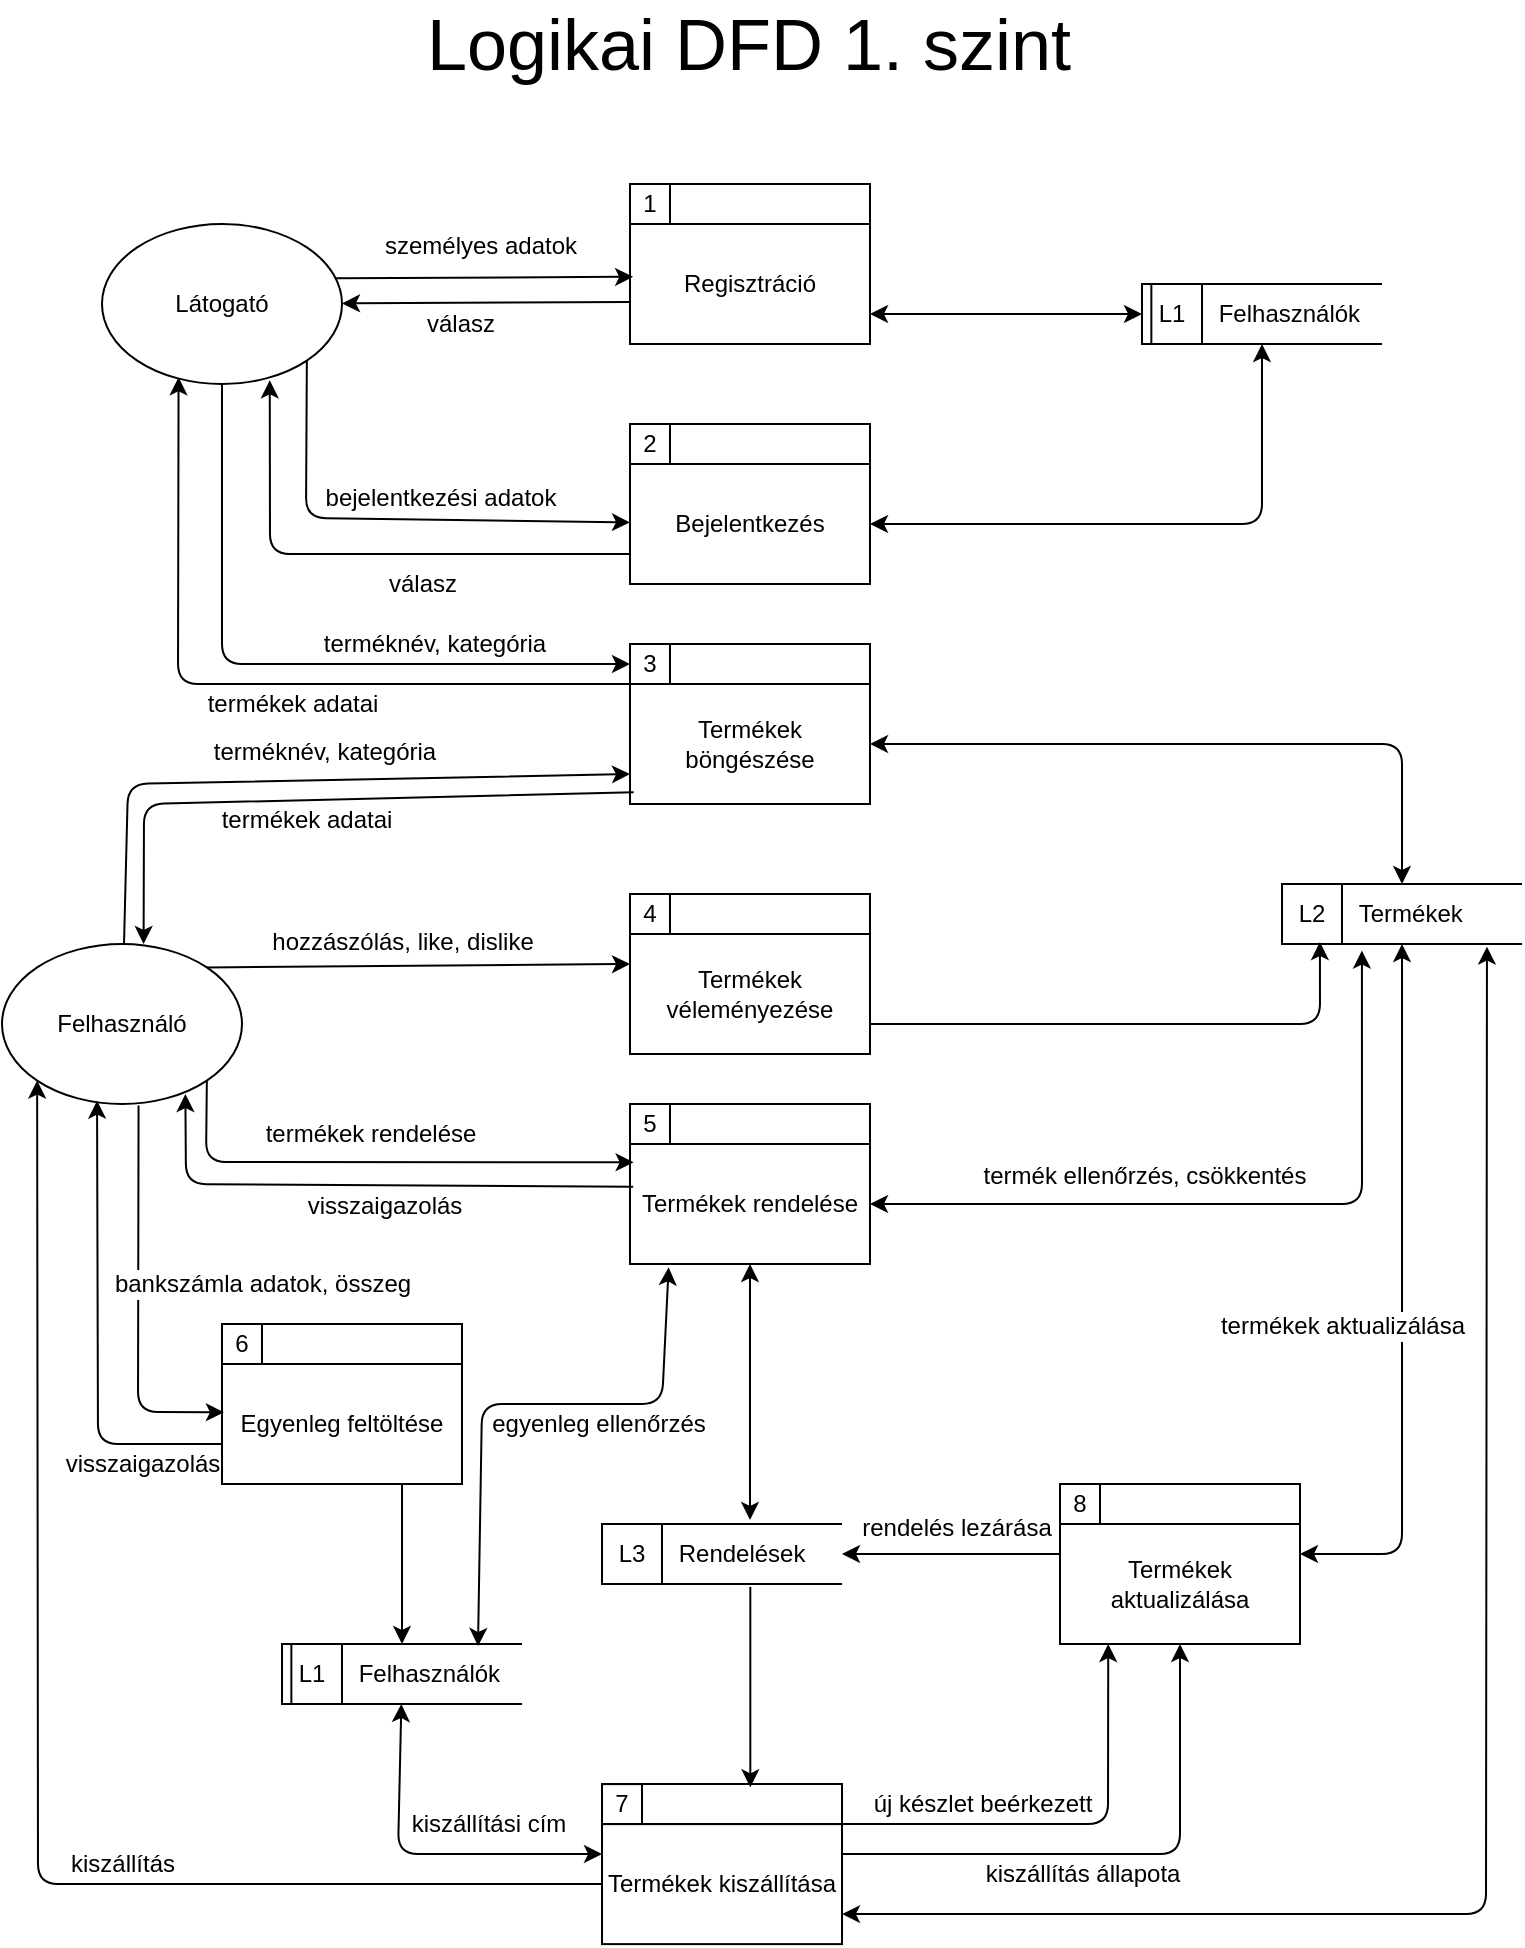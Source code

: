 <mxfile version="12.9.7" type="device" pages="4"><diagram id="1IfpuNJ_kvCz4yl-Dz7C" name="Logikai 1.szint"><mxGraphModel dx="1422" dy="713" grid="1" gridSize="10" guides="1" tooltips="1" connect="1" arrows="1" fold="1" page="1" pageScale="1" pageWidth="827" pageHeight="1169" math="0" shadow="0"><root><mxCell id="15_dZk8voqtfgcbxXLD6-0"/><mxCell id="15_dZk8voqtfgcbxXLD6-1" parent="15_dZk8voqtfgcbxXLD6-0"/><mxCell id="15_dZk8voqtfgcbxXLD6-103" value="Logikai DFD 1. szint" style="text;html=1;strokeColor=none;fillColor=none;align=center;verticalAlign=middle;whiteSpace=wrap;rounded=0;fontSize=36;" parent="15_dZk8voqtfgcbxXLD6-1" vertex="1"><mxGeometry x="223" y="60" width="381" height="40" as="geometry"/></mxCell><mxCell id="15_dZk8voqtfgcbxXLD6-104" value="" style="group" parent="15_dZk8voqtfgcbxXLD6-1" vertex="1" connectable="0"><mxGeometry x="354" y="150" width="120" height="80" as="geometry"/></mxCell><mxCell id="15_dZk8voqtfgcbxXLD6-105" value="" style="group" parent="15_dZk8voqtfgcbxXLD6-104" vertex="1" connectable="0"><mxGeometry width="120" height="80" as="geometry"/></mxCell><mxCell id="15_dZk8voqtfgcbxXLD6-106" value="" style="swimlane;fontStyle=0;childLayout=stackLayout;horizontal=1;startSize=20;fillColor=#ffffff;horizontalStack=0;resizeParent=1;resizeParentMax=0;resizeLast=0;collapsible=0;marginBottom=0;swimlaneFillColor=#ffffff;" parent="15_dZk8voqtfgcbxXLD6-105" vertex="1"><mxGeometry width="120" height="80" as="geometry"/></mxCell><mxCell id="15_dZk8voqtfgcbxXLD6-107" value="&lt;font style=&quot;font-size: 12px&quot;&gt;1&lt;/font&gt;" style="rounded=0;whiteSpace=wrap;html=1;fontSize=12;" parent="15_dZk8voqtfgcbxXLD6-105" vertex="1"><mxGeometry width="20" height="20" as="geometry"/></mxCell><mxCell id="15_dZk8voqtfgcbxXLD6-108" value="Regisztráció" style="rounded=0;whiteSpace=wrap;html=1;fontSize=12;" parent="15_dZk8voqtfgcbxXLD6-105" vertex="1"><mxGeometry y="20" width="120" height="60" as="geometry"/></mxCell><mxCell id="15_dZk8voqtfgcbxXLD6-109" value="" style="group" parent="15_dZk8voqtfgcbxXLD6-1" vertex="1" connectable="0"><mxGeometry x="354" y="270" width="120" height="80" as="geometry"/></mxCell><mxCell id="15_dZk8voqtfgcbxXLD6-110" value="" style="group" parent="15_dZk8voqtfgcbxXLD6-109" vertex="1" connectable="0"><mxGeometry width="120" height="80" as="geometry"/></mxCell><mxCell id="15_dZk8voqtfgcbxXLD6-111" value="" style="swimlane;fontStyle=0;childLayout=stackLayout;horizontal=1;startSize=20;fillColor=#ffffff;horizontalStack=0;resizeParent=1;resizeParentMax=0;resizeLast=0;collapsible=0;marginBottom=0;swimlaneFillColor=#ffffff;" parent="15_dZk8voqtfgcbxXLD6-110" vertex="1"><mxGeometry width="120" height="80" as="geometry"/></mxCell><mxCell id="15_dZk8voqtfgcbxXLD6-112" value="&lt;font style=&quot;font-size: 12px&quot;&gt;2&lt;/font&gt;" style="rounded=0;whiteSpace=wrap;html=1;fontSize=12;" parent="15_dZk8voqtfgcbxXLD6-110" vertex="1"><mxGeometry width="20" height="20" as="geometry"/></mxCell><mxCell id="15_dZk8voqtfgcbxXLD6-113" value="Bejelentkezés" style="rounded=0;whiteSpace=wrap;html=1;fontSize=12;" parent="15_dZk8voqtfgcbxXLD6-110" vertex="1"><mxGeometry y="20" width="120" height="60" as="geometry"/></mxCell><mxCell id="15_dZk8voqtfgcbxXLD6-114" value="" style="group" parent="15_dZk8voqtfgcbxXLD6-1" vertex="1" connectable="0"><mxGeometry x="354" y="380" width="120" height="80" as="geometry"/></mxCell><mxCell id="15_dZk8voqtfgcbxXLD6-115" value="" style="group" parent="15_dZk8voqtfgcbxXLD6-114" vertex="1" connectable="0"><mxGeometry width="120" height="80" as="geometry"/></mxCell><mxCell id="15_dZk8voqtfgcbxXLD6-116" value="" style="swimlane;fontStyle=0;childLayout=stackLayout;horizontal=1;startSize=20;fillColor=#ffffff;horizontalStack=0;resizeParent=1;resizeParentMax=0;resizeLast=0;collapsible=0;marginBottom=0;swimlaneFillColor=#ffffff;" parent="15_dZk8voqtfgcbxXLD6-115" vertex="1"><mxGeometry width="120" height="80" as="geometry"/></mxCell><mxCell id="15_dZk8voqtfgcbxXLD6-117" value="3" style="rounded=0;whiteSpace=wrap;html=1;fontSize=12;" parent="15_dZk8voqtfgcbxXLD6-115" vertex="1"><mxGeometry width="20" height="20" as="geometry"/></mxCell><mxCell id="15_dZk8voqtfgcbxXLD6-118" value="Termékek böngészése" style="rounded=0;whiteSpace=wrap;html=1;fontSize=12;" parent="15_dZk8voqtfgcbxXLD6-115" vertex="1"><mxGeometry y="20" width="120" height="60" as="geometry"/></mxCell><mxCell id="15_dZk8voqtfgcbxXLD6-119" value="" style="group" parent="15_dZk8voqtfgcbxXLD6-1" vertex="1" connectable="0"><mxGeometry x="354" y="505" width="120" height="80" as="geometry"/></mxCell><mxCell id="15_dZk8voqtfgcbxXLD6-120" value="" style="group" parent="15_dZk8voqtfgcbxXLD6-119" vertex="1" connectable="0"><mxGeometry width="120" height="80" as="geometry"/></mxCell><mxCell id="15_dZk8voqtfgcbxXLD6-121" value="" style="swimlane;fontStyle=0;childLayout=stackLayout;horizontal=1;startSize=20;fillColor=#ffffff;horizontalStack=0;resizeParent=1;resizeParentMax=0;resizeLast=0;collapsible=0;marginBottom=0;swimlaneFillColor=#ffffff;" parent="15_dZk8voqtfgcbxXLD6-120" vertex="1"><mxGeometry width="120" height="80" as="geometry"/></mxCell><mxCell id="15_dZk8voqtfgcbxXLD6-122" value="&lt;font style=&quot;font-size: 12px&quot;&gt;4&lt;/font&gt;" style="rounded=0;whiteSpace=wrap;html=1;fontSize=12;" parent="15_dZk8voqtfgcbxXLD6-120" vertex="1"><mxGeometry width="20" height="20" as="geometry"/></mxCell><mxCell id="15_dZk8voqtfgcbxXLD6-123" value="Termékek véleményezése" style="rounded=0;whiteSpace=wrap;html=1;fontSize=12;" parent="15_dZk8voqtfgcbxXLD6-120" vertex="1"><mxGeometry y="20" width="120" height="60" as="geometry"/></mxCell><mxCell id="15_dZk8voqtfgcbxXLD6-124" value="" style="group" parent="15_dZk8voqtfgcbxXLD6-1" vertex="1" connectable="0"><mxGeometry x="354" y="610" width="120" height="80" as="geometry"/></mxCell><mxCell id="15_dZk8voqtfgcbxXLD6-125" value="" style="group" parent="15_dZk8voqtfgcbxXLD6-124" vertex="1" connectable="0"><mxGeometry width="120" height="80" as="geometry"/></mxCell><mxCell id="15_dZk8voqtfgcbxXLD6-126" value="" style="swimlane;fontStyle=0;childLayout=stackLayout;horizontal=1;startSize=20;fillColor=#ffffff;horizontalStack=0;resizeParent=1;resizeParentMax=0;resizeLast=0;collapsible=0;marginBottom=0;swimlaneFillColor=#ffffff;" parent="15_dZk8voqtfgcbxXLD6-125" vertex="1"><mxGeometry width="120" height="80" as="geometry"/></mxCell><mxCell id="15_dZk8voqtfgcbxXLD6-127" value="&lt;font style=&quot;font-size: 12px&quot;&gt;5&lt;/font&gt;" style="rounded=0;whiteSpace=wrap;html=1;fontSize=12;" parent="15_dZk8voqtfgcbxXLD6-125" vertex="1"><mxGeometry width="20" height="20" as="geometry"/></mxCell><mxCell id="15_dZk8voqtfgcbxXLD6-128" value="Termékek rendelése" style="rounded=0;whiteSpace=wrap;html=1;fontSize=12;" parent="15_dZk8voqtfgcbxXLD6-125" vertex="1"><mxGeometry y="20" width="120" height="60" as="geometry"/></mxCell><mxCell id="15_dZk8voqtfgcbxXLD6-129" value="" style="group" parent="15_dZk8voqtfgcbxXLD6-1" vertex="1" connectable="0"><mxGeometry x="150" y="720" width="120" height="80" as="geometry"/></mxCell><mxCell id="15_dZk8voqtfgcbxXLD6-130" value="" style="group" parent="15_dZk8voqtfgcbxXLD6-129" vertex="1" connectable="0"><mxGeometry width="120" height="80" as="geometry"/></mxCell><mxCell id="15_dZk8voqtfgcbxXLD6-131" value="" style="swimlane;fontStyle=0;childLayout=stackLayout;horizontal=1;startSize=20;fillColor=#ffffff;horizontalStack=0;resizeParent=1;resizeParentMax=0;resizeLast=0;collapsible=0;marginBottom=0;swimlaneFillColor=#ffffff;" parent="15_dZk8voqtfgcbxXLD6-130" vertex="1"><mxGeometry width="120" height="80" as="geometry"/></mxCell><mxCell id="15_dZk8voqtfgcbxXLD6-132" value="&lt;font style=&quot;font-size: 12px&quot;&gt;6&lt;/font&gt;" style="rounded=0;whiteSpace=wrap;html=1;fontSize=12;" parent="15_dZk8voqtfgcbxXLD6-130" vertex="1"><mxGeometry width="20" height="20" as="geometry"/></mxCell><mxCell id="15_dZk8voqtfgcbxXLD6-133" value="Egyenleg feltöltése" style="rounded=0;whiteSpace=wrap;html=1;fontSize=12;" parent="15_dZk8voqtfgcbxXLD6-130" vertex="1"><mxGeometry y="20" width="120" height="60" as="geometry"/></mxCell><mxCell id="15_dZk8voqtfgcbxXLD6-134" value="" style="group" parent="15_dZk8voqtfgcbxXLD6-1" vertex="1" connectable="0"><mxGeometry x="340" y="950.06" width="120" height="80" as="geometry"/></mxCell><mxCell id="15_dZk8voqtfgcbxXLD6-135" value="" style="group" parent="15_dZk8voqtfgcbxXLD6-134" vertex="1" connectable="0"><mxGeometry width="120" height="80" as="geometry"/></mxCell><mxCell id="15_dZk8voqtfgcbxXLD6-136" value="" style="swimlane;fontStyle=0;childLayout=stackLayout;horizontal=1;startSize=20;fillColor=#ffffff;horizontalStack=0;resizeParent=1;resizeParentMax=0;resizeLast=0;collapsible=0;marginBottom=0;swimlaneFillColor=#ffffff;" parent="15_dZk8voqtfgcbxXLD6-135" vertex="1"><mxGeometry width="120" height="80" as="geometry"/></mxCell><mxCell id="15_dZk8voqtfgcbxXLD6-137" value="&lt;font style=&quot;font-size: 12px&quot;&gt;7&lt;/font&gt;" style="rounded=0;whiteSpace=wrap;html=1;fontSize=12;" parent="15_dZk8voqtfgcbxXLD6-135" vertex="1"><mxGeometry width="20" height="20" as="geometry"/></mxCell><mxCell id="15_dZk8voqtfgcbxXLD6-138" value="Termékek kiszállítása" style="rounded=0;whiteSpace=wrap;html=1;fontSize=12;" parent="15_dZk8voqtfgcbxXLD6-135" vertex="1"><mxGeometry y="20" width="120" height="60" as="geometry"/></mxCell><mxCell id="15_dZk8voqtfgcbxXLD6-139" value="" style="group" parent="15_dZk8voqtfgcbxXLD6-1" vertex="1" connectable="0"><mxGeometry x="569" y="800" width="120" height="80" as="geometry"/></mxCell><mxCell id="15_dZk8voqtfgcbxXLD6-140" value="" style="group" parent="15_dZk8voqtfgcbxXLD6-139" vertex="1" connectable="0"><mxGeometry width="120" height="80" as="geometry"/></mxCell><mxCell id="15_dZk8voqtfgcbxXLD6-141" value="" style="swimlane;fontStyle=0;childLayout=stackLayout;horizontal=1;startSize=20;fillColor=#ffffff;horizontalStack=0;resizeParent=1;resizeParentMax=0;resizeLast=0;collapsible=0;marginBottom=0;swimlaneFillColor=#ffffff;" parent="15_dZk8voqtfgcbxXLD6-140" vertex="1"><mxGeometry width="120" height="80" as="geometry"/></mxCell><mxCell id="15_dZk8voqtfgcbxXLD6-142" value="&lt;font style=&quot;font-size: 12px&quot;&gt;8&lt;/font&gt;" style="rounded=0;whiteSpace=wrap;html=1;fontSize=12;" parent="15_dZk8voqtfgcbxXLD6-140" vertex="1"><mxGeometry width="20" height="20" as="geometry"/></mxCell><mxCell id="15_dZk8voqtfgcbxXLD6-143" value="Termékek aktualizálása" style="rounded=0;whiteSpace=wrap;html=1;fontSize=12;" parent="15_dZk8voqtfgcbxXLD6-140" vertex="1"><mxGeometry y="20" width="120" height="60" as="geometry"/></mxCell><mxCell id="15_dZk8voqtfgcbxXLD6-144" value="Látogató" style="ellipse;whiteSpace=wrap;html=1;fontSize=12;" parent="15_dZk8voqtfgcbxXLD6-1" vertex="1"><mxGeometry x="90" y="170" width="120" height="80" as="geometry"/></mxCell><mxCell id="15_dZk8voqtfgcbxXLD6-145" value="" style="endArrow=classic;html=1;fontSize=12;exitX=0.004;exitY=0.65;exitDx=0;exitDy=0;exitPerimeter=0;" parent="15_dZk8voqtfgcbxXLD6-1" source="15_dZk8voqtfgcbxXLD6-108" target="15_dZk8voqtfgcbxXLD6-144" edge="1"><mxGeometry width="50" height="50" relative="1" as="geometry"><mxPoint x="190" y="320" as="sourcePoint"/><mxPoint x="240" y="270" as="targetPoint"/><Array as="points"/></mxGeometry></mxCell><mxCell id="15_dZk8voqtfgcbxXLD6-146" value="válasz" style="text;html=1;align=center;verticalAlign=middle;resizable=0;points=[];labelBackgroundColor=#ffffff;fontSize=12;" parent="15_dZk8voqtfgcbxXLD6-145" vertex="1" connectable="0"><mxGeometry x="0.124" y="2" relative="1" as="geometry"><mxPoint x="-5.03" y="8" as="offset"/></mxGeometry></mxCell><mxCell id="15_dZk8voqtfgcbxXLD6-147" value="" style="endArrow=classic;html=1;fontSize=12;entryX=0.013;entryY=0.44;entryDx=0;entryDy=0;exitX=0.974;exitY=0.339;exitDx=0;exitDy=0;exitPerimeter=0;entryPerimeter=0;" parent="15_dZk8voqtfgcbxXLD6-1" source="15_dZk8voqtfgcbxXLD6-144" target="15_dZk8voqtfgcbxXLD6-108" edge="1"><mxGeometry width="50" height="50" relative="1" as="geometry"><mxPoint x="430" y="310" as="sourcePoint"/><mxPoint x="480" y="260" as="targetPoint"/><Array as="points"/></mxGeometry></mxCell><mxCell id="15_dZk8voqtfgcbxXLD6-148" value="személyes adatok" style="text;html=1;align=center;verticalAlign=middle;resizable=0;points=[];labelBackgroundColor=#ffffff;fontSize=12;" parent="15_dZk8voqtfgcbxXLD6-147" vertex="1" connectable="0"><mxGeometry x="-0.132" y="1" relative="1" as="geometry"><mxPoint x="7.58" y="-15.2" as="offset"/></mxGeometry></mxCell><mxCell id="15_dZk8voqtfgcbxXLD6-149" value="" style="endArrow=classic;html=1;fontSize=12;exitX=1;exitY=0.75;exitDx=0;exitDy=0;entryX=0;entryY=0.5;entryDx=0;entryDy=0;startArrow=classic;startFill=1;" parent="15_dZk8voqtfgcbxXLD6-1" source="15_dZk8voqtfgcbxXLD6-108" target="15_dZk8voqtfgcbxXLD6-181" edge="1"><mxGeometry width="50" height="50" relative="1" as="geometry"><mxPoint x="430" y="260" as="sourcePoint"/><mxPoint x="480" y="210" as="targetPoint"/></mxGeometry></mxCell><mxCell id="15_dZk8voqtfgcbxXLD6-150" value="" style="endArrow=classic;html=1;fontSize=12;exitX=1;exitY=1;exitDx=0;exitDy=0;" parent="15_dZk8voqtfgcbxXLD6-1" source="15_dZk8voqtfgcbxXLD6-144" target="15_dZk8voqtfgcbxXLD6-113" edge="1"><mxGeometry width="50" height="50" relative="1" as="geometry"><mxPoint x="430" y="260" as="sourcePoint"/><mxPoint x="200" y="300" as="targetPoint"/><Array as="points"><mxPoint x="192" y="317"/></Array></mxGeometry></mxCell><mxCell id="15_dZk8voqtfgcbxXLD6-151" value="bejelentkezési adatok" style="text;html=1;align=center;verticalAlign=middle;resizable=0;points=[];labelBackgroundColor=#ffffff;fontSize=12;" parent="15_dZk8voqtfgcbxXLD6-150" vertex="1" connectable="0"><mxGeometry x="-0.346" y="40" relative="1" as="geometry"><mxPoint x="66.58" y="29.98" as="offset"/></mxGeometry></mxCell><mxCell id="15_dZk8voqtfgcbxXLD6-152" value="" style="endArrow=classic;html=1;fontSize=12;exitX=0;exitY=0.75;exitDx=0;exitDy=0;entryX=0.699;entryY=0.977;entryDx=0;entryDy=0;entryPerimeter=0;" parent="15_dZk8voqtfgcbxXLD6-1" source="15_dZk8voqtfgcbxXLD6-113" target="15_dZk8voqtfgcbxXLD6-144" edge="1"><mxGeometry width="50" height="50" relative="1" as="geometry"><mxPoint x="350" y="290" as="sourcePoint"/><mxPoint x="100" y="350" as="targetPoint"/><Array as="points"><mxPoint x="174" y="335"/></Array></mxGeometry></mxCell><mxCell id="15_dZk8voqtfgcbxXLD6-153" value="válasz" style="text;html=1;align=center;verticalAlign=middle;resizable=0;points=[];labelBackgroundColor=#ffffff;fontSize=12;" parent="15_dZk8voqtfgcbxXLD6-152" vertex="1" connectable="0"><mxGeometry x="0.209" y="-2" relative="1" as="geometry"><mxPoint x="57.14" y="17" as="offset"/></mxGeometry></mxCell><mxCell id="15_dZk8voqtfgcbxXLD6-154" value="" style="endArrow=classic;startArrow=classic;html=1;fontSize=12;exitX=1;exitY=0.5;exitDx=0;exitDy=0;entryX=0.5;entryY=1;entryDx=0;entryDy=0;" parent="15_dZk8voqtfgcbxXLD6-1" source="15_dZk8voqtfgcbxXLD6-113" target="15_dZk8voqtfgcbxXLD6-181" edge="1"><mxGeometry width="50" height="50" relative="1" as="geometry"><mxPoint x="360" y="290" as="sourcePoint"/><mxPoint x="410" y="240" as="targetPoint"/><Array as="points"><mxPoint x="670" y="320"/></Array></mxGeometry></mxCell><mxCell id="15_dZk8voqtfgcbxXLD6-155" value="" style="endArrow=classic;html=1;fontSize=12;exitX=0.5;exitY=1;exitDx=0;exitDy=0;entryX=0;entryY=0.5;entryDx=0;entryDy=0;" parent="15_dZk8voqtfgcbxXLD6-1" source="15_dZk8voqtfgcbxXLD6-144" target="15_dZk8voqtfgcbxXLD6-117" edge="1"><mxGeometry width="50" height="50" relative="1" as="geometry"><mxPoint x="330" y="460" as="sourcePoint"/><mxPoint x="380" y="410" as="targetPoint"/><Array as="points"><mxPoint x="150" y="390"/></Array></mxGeometry></mxCell><mxCell id="15_dZk8voqtfgcbxXLD6-156" value="terméknév, kategória" style="text;html=1;align=center;verticalAlign=middle;resizable=0;points=[];labelBackgroundColor=#ffffff;fontSize=12;" parent="15_dZk8voqtfgcbxXLD6-155" vertex="1" connectable="0"><mxGeometry x="-0.036" y="18" relative="1" as="geometry"><mxPoint x="79.32" y="7.99" as="offset"/></mxGeometry></mxCell><mxCell id="15_dZk8voqtfgcbxXLD6-157" value="Felhasználó" style="ellipse;whiteSpace=wrap;html=1;fontSize=12;" parent="15_dZk8voqtfgcbxXLD6-1" vertex="1"><mxGeometry x="40" y="530" width="120" height="80" as="geometry"/></mxCell><mxCell id="15_dZk8voqtfgcbxXLD6-158" value="&amp;nbsp;L2&amp;nbsp; &amp;nbsp; &amp;nbsp;Termékek" style="html=1;dashed=0;whitespace=wrap;shape=mxgraph.dfd.dataStoreID;align=left;spacingLeft=3;points=[[0,0],[0.5,0],[1,0],[0,0.5],[1,0.5],[0,1],[0.5,1],[1,1]];fontSize=12;" parent="15_dZk8voqtfgcbxXLD6-1" vertex="1"><mxGeometry x="680" y="500" width="120" height="30" as="geometry"/></mxCell><mxCell id="15_dZk8voqtfgcbxXLD6-159" value="" style="endArrow=classic;html=1;fontSize=12;entryX=0;entryY=0.75;entryDx=0;entryDy=0;" parent="15_dZk8voqtfgcbxXLD6-1" source="15_dZk8voqtfgcbxXLD6-157" target="15_dZk8voqtfgcbxXLD6-118" edge="1"><mxGeometry width="50" height="50" relative="1" as="geometry"><mxPoint x="330" y="540" as="sourcePoint"/><mxPoint x="380" y="490" as="targetPoint"/><Array as="points"><mxPoint x="103" y="450"/></Array></mxGeometry></mxCell><mxCell id="15_dZk8voqtfgcbxXLD6-160" value="terméknév, kategória" style="text;html=1;align=center;verticalAlign=middle;resizable=0;points=[];labelBackgroundColor=#ffffff;fontSize=12;rotation=0;" parent="15_dZk8voqtfgcbxXLD6-159" vertex="1" connectable="0"><mxGeometry x="-0.264" y="-2" relative="1" as="geometry"><mxPoint x="55.33" y="-16.93" as="offset"/></mxGeometry></mxCell><mxCell id="15_dZk8voqtfgcbxXLD6-161" value="" style="endArrow=classic;startArrow=classic;html=1;fontSize=12;exitX=0.5;exitY=0;exitDx=0;exitDy=0;entryX=1;entryY=0.5;entryDx=0;entryDy=0;" parent="15_dZk8voqtfgcbxXLD6-1" source="15_dZk8voqtfgcbxXLD6-158" target="15_dZk8voqtfgcbxXLD6-118" edge="1"><mxGeometry width="50" height="50" relative="1" as="geometry"><mxPoint x="330" y="540" as="sourcePoint"/><mxPoint x="380" y="490" as="targetPoint"/><Array as="points"><mxPoint x="740" y="430"/></Array></mxGeometry></mxCell><mxCell id="15_dZk8voqtfgcbxXLD6-162" value="" style="endArrow=classic;html=1;fontSize=12;exitX=0;exitY=0;exitDx=0;exitDy=0;entryX=0.319;entryY=0.958;entryDx=0;entryDy=0;entryPerimeter=0;" parent="15_dZk8voqtfgcbxXLD6-1" source="15_dZk8voqtfgcbxXLD6-118" target="15_dZk8voqtfgcbxXLD6-144" edge="1"><mxGeometry width="50" height="50" relative="1" as="geometry"><mxPoint x="330" y="540" as="sourcePoint"/><mxPoint x="100" y="470" as="targetPoint"/><Array as="points"><mxPoint x="128" y="400"/></Array></mxGeometry></mxCell><mxCell id="15_dZk8voqtfgcbxXLD6-163" value="termékek adatai" style="text;html=1;align=center;verticalAlign=middle;resizable=0;points=[];labelBackgroundColor=#ffffff;fontSize=12;" parent="15_dZk8voqtfgcbxXLD6-162" vertex="1" connectable="0"><mxGeometry x="-0.04" y="1" relative="1" as="geometry"><mxPoint x="12.64" y="8.35" as="offset"/></mxGeometry></mxCell><mxCell id="15_dZk8voqtfgcbxXLD6-164" value="" style="endArrow=classic;html=1;fontSize=12;entryX=0.59;entryY=0;entryDx=0;entryDy=0;exitX=0.015;exitY=0.903;exitDx=0;exitDy=0;exitPerimeter=0;entryPerimeter=0;" parent="15_dZk8voqtfgcbxXLD6-1" source="15_dZk8voqtfgcbxXLD6-118" target="15_dZk8voqtfgcbxXLD6-157" edge="1"><mxGeometry width="50" height="50" relative="1" as="geometry"><mxPoint x="330" y="540" as="sourcePoint"/><mxPoint x="380" y="490" as="targetPoint"/><Array as="points"><mxPoint x="111" y="460"/></Array></mxGeometry></mxCell><mxCell id="15_dZk8voqtfgcbxXLD6-165" value="termékek adatai" style="text;html=1;align=center;verticalAlign=middle;resizable=0;points=[];labelBackgroundColor=#ffffff;fontSize=12;" parent="15_dZk8voqtfgcbxXLD6-164" vertex="1" connectable="0"><mxGeometry x="0.16" y="-1" relative="1" as="geometry"><mxPoint x="18.39" y="9.94" as="offset"/></mxGeometry></mxCell><mxCell id="15_dZk8voqtfgcbxXLD6-166" value="" style="endArrow=classic;html=1;fontSize=12;exitX=1;exitY=0;exitDx=0;exitDy=0;entryX=0;entryY=0.25;entryDx=0;entryDy=0;" parent="15_dZk8voqtfgcbxXLD6-1" source="15_dZk8voqtfgcbxXLD6-157" target="15_dZk8voqtfgcbxXLD6-123" edge="1"><mxGeometry width="50" height="50" relative="1" as="geometry"><mxPoint x="330" y="540" as="sourcePoint"/><mxPoint x="380" y="490" as="targetPoint"/></mxGeometry></mxCell><mxCell id="15_dZk8voqtfgcbxXLD6-167" value="hozzászólás, like, dislike" style="text;html=1;align=center;verticalAlign=middle;resizable=0;points=[];labelBackgroundColor=#ffffff;fontSize=12;" parent="15_dZk8voqtfgcbxXLD6-166" vertex="1" connectable="0"><mxGeometry x="-0.467" relative="1" as="geometry"><mxPoint x="40.91" y="-12.6" as="offset"/></mxGeometry></mxCell><mxCell id="15_dZk8voqtfgcbxXLD6-168" value="" style="endArrow=classic;html=1;fontSize=12;entryX=0.158;entryY=0.967;entryDx=0;entryDy=0;exitX=1;exitY=0.75;exitDx=0;exitDy=0;entryPerimeter=0;" parent="15_dZk8voqtfgcbxXLD6-1" source="15_dZk8voqtfgcbxXLD6-123" target="15_dZk8voqtfgcbxXLD6-158" edge="1"><mxGeometry width="50" height="50" relative="1" as="geometry"><mxPoint x="330" y="540" as="sourcePoint"/><mxPoint x="380" y="490" as="targetPoint"/><Array as="points"><mxPoint x="699" y="570"/></Array></mxGeometry></mxCell><mxCell id="15_dZk8voqtfgcbxXLD6-169" value="" style="endArrow=classic;html=1;fontSize=12;exitX=1;exitY=1;exitDx=0;exitDy=0;entryX=0.015;entryY=0.153;entryDx=0;entryDy=0;entryPerimeter=0;" parent="15_dZk8voqtfgcbxXLD6-1" source="15_dZk8voqtfgcbxXLD6-157" target="15_dZk8voqtfgcbxXLD6-128" edge="1"><mxGeometry width="50" height="50" relative="1" as="geometry"><mxPoint x="330" y="620" as="sourcePoint"/><mxPoint x="380" y="570" as="targetPoint"/><Array as="points"><mxPoint x="142" y="639"/></Array></mxGeometry></mxCell><mxCell id="15_dZk8voqtfgcbxXLD6-170" value="termékek rendelése" style="text;html=1;align=center;verticalAlign=middle;resizable=0;points=[];labelBackgroundColor=#ffffff;fontSize=12;rotation=0;" parent="15_dZk8voqtfgcbxXLD6-169" vertex="1" connectable="0"><mxGeometry x="-0.236" y="1" relative="1" as="geometry"><mxPoint x="25.54" y="-12.99" as="offset"/></mxGeometry></mxCell><mxCell id="15_dZk8voqtfgcbxXLD6-171" value="" style="endArrow=classic;html=1;fontSize=12;entryX=0.764;entryY=0.938;entryDx=0;entryDy=0;entryPerimeter=0;exitX=0.013;exitY=0.357;exitDx=0;exitDy=0;exitPerimeter=0;" parent="15_dZk8voqtfgcbxXLD6-1" source="15_dZk8voqtfgcbxXLD6-128" target="15_dZk8voqtfgcbxXLD6-157" edge="1"><mxGeometry width="50" height="50" relative="1" as="geometry"><mxPoint x="340" y="660" as="sourcePoint"/><mxPoint x="380" y="570" as="targetPoint"/><Array as="points"><mxPoint x="132" y="650"/></Array></mxGeometry></mxCell><mxCell id="15_dZk8voqtfgcbxXLD6-172" value="visszaigazolás" style="text;html=1;align=center;verticalAlign=middle;resizable=0;points=[];labelBackgroundColor=#ffffff;fontSize=12;rotation=0;" parent="15_dZk8voqtfgcbxXLD6-171" vertex="1" connectable="0"><mxGeometry x="0.429" y="1" relative="1" as="geometry"><mxPoint x="66.76" y="9.7" as="offset"/></mxGeometry></mxCell><mxCell id="15_dZk8voqtfgcbxXLD6-173" value="" style="endArrow=classic;html=1;fontSize=12;exitX=0.569;exitY=1.01;exitDx=0;exitDy=0;entryX=0.008;entryY=0.403;entryDx=0;entryDy=0;entryPerimeter=0;exitPerimeter=0;" parent="15_dZk8voqtfgcbxXLD6-1" source="15_dZk8voqtfgcbxXLD6-157" target="15_dZk8voqtfgcbxXLD6-133" edge="1"><mxGeometry width="50" height="50" relative="1" as="geometry"><mxPoint x="330" y="710" as="sourcePoint"/><mxPoint x="380" y="660" as="targetPoint"/><Array as="points"><mxPoint x="108" y="764"/></Array></mxGeometry></mxCell><mxCell id="15_dZk8voqtfgcbxXLD6-174" value="bankszámla adatok, összeg" style="text;html=1;align=center;verticalAlign=middle;resizable=0;points=[];labelBackgroundColor=#ffffff;fontSize=12;" parent="15_dZk8voqtfgcbxXLD6-173" vertex="1" connectable="0"><mxGeometry x="-0.029" y="1" relative="1" as="geometry"><mxPoint x="60.89" y="-5.8" as="offset"/></mxGeometry></mxCell><mxCell id="15_dZk8voqtfgcbxXLD6-175" value="" style="endArrow=classic;html=1;fontSize=12;entryX=0.396;entryY=0.979;entryDx=0;entryDy=0;entryPerimeter=0;" parent="15_dZk8voqtfgcbxXLD6-1" target="15_dZk8voqtfgcbxXLD6-157" edge="1"><mxGeometry width="50" height="50" relative="1" as="geometry"><mxPoint x="150" y="780" as="sourcePoint"/><mxPoint x="380" y="660" as="targetPoint"/><Array as="points"><mxPoint x="88" y="780"/></Array></mxGeometry></mxCell><mxCell id="15_dZk8voqtfgcbxXLD6-176" value="visszaigazolás" style="text;html=1;align=center;verticalAlign=middle;resizable=0;points=[];labelBackgroundColor=#ffffff;fontSize=12;" parent="15_dZk8voqtfgcbxXLD6-175" vertex="1" connectable="0"><mxGeometry x="-0.471" y="-27" relative="1" as="geometry"><mxPoint x="-5" y="9.91" as="offset"/></mxGeometry></mxCell><mxCell id="15_dZk8voqtfgcbxXLD6-177" value="" style="group" parent="15_dZk8voqtfgcbxXLD6-1" vertex="1" connectable="0"><mxGeometry x="180" y="880" width="120" height="30" as="geometry"/></mxCell><mxCell id="15_dZk8voqtfgcbxXLD6-178" value="&amp;nbsp;L1&amp;nbsp; &amp;nbsp; &amp;nbsp;Felhasználók" style="html=1;dashed=0;whitespace=wrap;shape=mxgraph.dfd.dataStoreID;align=left;spacingLeft=3;points=[[0,0],[0.5,0],[1,0],[0,0.5],[1,0.5],[0,1],[0.5,1],[1,1]];fontSize=12;" parent="15_dZk8voqtfgcbxXLD6-177" vertex="1"><mxGeometry width="120" height="30" as="geometry"/></mxCell><mxCell id="15_dZk8voqtfgcbxXLD6-179" value="" style="endArrow=none;html=1;fontSize=12;exitX=0.039;exitY=0.998;exitDx=0;exitDy=0;exitPerimeter=0;entryX=0.039;entryY=-0.002;entryDx=0;entryDy=0;entryPerimeter=0;" parent="15_dZk8voqtfgcbxXLD6-177" source="15_dZk8voqtfgcbxXLD6-178" target="15_dZk8voqtfgcbxXLD6-178" edge="1"><mxGeometry width="50" height="50" relative="1" as="geometry"><mxPoint x="-10" y="90" as="sourcePoint"/><mxPoint x="4" y="10" as="targetPoint"/></mxGeometry></mxCell><mxCell id="15_dZk8voqtfgcbxXLD6-180" value="" style="group" parent="15_dZk8voqtfgcbxXLD6-1" vertex="1" connectable="0"><mxGeometry x="610" y="200" width="120" height="30" as="geometry"/></mxCell><mxCell id="15_dZk8voqtfgcbxXLD6-181" value="&amp;nbsp;L1&amp;nbsp; &amp;nbsp; &amp;nbsp;Felhasználók" style="html=1;dashed=0;whitespace=wrap;shape=mxgraph.dfd.dataStoreID;align=left;spacingLeft=3;points=[[0,0],[0.5,0],[1,0],[0,0.5],[1,0.5],[0,1],[0.5,1],[1,1]];fontSize=12;" parent="15_dZk8voqtfgcbxXLD6-180" vertex="1"><mxGeometry width="120" height="30" as="geometry"/></mxCell><mxCell id="15_dZk8voqtfgcbxXLD6-182" value="" style="endArrow=none;html=1;fontSize=12;exitX=0.039;exitY=0.998;exitDx=0;exitDy=0;exitPerimeter=0;entryX=0.039;entryY=-0.002;entryDx=0;entryDy=0;entryPerimeter=0;" parent="15_dZk8voqtfgcbxXLD6-180" source="15_dZk8voqtfgcbxXLD6-181" target="15_dZk8voqtfgcbxXLD6-181" edge="1"><mxGeometry width="50" height="50" relative="1" as="geometry"><mxPoint x="-10" y="90" as="sourcePoint"/><mxPoint x="4" y="10" as="targetPoint"/></mxGeometry></mxCell><mxCell id="15_dZk8voqtfgcbxXLD6-183" value="&amp;nbsp;L3&amp;nbsp; &amp;nbsp; &amp;nbsp;Rendelések" style="html=1;dashed=0;whitespace=wrap;shape=mxgraph.dfd.dataStoreID;align=left;spacingLeft=3;points=[[0,0],[0.5,0],[1,0],[0,0.5],[1,0.5],[0,1],[0.5,1],[1,1]];fontSize=12;" parent="15_dZk8voqtfgcbxXLD6-1" vertex="1"><mxGeometry x="340" y="820" width="120" height="30" as="geometry"/></mxCell><mxCell id="15_dZk8voqtfgcbxXLD6-184" value="" style="endArrow=classic;startArrow=classic;html=1;fontSize=12;exitX=0.5;exitY=1;exitDx=0;exitDy=0;" parent="15_dZk8voqtfgcbxXLD6-1" source="15_dZk8voqtfgcbxXLD6-128" edge="1"><mxGeometry width="50" height="50" relative="1" as="geometry"><mxPoint x="470" y="740" as="sourcePoint"/><mxPoint x="414" y="818" as="targetPoint"/><Array as="points"/></mxGeometry></mxCell><mxCell id="15_dZk8voqtfgcbxXLD6-185" value="" style="endArrow=classic;startArrow=classic;html=1;fontSize=12;entryX=0;entryY=0.25;entryDx=0;entryDy=0;" parent="15_dZk8voqtfgcbxXLD6-1" source="15_dZk8voqtfgcbxXLD6-178" target="15_dZk8voqtfgcbxXLD6-138" edge="1"><mxGeometry width="50" height="50" relative="1" as="geometry"><mxPoint x="470" y="740" as="sourcePoint"/><mxPoint x="520" y="690" as="targetPoint"/><Array as="points"><mxPoint x="238" y="985"/></Array></mxGeometry></mxCell><mxCell id="15_dZk8voqtfgcbxXLD6-186" value="kiszállítási cím" style="text;html=1;align=center;verticalAlign=middle;resizable=0;points=[];labelBackgroundColor=#ffffff;fontSize=12;" parent="15_dZk8voqtfgcbxXLD6-185" vertex="1" connectable="0"><mxGeometry x="0.327" relative="1" as="geometry"><mxPoint x="2.5" y="-14.97" as="offset"/></mxGeometry></mxCell><mxCell id="15_dZk8voqtfgcbxXLD6-187" value="" style="endArrow=classic;html=1;fontSize=12;entryX=0.161;entryY=1.028;entryDx=0;entryDy=0;entryPerimeter=0;startArrow=classic;startFill=1;" parent="15_dZk8voqtfgcbxXLD6-1" target="15_dZk8voqtfgcbxXLD6-128" edge="1"><mxGeometry width="50" height="50" relative="1" as="geometry"><mxPoint x="278" y="881" as="sourcePoint"/><mxPoint x="520" y="690" as="targetPoint"/><Array as="points"><mxPoint x="280" y="760"/><mxPoint x="370" y="760"/></Array></mxGeometry></mxCell><mxCell id="15_dZk8voqtfgcbxXLD6-188" value="egyenleg ellenőrzés" style="text;html=1;align=center;verticalAlign=middle;resizable=0;points=[];labelBackgroundColor=#ffffff;fontSize=12;" parent="15_dZk8voqtfgcbxXLD6-187" vertex="1" connectable="0"><mxGeometry x="0.328" relative="1" as="geometry"><mxPoint x="-6.48" y="10" as="offset"/></mxGeometry></mxCell><mxCell id="15_dZk8voqtfgcbxXLD6-189" value="" style="endArrow=classic;startArrow=classic;html=1;fontSize=12;entryX=0.333;entryY=1.11;entryDx=0;entryDy=0;exitX=1;exitY=0.5;exitDx=0;exitDy=0;entryPerimeter=0;" parent="15_dZk8voqtfgcbxXLD6-1" source="15_dZk8voqtfgcbxXLD6-128" target="15_dZk8voqtfgcbxXLD6-158" edge="1"><mxGeometry width="50" height="50" relative="1" as="geometry"><mxPoint x="470" y="740" as="sourcePoint"/><mxPoint x="520" y="690" as="targetPoint"/><Array as="points"><mxPoint x="720" y="660"/></Array></mxGeometry></mxCell><mxCell id="15_dZk8voqtfgcbxXLD6-190" value="termék ellenőrzés, csökkentés" style="text;html=1;align=center;verticalAlign=middle;resizable=0;points=[];labelBackgroundColor=#ffffff;fontSize=12;" parent="15_dZk8voqtfgcbxXLD6-189" vertex="1" connectable="0"><mxGeometry x="-0.238" relative="1" as="geometry"><mxPoint x="-5.04" y="-14" as="offset"/></mxGeometry></mxCell><mxCell id="15_dZk8voqtfgcbxXLD6-191" value="" style="endArrow=classic;html=1;fontSize=12;exitX=0;exitY=0.5;exitDx=0;exitDy=0;entryX=0;entryY=1;entryDx=0;entryDy=0;" parent="15_dZk8voqtfgcbxXLD6-1" source="15_dZk8voqtfgcbxXLD6-138" target="15_dZk8voqtfgcbxXLD6-157" edge="1"><mxGeometry width="50" height="50" relative="1" as="geometry"><mxPoint x="470" y="910" as="sourcePoint"/><mxPoint x="520" y="860" as="targetPoint"/><Array as="points"><mxPoint x="58" y="1000"/></Array></mxGeometry></mxCell><mxCell id="15_dZk8voqtfgcbxXLD6-192" value="kiszállítás" style="text;html=1;align=center;verticalAlign=middle;resizable=0;points=[];labelBackgroundColor=#ffffff;fontSize=12;" parent="15_dZk8voqtfgcbxXLD6-191" vertex="1" connectable="0"><mxGeometry x="-0.279" y="-3" relative="1" as="geometry"><mxPoint x="6.67" y="-7.01" as="offset"/></mxGeometry></mxCell><mxCell id="15_dZk8voqtfgcbxXLD6-193" value="" style="endArrow=classic;html=1;fontSize=12;exitX=1;exitY=0.25;exitDx=0;exitDy=0;entryX=0.201;entryY=1;entryDx=0;entryDy=0;entryPerimeter=0;" parent="15_dZk8voqtfgcbxXLD6-1" source="15_dZk8voqtfgcbxXLD6-136" target="15_dZk8voqtfgcbxXLD6-143" edge="1"><mxGeometry width="50" height="50" relative="1" as="geometry"><mxPoint x="490" y="1040" as="sourcePoint"/><mxPoint x="560" y="1050" as="targetPoint"/><Array as="points"><mxPoint x="593" y="970"/></Array></mxGeometry></mxCell><mxCell id="15_dZk8voqtfgcbxXLD6-194" value="új készlet beérkezett" style="text;html=1;align=center;verticalAlign=middle;resizable=0;points=[];labelBackgroundColor=#ffffff;fontSize=12;" parent="15_dZk8voqtfgcbxXLD6-193" vertex="1" connectable="0"><mxGeometry x="-0.108" y="-3" relative="1" as="geometry"><mxPoint x="-29.31" y="-12.96" as="offset"/></mxGeometry></mxCell><mxCell id="15_dZk8voqtfgcbxXLD6-195" value="" style="endArrow=classic;html=1;fontSize=12;exitX=1;exitY=0.25;exitDx=0;exitDy=0;entryX=0.5;entryY=1;entryDx=0;entryDy=0;" parent="15_dZk8voqtfgcbxXLD6-1" source="15_dZk8voqtfgcbxXLD6-138" target="15_dZk8voqtfgcbxXLD6-143" edge="1"><mxGeometry width="50" height="50" relative="1" as="geometry"><mxPoint x="510" y="1010" as="sourcePoint"/><mxPoint x="560" y="960" as="targetPoint"/><Array as="points"><mxPoint x="629" y="985"/></Array></mxGeometry></mxCell><mxCell id="15_dZk8voqtfgcbxXLD6-196" value="kiszállítás állapota" style="text;html=1;align=center;verticalAlign=middle;resizable=0;points=[];labelBackgroundColor=#ffffff;fontSize=12;" parent="15_dZk8voqtfgcbxXLD6-195" vertex="1" connectable="0"><mxGeometry x="-0.245" y="1" relative="1" as="geometry"><mxPoint x="15.83" y="10.94" as="offset"/></mxGeometry></mxCell><mxCell id="15_dZk8voqtfgcbxXLD6-197" value="" style="endArrow=classic;html=1;fontSize=12;exitX=0;exitY=0.25;exitDx=0;exitDy=0;entryX=1;entryY=0.5;entryDx=0;entryDy=0;" parent="15_dZk8voqtfgcbxXLD6-1" source="15_dZk8voqtfgcbxXLD6-143" target="15_dZk8voqtfgcbxXLD6-183" edge="1"><mxGeometry width="50" height="50" relative="1" as="geometry"><mxPoint x="510" y="840" as="sourcePoint"/><mxPoint x="560" y="790" as="targetPoint"/></mxGeometry></mxCell><mxCell id="15_dZk8voqtfgcbxXLD6-198" value="rendelés lezárása" style="text;html=1;align=center;verticalAlign=middle;resizable=0;points=[];labelBackgroundColor=#ffffff;fontSize=12;" parent="15_dZk8voqtfgcbxXLD6-197" vertex="1" connectable="0"><mxGeometry x="0.304" y="1" relative="1" as="geometry"><mxPoint x="18.25" y="-14.26" as="offset"/></mxGeometry></mxCell><mxCell id="15_dZk8voqtfgcbxXLD6-199" value="" style="endArrow=classic;html=1;fontSize=12;exitX=1;exitY=0.25;exitDx=0;exitDy=0;entryX=0.5;entryY=1;entryDx=0;entryDy=0;startArrow=classic;startFill=1;" parent="15_dZk8voqtfgcbxXLD6-1" source="15_dZk8voqtfgcbxXLD6-143" target="15_dZk8voqtfgcbxXLD6-158" edge="1"><mxGeometry width="50" height="50" relative="1" as="geometry"><mxPoint x="510" y="760" as="sourcePoint"/><mxPoint x="560" y="710" as="targetPoint"/><Array as="points"><mxPoint x="740" y="835"/></Array></mxGeometry></mxCell><mxCell id="15_dZk8voqtfgcbxXLD6-200" value="termékek aktualizálása" style="text;html=1;align=center;verticalAlign=middle;resizable=0;points=[];labelBackgroundColor=#ffffff;fontSize=12;" parent="15_dZk8voqtfgcbxXLD6-199" vertex="1" connectable="0"><mxGeometry x="0.122" y="1" relative="1" as="geometry"><mxPoint x="-29" y="34" as="offset"/></mxGeometry></mxCell><mxCell id="15_dZk8voqtfgcbxXLD6-201" value="" style="endArrow=classic;startArrow=classic;html=1;fontSize=12;exitX=1;exitY=0.75;exitDx=0;exitDy=0;entryX=0.854;entryY=1.044;entryDx=0;entryDy=0;entryPerimeter=0;" parent="15_dZk8voqtfgcbxXLD6-1" source="15_dZk8voqtfgcbxXLD6-138" target="15_dZk8voqtfgcbxXLD6-158" edge="1"><mxGeometry width="50" height="50" relative="1" as="geometry"><mxPoint x="510" y="840" as="sourcePoint"/><mxPoint x="560" y="790" as="targetPoint"/><Array as="points"><mxPoint x="782" y="1015"/></Array></mxGeometry></mxCell><mxCell id="15_dZk8voqtfgcbxXLD6-202" value="" style="endArrow=classic;html=1;fontSize=12;exitX=0.75;exitY=1;exitDx=0;exitDy=0;entryX=0.5;entryY=0;entryDx=0;entryDy=0;" parent="15_dZk8voqtfgcbxXLD6-1" source="15_dZk8voqtfgcbxXLD6-133" target="15_dZk8voqtfgcbxXLD6-178" edge="1"><mxGeometry width="50" height="50" relative="1" as="geometry"><mxPoint x="520" y="750" as="sourcePoint"/><mxPoint x="570" y="700" as="targetPoint"/></mxGeometry></mxCell><mxCell id="15_dZk8voqtfgcbxXLD6-203" value="" style="endArrow=classic;html=1;fontSize=12;entryX=0.618;entryY=0.02;entryDx=0;entryDy=0;entryPerimeter=0;exitX=0.618;exitY=1.048;exitDx=0;exitDy=0;exitPerimeter=0;" parent="15_dZk8voqtfgcbxXLD6-1" source="15_dZk8voqtfgcbxXLD6-183" target="15_dZk8voqtfgcbxXLD6-136" edge="1"><mxGeometry width="50" height="50" relative="1" as="geometry"><mxPoint x="408" y="870" as="sourcePoint"/><mxPoint x="570" y="700" as="targetPoint"/></mxGeometry></mxCell></root></mxGraphModel></diagram><diagram id="6W24adJ5EcOApfjcMMeI" name="Logikai 2.szint"><mxGraphModel dx="1422" dy="713" grid="1" gridSize="10" guides="1" tooltips="1" connect="1" arrows="1" fold="1" page="1" pageScale="1" pageWidth="827" pageHeight="1169" math="0" shadow="0"><root><mxCell id="0"/><mxCell id="1" parent="0"/><mxCell id="bw1B5-_oobzutGJto1yE-2" value="Logikai DFD 2. szint" style="text;html=1;strokeColor=none;fillColor=none;align=center;verticalAlign=middle;whiteSpace=wrap;rounded=0;fontSize=36;" parent="1" vertex="1"><mxGeometry x="223.5" y="40" width="381" height="40" as="geometry"/></mxCell><mxCell id="bw1B5-_oobzutGJto1yE-7" value="" style="group" parent="1" vertex="1" connectable="0"><mxGeometry x="330" y="130" width="220" height="340" as="geometry"/></mxCell><mxCell id="bw1B5-_oobzutGJto1yE-5" value="" style="group" parent="bw1B5-_oobzutGJto1yE-7" vertex="1" connectable="0"><mxGeometry width="220" height="340" as="geometry"/></mxCell><mxCell id="bw1B5-_oobzutGJto1yE-1" value="" style="swimlane;fontStyle=0;childLayout=stackLayout;horizontal=1;startSize=20;fillColor=#ffffff;horizontalStack=0;resizeParent=1;resizeParentMax=0;resizeLast=0;collapsible=0;marginBottom=0;swimlaneFillColor=#ffffff;" parent="bw1B5-_oobzutGJto1yE-5" vertex="1"><mxGeometry width="220" height="340" as="geometry"/></mxCell><mxCell id="bw1B5-_oobzutGJto1yE-3" value="&lt;font style=&quot;font-size: 12px&quot;&gt;1&lt;/font&gt;" style="rounded=0;whiteSpace=wrap;html=1;fontSize=12;" parent="bw1B5-_oobzutGJto1yE-5" vertex="1"><mxGeometry width="40" height="20" as="geometry"/></mxCell><mxCell id="bw1B5-_oobzutGJto1yE-4" value="" style="rounded=0;whiteSpace=wrap;html=1;fontSize=12;" parent="bw1B5-_oobzutGJto1yE-5" vertex="1"><mxGeometry y="20" width="220" height="320" as="geometry"/></mxCell><mxCell id="jXev7PayT6_bOGtjJiry-4" value="" style="group" parent="bw1B5-_oobzutGJto1yE-5" vertex="1" connectable="0"><mxGeometry x="50" y="30" width="120" height="80" as="geometry"/></mxCell><mxCell id="jXev7PayT6_bOGtjJiry-5" value="" style="group" parent="jXev7PayT6_bOGtjJiry-4" vertex="1" connectable="0"><mxGeometry width="120" height="80" as="geometry"/></mxCell><mxCell id="jXev7PayT6_bOGtjJiry-6" value="" style="swimlane;fontStyle=0;childLayout=stackLayout;horizontal=1;startSize=20;fillColor=#ffffff;horizontalStack=0;resizeParent=1;resizeParentMax=0;resizeLast=0;collapsible=0;marginBottom=0;swimlaneFillColor=#ffffff;" parent="jXev7PayT6_bOGtjJiry-5" vertex="1"><mxGeometry width="120" height="80" as="geometry"/></mxCell><mxCell id="jXev7PayT6_bOGtjJiry-7" value="&lt;font style=&quot;font-size: 12px&quot;&gt;1.1&lt;/font&gt;" style="rounded=0;whiteSpace=wrap;html=1;fontSize=12;" parent="jXev7PayT6_bOGtjJiry-5" vertex="1"><mxGeometry width="20" height="20" as="geometry"/></mxCell><mxCell id="jXev7PayT6_bOGtjJiry-8" value="Adatok megadása" style="rounded=0;whiteSpace=wrap;html=1;fontSize=12;" parent="jXev7PayT6_bOGtjJiry-5" vertex="1"><mxGeometry y="20" width="120" height="60" as="geometry"/></mxCell><mxCell id="jXev7PayT6_bOGtjJiry-10" value="" style="group" parent="bw1B5-_oobzutGJto1yE-5" vertex="1" connectable="0"><mxGeometry x="50" y="130" width="120" height="80" as="geometry"/></mxCell><mxCell id="jXev7PayT6_bOGtjJiry-11" value="" style="group" parent="jXev7PayT6_bOGtjJiry-10" vertex="1" connectable="0"><mxGeometry width="120" height="80" as="geometry"/></mxCell><mxCell id="jXev7PayT6_bOGtjJiry-12" value="" style="swimlane;fontStyle=0;childLayout=stackLayout;horizontal=1;startSize=20;fillColor=#ffffff;horizontalStack=0;resizeParent=1;resizeParentMax=0;resizeLast=0;collapsible=0;marginBottom=0;swimlaneFillColor=#ffffff;" parent="jXev7PayT6_bOGtjJiry-11" vertex="1"><mxGeometry width="120" height="80" as="geometry"/></mxCell><mxCell id="jXev7PayT6_bOGtjJiry-13" value="&lt;font style=&quot;font-size: 12px&quot;&gt;1.2&lt;/font&gt;" style="rounded=0;whiteSpace=wrap;html=1;fontSize=12;" parent="jXev7PayT6_bOGtjJiry-11" vertex="1"><mxGeometry width="20" height="20" as="geometry"/></mxCell><mxCell id="jXev7PayT6_bOGtjJiry-14" value="Felhasználó keresése" style="rounded=0;whiteSpace=wrap;html=1;fontSize=12;" parent="jXev7PayT6_bOGtjJiry-11" vertex="1"><mxGeometry y="20" width="120" height="60" as="geometry"/></mxCell><mxCell id="jXev7PayT6_bOGtjJiry-15" value="" style="group" parent="bw1B5-_oobzutGJto1yE-5" vertex="1" connectable="0"><mxGeometry x="50" y="230" width="120" height="80" as="geometry"/></mxCell><mxCell id="jXev7PayT6_bOGtjJiry-16" value="" style="group" parent="jXev7PayT6_bOGtjJiry-15" vertex="1" connectable="0"><mxGeometry width="120" height="80" as="geometry"/></mxCell><mxCell id="jXev7PayT6_bOGtjJiry-17" value="" style="swimlane;fontStyle=0;childLayout=stackLayout;horizontal=1;startSize=20;fillColor=#ffffff;horizontalStack=0;resizeParent=1;resizeParentMax=0;resizeLast=0;collapsible=0;marginBottom=0;swimlaneFillColor=#ffffff;" parent="jXev7PayT6_bOGtjJiry-16" vertex="1"><mxGeometry width="120" height="80" as="geometry"/></mxCell><mxCell id="jXev7PayT6_bOGtjJiry-18" value="&lt;font style=&quot;font-size: 12px&quot;&gt;1.3&lt;/font&gt;" style="rounded=0;whiteSpace=wrap;html=1;fontSize=12;" parent="jXev7PayT6_bOGtjJiry-16" vertex="1"><mxGeometry width="20" height="20" as="geometry"/></mxCell><mxCell id="jXev7PayT6_bOGtjJiry-19" value="Felhasználó létrehozása" style="rounded=0;whiteSpace=wrap;html=1;fontSize=12;" parent="jXev7PayT6_bOGtjJiry-16" vertex="1"><mxGeometry y="20" width="120" height="60" as="geometry"/></mxCell><mxCell id="jXev7PayT6_bOGtjJiry-20" value="" style="endArrow=classic;html=1;exitX=0.5;exitY=1;exitDx=0;exitDy=0;entryX=0.5;entryY=0;entryDx=0;entryDy=0;" parent="bw1B5-_oobzutGJto1yE-5" source="jXev7PayT6_bOGtjJiry-8" target="jXev7PayT6_bOGtjJiry-12" edge="1"><mxGeometry width="50" height="50" relative="1" as="geometry"><mxPoint x="20" y="250" as="sourcePoint"/><mxPoint x="70" y="200" as="targetPoint"/></mxGeometry></mxCell><mxCell id="jXev7PayT6_bOGtjJiry-21" value="adatok" style="text;html=1;align=center;verticalAlign=middle;resizable=0;points=[];labelBackgroundColor=#ffffff;" parent="jXev7PayT6_bOGtjJiry-20" vertex="1" connectable="0"><mxGeometry x="-0.422" y="1" relative="1" as="geometry"><mxPoint x="23" y="4.17" as="offset"/></mxGeometry></mxCell><mxCell id="jXev7PayT6_bOGtjJiry-22" value="" style="endArrow=classic;html=1;exitX=0.25;exitY=1;exitDx=0;exitDy=0;entryX=0.25;entryY=0;entryDx=0;entryDy=0;" parent="bw1B5-_oobzutGJto1yE-5" source="jXev7PayT6_bOGtjJiry-14" target="jXev7PayT6_bOGtjJiry-17" edge="1"><mxGeometry width="50" height="50" relative="1" as="geometry"><mxPoint x="109.86" y="210" as="sourcePoint"/><mxPoint x="109.86" y="230" as="targetPoint"/></mxGeometry></mxCell><mxCell id="jXev7PayT6_bOGtjJiry-23" value="találatok száma" style="text;html=1;align=center;verticalAlign=middle;resizable=0;points=[];labelBackgroundColor=#ffffff;" parent="jXev7PayT6_bOGtjJiry-22" vertex="1" connectable="0"><mxGeometry x="-0.422" y="1" relative="1" as="geometry"><mxPoint x="49.14" y="4.17" as="offset"/></mxGeometry></mxCell><mxCell id="jXev7PayT6_bOGtjJiry-24" value="" style="endArrow=classic;html=1;exitX=1;exitY=0.333;exitDx=0;exitDy=0;exitPerimeter=0;entryX=1;entryY=0.5;entryDx=0;entryDy=0;" parent="bw1B5-_oobzutGJto1yE-5" source="jXev7PayT6_bOGtjJiry-8" target="jXev7PayT6_bOGtjJiry-19" edge="1"><mxGeometry width="50" height="50" relative="1" as="geometry"><mxPoint x="20" y="190" as="sourcePoint"/><mxPoint x="70" y="140" as="targetPoint"/><Array as="points"><mxPoint x="200" y="70"/><mxPoint x="200" y="280"/></Array></mxGeometry></mxCell><mxCell id="jXev7PayT6_bOGtjJiry-25" value="adatok" style="text;html=1;align=center;verticalAlign=middle;resizable=0;points=[];labelBackgroundColor=#ffffff;" parent="jXev7PayT6_bOGtjJiry-24" vertex="1" connectable="0"><mxGeometry x="-0.05" y="-1" relative="1" as="geometry"><mxPoint y="-8" as="offset"/></mxGeometry></mxCell><mxCell id="bw1B5-_oobzutGJto1yE-51" value="" style="endArrow=classic;html=1;fontSize=12;exitX=0;exitY=0.25;exitDx=0;exitDy=0;entryX=0.5;entryY=1;entryDx=0;entryDy=0;" parent="1" source="jXev7PayT6_bOGtjJiry-19" target="jXev7PayT6_bOGtjJiry-27" edge="1"><mxGeometry width="50" height="50" relative="1" as="geometry"><mxPoint x="190" y="320" as="sourcePoint"/><mxPoint x="240" y="270" as="targetPoint"/><Array as="points"><mxPoint x="100" y="395"/></Array></mxGeometry></mxCell><mxCell id="bw1B5-_oobzutGJto1yE-52" value="válasz" style="text;html=1;align=center;verticalAlign=middle;resizable=0;points=[];labelBackgroundColor=#ffffff;fontSize=12;" parent="bw1B5-_oobzutGJto1yE-51" vertex="1" connectable="0"><mxGeometry x="0.124" y="2" relative="1" as="geometry"><mxPoint x="-5.03" y="8" as="offset"/></mxGeometry></mxCell><mxCell id="bw1B5-_oobzutGJto1yE-53" value="" style="endArrow=classic;html=1;fontSize=12;exitX=0.5;exitY=0;exitDx=0;exitDy=0;" parent="1" source="jXev7PayT6_bOGtjJiry-27" target="jXev7PayT6_bOGtjJiry-8" edge="1"><mxGeometry width="50" height="50" relative="1" as="geometry"><mxPoint x="430" y="310" as="sourcePoint"/><mxPoint x="480" y="260" as="targetPoint"/><Array as="points"><mxPoint x="100" y="208"/></Array></mxGeometry></mxCell><mxCell id="bw1B5-_oobzutGJto1yE-54" value="személyes adatok" style="text;html=1;align=center;verticalAlign=middle;resizable=0;points=[];labelBackgroundColor=#ffffff;fontSize=12;" parent="bw1B5-_oobzutGJto1yE-53" vertex="1" connectable="0"><mxGeometry x="-0.132" y="1" relative="1" as="geometry"><mxPoint x="7.58" y="-15.2" as="offset"/></mxGeometry></mxCell><mxCell id="bw1B5-_oobzutGJto1yE-55" value="" style="endArrow=classic;html=1;fontSize=12;exitX=1;exitY=0.75;exitDx=0;exitDy=0;entryX=0;entryY=0.5;entryDx=0;entryDy=0;startArrow=classic;startFill=1;" parent="1" source="jXev7PayT6_bOGtjJiry-14" target="bw1B5-_oobzutGJto1yE-44" edge="1"><mxGeometry width="50" height="50" relative="1" as="geometry"><mxPoint x="430" y="260" as="sourcePoint"/><mxPoint x="480" y="210" as="targetPoint"/></mxGeometry></mxCell><mxCell id="bw1B5-_oobzutGJto1yE-87" value="" style="group" parent="1" vertex="1" connectable="0"><mxGeometry x="604" y="310" width="120" height="30" as="geometry"/></mxCell><mxCell id="bw1B5-_oobzutGJto1yE-44" value="L1.1&amp;nbsp; &amp;nbsp; &amp;nbsp;Felhasználók" style="html=1;dashed=0;whitespace=wrap;shape=mxgraph.dfd.dataStoreID;align=left;spacingLeft=3;points=[[0,0],[0.5,0],[1,0],[0,0.5],[1,0.5],[0,1],[0.5,1],[1,1]];fontSize=12;" parent="bw1B5-_oobzutGJto1yE-87" vertex="1"><mxGeometry width="120" height="30" as="geometry"/></mxCell><mxCell id="jXev7PayT6_bOGtjJiry-26" value="Regisztráció" style="text;html=1;strokeColor=none;fillColor=none;align=center;verticalAlign=middle;whiteSpace=wrap;rounded=0;fontSize=18;" parent="1" vertex="1"><mxGeometry x="249.5" y="90" width="381" height="40" as="geometry"/></mxCell><mxCell id="jXev7PayT6_bOGtjJiry-27" value="Látogató" style="ellipse;whiteSpace=wrap;html=1;fontSize=12;" parent="1" vertex="1"><mxGeometry x="40" y="250" width="120" height="80" as="geometry"/></mxCell><mxCell id="jXev7PayT6_bOGtjJiry-34" value="Bejelentkezés" style="text;html=1;strokeColor=none;fillColor=none;align=center;verticalAlign=middle;whiteSpace=wrap;rounded=0;fontSize=18;" parent="1" vertex="1"><mxGeometry x="233.5" y="530" width="381" height="40" as="geometry"/></mxCell><mxCell id="jXev7PayT6_bOGtjJiry-35" value="" style="group" parent="1" vertex="1" connectable="0"><mxGeometry x="303" y="584" width="220" height="340" as="geometry"/></mxCell><mxCell id="jXev7PayT6_bOGtjJiry-36" value="" style="group" parent="jXev7PayT6_bOGtjJiry-35" vertex="1" connectable="0"><mxGeometry width="220" height="340" as="geometry"/></mxCell><mxCell id="jXev7PayT6_bOGtjJiry-37" value="" style="swimlane;fontStyle=0;childLayout=stackLayout;horizontal=1;startSize=20;fillColor=#ffffff;horizontalStack=0;resizeParent=1;resizeParentMax=0;resizeLast=0;collapsible=0;marginBottom=0;swimlaneFillColor=#ffffff;" parent="jXev7PayT6_bOGtjJiry-36" vertex="1"><mxGeometry width="220" height="340" as="geometry"/></mxCell><mxCell id="jXev7PayT6_bOGtjJiry-38" value="&lt;font style=&quot;font-size: 12px&quot;&gt;2&lt;/font&gt;" style="rounded=0;whiteSpace=wrap;html=1;fontSize=12;" parent="jXev7PayT6_bOGtjJiry-36" vertex="1"><mxGeometry width="40" height="20" as="geometry"/></mxCell><mxCell id="jXev7PayT6_bOGtjJiry-39" value="" style="rounded=0;whiteSpace=wrap;html=1;fontSize=12;" parent="jXev7PayT6_bOGtjJiry-36" vertex="1"><mxGeometry y="20" width="220" height="320" as="geometry"/></mxCell><mxCell id="jXev7PayT6_bOGtjJiry-40" value="" style="group" parent="jXev7PayT6_bOGtjJiry-36" vertex="1" connectable="0"><mxGeometry x="50" y="30" width="120" height="80" as="geometry"/></mxCell><mxCell id="jXev7PayT6_bOGtjJiry-41" value="" style="group" parent="jXev7PayT6_bOGtjJiry-40" vertex="1" connectable="0"><mxGeometry width="120" height="80" as="geometry"/></mxCell><mxCell id="jXev7PayT6_bOGtjJiry-42" value="" style="swimlane;fontStyle=0;childLayout=stackLayout;horizontal=1;startSize=20;fillColor=#ffffff;horizontalStack=0;resizeParent=1;resizeParentMax=0;resizeLast=0;collapsible=0;marginBottom=0;swimlaneFillColor=#ffffff;" parent="jXev7PayT6_bOGtjJiry-41" vertex="1"><mxGeometry width="120" height="80" as="geometry"/></mxCell><mxCell id="jXev7PayT6_bOGtjJiry-43" value="&lt;font style=&quot;font-size: 12px&quot;&gt;2.1&lt;/font&gt;" style="rounded=0;whiteSpace=wrap;html=1;fontSize=12;" parent="jXev7PayT6_bOGtjJiry-41" vertex="1"><mxGeometry width="20" height="20" as="geometry"/></mxCell><mxCell id="jXev7PayT6_bOGtjJiry-44" value="Bejelentkezési adatok elemzése" style="rounded=0;whiteSpace=wrap;html=1;fontSize=12;" parent="jXev7PayT6_bOGtjJiry-41" vertex="1"><mxGeometry y="20" width="120" height="60" as="geometry"/></mxCell><mxCell id="jXev7PayT6_bOGtjJiry-55" value="" style="endArrow=classic;html=1;exitX=0.5;exitY=1;exitDx=0;exitDy=0;entryX=0.5;entryY=0;entryDx=0;entryDy=0;" parent="jXev7PayT6_bOGtjJiry-36" source="jXev7PayT6_bOGtjJiry-44" target="jXev7PayT6_bOGtjJiry-47" edge="1"><mxGeometry width="50" height="50" relative="1" as="geometry"><mxPoint x="20" y="250" as="sourcePoint"/><mxPoint x="70" y="200" as="targetPoint"/></mxGeometry></mxCell><mxCell id="jXev7PayT6_bOGtjJiry-56" value="eredmény" style="text;html=1;align=center;verticalAlign=middle;resizable=0;points=[];labelBackgroundColor=#ffffff;" parent="jXev7PayT6_bOGtjJiry-55" vertex="1" connectable="0"><mxGeometry x="-0.422" y="1" relative="1" as="geometry"><mxPoint x="36" y="18" as="offset"/></mxGeometry></mxCell><mxCell id="jXev7PayT6_bOGtjJiry-45" value="" style="group" parent="jXev7PayT6_bOGtjJiry-36" vertex="1" connectable="0"><mxGeometry x="50" y="206" width="120" height="80" as="geometry"/></mxCell><mxCell id="jXev7PayT6_bOGtjJiry-46" value="" style="group" parent="jXev7PayT6_bOGtjJiry-45" vertex="1" connectable="0"><mxGeometry width="120" height="80" as="geometry"/></mxCell><mxCell id="jXev7PayT6_bOGtjJiry-47" value="" style="swimlane;fontStyle=0;childLayout=stackLayout;horizontal=1;startSize=20;fillColor=#ffffff;horizontalStack=0;resizeParent=1;resizeParentMax=0;resizeLast=0;collapsible=0;marginBottom=0;swimlaneFillColor=#ffffff;" parent="jXev7PayT6_bOGtjJiry-46" vertex="1"><mxGeometry width="120" height="80" as="geometry"/></mxCell><mxCell id="jXev7PayT6_bOGtjJiry-48" value="&lt;font style=&quot;font-size: 12px&quot;&gt;2.2&lt;/font&gt;" style="rounded=0;whiteSpace=wrap;html=1;fontSize=12;" parent="jXev7PayT6_bOGtjJiry-46" vertex="1"><mxGeometry width="20" height="20" as="geometry"/></mxCell><mxCell id="jXev7PayT6_bOGtjJiry-49" value="Bejelentkezési adatok ellenőrzése" style="rounded=0;whiteSpace=wrap;html=1;fontSize=12;" parent="jXev7PayT6_bOGtjJiry-46" vertex="1"><mxGeometry y="20" width="120" height="60" as="geometry"/></mxCell><mxCell id="jXev7PayT6_bOGtjJiry-61" value="" style="endArrow=classic;html=1;fontSize=12;exitX=1;exitY=0.25;exitDx=0;exitDy=0;entryX=0;entryY=0.5;entryDx=0;entryDy=0;startArrow=classic;startFill=1;" parent="1" source="jXev7PayT6_bOGtjJiry-49" target="jXev7PayT6_bOGtjJiry-64" edge="1"><mxGeometry width="50" height="50" relative="1" as="geometry"><mxPoint x="403" y="714" as="sourcePoint"/><mxPoint x="577" y="779" as="targetPoint"/></mxGeometry></mxCell><mxCell id="jXev7PayT6_bOGtjJiry-62" value="Látogató" style="ellipse;whiteSpace=wrap;html=1;fontSize=12;" parent="1" vertex="1"><mxGeometry x="90" y="700" width="120" height="80" as="geometry"/></mxCell><mxCell id="bw1B5-_oobzutGJto1yE-56" value="" style="endArrow=classic;html=1;fontSize=12;exitX=0.5;exitY=0;exitDx=0;exitDy=0;entryX=0.017;entryY=0.383;entryDx=0;entryDy=0;entryPerimeter=0;" parent="1" source="jXev7PayT6_bOGtjJiry-62" target="jXev7PayT6_bOGtjJiry-44" edge="1"><mxGeometry width="50" height="50" relative="1" as="geometry"><mxPoint x="450" y="775.06" as="sourcePoint"/><mxPoint x="220" y="815.06" as="targetPoint"/><Array as="points"><mxPoint x="150" y="657"/></Array></mxGeometry></mxCell><mxCell id="bw1B5-_oobzutGJto1yE-57" value="bejelentkezési adatok" style="text;html=1;align=center;verticalAlign=middle;resizable=0;points=[];labelBackgroundColor=#ffffff;fontSize=12;" parent="bw1B5-_oobzutGJto1yE-56" vertex="1" connectable="0"><mxGeometry x="-0.346" y="40" relative="1" as="geometry"><mxPoint x="32" y="23.0" as="offset"/></mxGeometry></mxCell><mxCell id="bw1B5-_oobzutGJto1yE-58" value="" style="endArrow=classic;html=1;fontSize=12;entryX=0.458;entryY=0.99;entryDx=0;entryDy=0;entryPerimeter=0;exitX=0;exitY=0.5;exitDx=0;exitDy=0;" parent="1" source="jXev7PayT6_bOGtjJiry-49" target="jXev7PayT6_bOGtjJiry-62" edge="1"><mxGeometry width="50" height="50" relative="1" as="geometry"><mxPoint x="270" y="870" as="sourcePoint"/><mxPoint x="140" y="900" as="targetPoint"/><Array as="points"><mxPoint x="145" y="840"/></Array></mxGeometry></mxCell><mxCell id="bw1B5-_oobzutGJto1yE-59" value="válasz" style="text;html=1;align=center;verticalAlign=middle;resizable=0;points=[];labelBackgroundColor=#ffffff;fontSize=12;" parent="bw1B5-_oobzutGJto1yE-58" vertex="1" connectable="0"><mxGeometry x="0.209" y="-2" relative="1" as="geometry"><mxPoint x="15.5" y="17" as="offset"/></mxGeometry></mxCell><mxCell id="jXev7PayT6_bOGtjJiry-63" value="" style="group" parent="1" vertex="1" connectable="0"><mxGeometry x="614.5" y="810" width="120" height="30" as="geometry"/></mxCell><mxCell id="jXev7PayT6_bOGtjJiry-64" value="L1.1&amp;nbsp; &amp;nbsp; &amp;nbsp;Felhasználók" style="html=1;dashed=0;whitespace=wrap;shape=mxgraph.dfd.dataStoreID;align=left;spacingLeft=3;points=[[0,0],[0.5,0],[1,0],[0,0.5],[1,0.5],[0,1],[0.5,1],[1,1]];fontSize=12;" parent="jXev7PayT6_bOGtjJiry-63" vertex="1"><mxGeometry width="120" height="30" as="geometry"/></mxCell><mxCell id="jXev7PayT6_bOGtjJiry-65" value="" style="group" parent="1" vertex="1" connectable="0"><mxGeometry x="354" y="960" width="120" height="80" as="geometry"/></mxCell><mxCell id="jXev7PayT6_bOGtjJiry-66" value="" style="group" parent="jXev7PayT6_bOGtjJiry-65" vertex="1" connectable="0"><mxGeometry width="120" height="80" as="geometry"/></mxCell><mxCell id="jXev7PayT6_bOGtjJiry-67" value="" style="swimlane;fontStyle=0;childLayout=stackLayout;horizontal=1;startSize=20;fillColor=#ffffff;horizontalStack=0;resizeParent=1;resizeParentMax=0;resizeLast=0;collapsible=0;marginBottom=0;swimlaneFillColor=#ffffff;" parent="jXev7PayT6_bOGtjJiry-66" vertex="1"><mxGeometry width="120" height="80" as="geometry"/></mxCell><mxCell id="jXev7PayT6_bOGtjJiry-68" value="3" style="rounded=0;whiteSpace=wrap;html=1;fontSize=12;" parent="jXev7PayT6_bOGtjJiry-66" vertex="1"><mxGeometry width="20" height="20" as="geometry"/></mxCell><mxCell id="jXev7PayT6_bOGtjJiry-69" value="Termékek böngészése" style="rounded=0;whiteSpace=wrap;html=1;fontSize=12;" parent="jXev7PayT6_bOGtjJiry-66" vertex="1"><mxGeometry y="20" width="120" height="60" as="geometry"/></mxCell><mxCell id="jXev7PayT6_bOGtjJiry-70" value="" style="endArrow=classic;html=1;fontSize=18;exitX=0.5;exitY=1;exitDx=0;exitDy=0;entryX=0.5;entryY=0;entryDx=0;entryDy=0;" parent="1" source="jXev7PayT6_bOGtjJiry-49" target="jXev7PayT6_bOGtjJiry-67" edge="1"><mxGeometry width="50" height="50" relative="1" as="geometry"><mxPoint x="550" y="840" as="sourcePoint"/><mxPoint x="600" y="790" as="targetPoint"/></mxGeometry></mxCell><mxCell id="jXev7PayT6_bOGtjJiry-71" value="felhasználó" style="text;html=1;align=center;verticalAlign=middle;resizable=0;points=[];labelBackgroundColor=#ffffff;fontSize=12;" parent="jXev7PayT6_bOGtjJiry-70" vertex="1" connectable="0"><mxGeometry x="0.422" y="1" relative="1" as="geometry"><mxPoint x="35.29" y="-23.98" as="offset"/></mxGeometry></mxCell><mxCell id="jXev7PayT6_bOGtjJiry-72" value="" style="group" parent="1" vertex="1" connectable="0"><mxGeometry x="287" y="1230" width="263" height="600" as="geometry"/></mxCell><mxCell id="jXev7PayT6_bOGtjJiry-73" value="" style="group" parent="jXev7PayT6_bOGtjJiry-72" vertex="1" connectable="0"><mxGeometry width="263" height="600" as="geometry"/></mxCell><mxCell id="jXev7PayT6_bOGtjJiry-74" value="" style="swimlane;fontStyle=0;childLayout=stackLayout;horizontal=1;startSize=20;fillColor=#ffffff;horizontalStack=0;resizeParent=1;resizeParentMax=0;resizeLast=0;collapsible=0;marginBottom=0;swimlaneFillColor=#ffffff;" parent="jXev7PayT6_bOGtjJiry-73" vertex="1"><mxGeometry width="260" height="410" as="geometry"/></mxCell><mxCell id="jXev7PayT6_bOGtjJiry-75" value="&lt;font style=&quot;font-size: 12px&quot;&gt;5&lt;/font&gt;" style="rounded=0;whiteSpace=wrap;html=1;fontSize=12;" parent="jXev7PayT6_bOGtjJiry-73" vertex="1"><mxGeometry width="43.83" height="20" as="geometry"/></mxCell><mxCell id="jXev7PayT6_bOGtjJiry-76" value="" style="rounded=0;whiteSpace=wrap;html=1;fontSize=12;" parent="jXev7PayT6_bOGtjJiry-73" vertex="1"><mxGeometry y="20" width="260" height="390" as="geometry"/></mxCell><mxCell id="jXev7PayT6_bOGtjJiry-78" value="" style="group" parent="jXev7PayT6_bOGtjJiry-73" vertex="1" connectable="0"><mxGeometry x="80.23" y="50" width="120" height="80" as="geometry"/></mxCell><mxCell id="jXev7PayT6_bOGtjJiry-79" value="" style="group" parent="jXev7PayT6_bOGtjJiry-78" vertex="1" connectable="0"><mxGeometry width="120" height="80" as="geometry"/></mxCell><mxCell id="jXev7PayT6_bOGtjJiry-80" value="" style="swimlane;fontStyle=0;childLayout=stackLayout;horizontal=1;startSize=20;fillColor=#ffffff;horizontalStack=0;resizeParent=1;resizeParentMax=0;resizeLast=0;collapsible=0;marginBottom=0;swimlaneFillColor=#ffffff;" parent="jXev7PayT6_bOGtjJiry-79" vertex="1"><mxGeometry width="120" height="80" as="geometry"/></mxCell><mxCell id="jXev7PayT6_bOGtjJiry-81" value="&lt;font style=&quot;font-size: 12px&quot;&gt;5.1&lt;/font&gt;" style="rounded=0;whiteSpace=wrap;html=1;fontSize=12;" parent="jXev7PayT6_bOGtjJiry-79" vertex="1"><mxGeometry width="20" height="20" as="geometry"/></mxCell><mxCell id="jXev7PayT6_bOGtjJiry-82" value="Mennyiség megadása" style="rounded=0;whiteSpace=wrap;html=1;fontSize=12;" parent="jXev7PayT6_bOGtjJiry-79" vertex="1"><mxGeometry y="20" width="120" height="60" as="geometry"/></mxCell><mxCell id="jXev7PayT6_bOGtjJiry-90" value="" style="group" parent="jXev7PayT6_bOGtjJiry-73" vertex="1" connectable="0"><mxGeometry x="79.23" y="170" width="120" height="80" as="geometry"/></mxCell><mxCell id="jXev7PayT6_bOGtjJiry-91" value="" style="group" parent="jXev7PayT6_bOGtjJiry-90" vertex="1" connectable="0"><mxGeometry width="120" height="80" as="geometry"/></mxCell><mxCell id="jXev7PayT6_bOGtjJiry-92" value="" style="swimlane;fontStyle=0;childLayout=stackLayout;horizontal=1;startSize=20;fillColor=#ffffff;horizontalStack=0;resizeParent=1;resizeParentMax=0;resizeLast=0;collapsible=0;marginBottom=0;swimlaneFillColor=#ffffff;" parent="jXev7PayT6_bOGtjJiry-91" vertex="1"><mxGeometry width="120" height="80" as="geometry"/></mxCell><mxCell id="jXev7PayT6_bOGtjJiry-93" value="&lt;font style=&quot;font-size: 12px&quot;&gt;5.2&lt;/font&gt;" style="rounded=0;whiteSpace=wrap;html=1;fontSize=12;" parent="jXev7PayT6_bOGtjJiry-91" vertex="1"><mxGeometry width="20" height="20" as="geometry"/></mxCell><mxCell id="jXev7PayT6_bOGtjJiry-94" value="Rendelés leadása" style="rounded=0;whiteSpace=wrap;html=1;fontSize=12;" parent="jXev7PayT6_bOGtjJiry-91" vertex="1"><mxGeometry y="20" width="120" height="60" as="geometry"/></mxCell><mxCell id="jXev7PayT6_bOGtjJiry-104" value="" style="endArrow=classic;html=1;fontSize=12;entryX=0.25;entryY=0;entryDx=0;entryDy=0;exitX=0.25;exitY=1;exitDx=0;exitDy=0;" parent="jXev7PayT6_bOGtjJiry-73" source="jXev7PayT6_bOGtjJiry-82" target="jXev7PayT6_bOGtjJiry-92" edge="1"><mxGeometry width="50" height="50" relative="1" as="geometry"><mxPoint x="-27" y="160" as="sourcePoint"/><mxPoint x="156.23" y="170" as="targetPoint"/></mxGeometry></mxCell><mxCell id="jXev7PayT6_bOGtjJiry-105" value="termékek és mennyiségei" style="text;html=1;align=center;verticalAlign=middle;resizable=0;points=[];labelBackgroundColor=#ffffff;fontSize=12;" parent="jXev7PayT6_bOGtjJiry-104" vertex="1" connectable="0"><mxGeometry x="-0.455" relative="1" as="geometry"><mxPoint x="76.28" y="8.97" as="offset"/></mxGeometry></mxCell><mxCell id="jXev7PayT6_bOGtjJiry-106" value="" style="endArrow=classic;html=1;fontSize=12;entryX=1;entryY=0;entryDx=0;entryDy=0;exitX=0.167;exitY=1;exitDx=0;exitDy=0;exitPerimeter=0;" parent="jXev7PayT6_bOGtjJiry-73" source="jXev7PayT6_bOGtjJiry-94" target="jXev7PayT6_bOGtjJiry-98" edge="1"><mxGeometry width="50" height="50" relative="1" as="geometry"><mxPoint x="-47" y="270" as="sourcePoint"/><mxPoint x="96.23" y="290" as="targetPoint"/></mxGeometry></mxCell><mxCell id="jXev7PayT6_bOGtjJiry-107" value="termékek, mennyiség, összeg" style="text;html=1;align=center;verticalAlign=middle;resizable=0;points=[];labelBackgroundColor=#ffffff;fontSize=12;" parent="jXev7PayT6_bOGtjJiry-106" vertex="1" connectable="0"><mxGeometry x="-0.455" relative="1" as="geometry"><mxPoint x="86.74" y="13.97" as="offset"/></mxGeometry></mxCell><mxCell id="jXev7PayT6_bOGtjJiry-95" value="" style="group" parent="jXev7PayT6_bOGtjJiry-73" vertex="1" connectable="0"><mxGeometry x="79.23" y="290" width="120" height="80" as="geometry"/></mxCell><mxCell id="jXev7PayT6_bOGtjJiry-96" value="" style="group" parent="jXev7PayT6_bOGtjJiry-95" vertex="1" connectable="0"><mxGeometry width="120" height="80" as="geometry"/></mxCell><mxCell id="jXev7PayT6_bOGtjJiry-97" value="" style="swimlane;fontStyle=0;childLayout=stackLayout;horizontal=1;startSize=20;fillColor=#ffffff;horizontalStack=0;resizeParent=1;resizeParentMax=0;resizeLast=0;collapsible=0;marginBottom=0;swimlaneFillColor=#ffffff;" parent="jXev7PayT6_bOGtjJiry-96" vertex="1"><mxGeometry width="120" height="80" as="geometry"/></mxCell><mxCell id="jXev7PayT6_bOGtjJiry-98" value="&lt;font style=&quot;font-size: 12px&quot;&gt;5.3&lt;/font&gt;" style="rounded=0;whiteSpace=wrap;html=1;fontSize=12;" parent="jXev7PayT6_bOGtjJiry-96" vertex="1"><mxGeometry width="20" height="20" as="geometry"/></mxCell><mxCell id="jXev7PayT6_bOGtjJiry-99" value="Rendelés kifizetése" style="rounded=0;whiteSpace=wrap;html=1;fontSize=12;" parent="jXev7PayT6_bOGtjJiry-96" vertex="1"><mxGeometry y="20" width="120" height="60" as="geometry"/></mxCell><mxCell id="jXev7PayT6_bOGtjJiry-77" value="Termékek rendelése" style="text;html=1;strokeColor=none;fillColor=none;align=center;verticalAlign=middle;whiteSpace=wrap;rounded=0;fontSize=18;" parent="1" vertex="1"><mxGeometry x="233.5" y="1190" width="381" height="40" as="geometry"/></mxCell><mxCell id="jXev7PayT6_bOGtjJiry-83" value="Felhasználó" style="ellipse;whiteSpace=wrap;html=1;fontSize=12;" parent="1" vertex="1"><mxGeometry x="50" y="1380" width="120" height="80" as="geometry"/></mxCell><mxCell id="jXev7PayT6_bOGtjJiry-84" value="" style="endArrow=classic;html=1;fontSize=12;exitX=0.5;exitY=0;exitDx=0;exitDy=0;entryX=0.012;entryY=0.348;entryDx=0;entryDy=0;entryPerimeter=0;" parent="1" source="jXev7PayT6_bOGtjJiry-83" target="jXev7PayT6_bOGtjJiry-82" edge="1"><mxGeometry width="50" height="50" relative="1" as="geometry"><mxPoint x="480" y="1530" as="sourcePoint"/><mxPoint x="530" y="1480" as="targetPoint"/><Array as="points"><mxPoint x="110" y="1319"/></Array></mxGeometry></mxCell><mxCell id="jXev7PayT6_bOGtjJiry-85" value="termékek, mennyiségek kiválasztása" style="text;html=1;align=center;verticalAlign=middle;resizable=0;points=[];labelBackgroundColor=#ffffff;fontSize=12;" parent="jXev7PayT6_bOGtjJiry-84" vertex="1" connectable="0"><mxGeometry x="-0.343" y="-2" relative="1" as="geometry"><mxPoint x="54.16" y="-11.2" as="offset"/></mxGeometry></mxCell><mxCell id="jXev7PayT6_bOGtjJiry-86" value="" style="group" parent="1" vertex="1" connectable="0"><mxGeometry x="630.5" y="1320" width="120" height="30" as="geometry"/></mxCell><mxCell id="jXev7PayT6_bOGtjJiry-87" value="L2.1&amp;nbsp; &amp;nbsp; &amp;nbsp;Készlet" style="html=1;dashed=0;whitespace=wrap;shape=mxgraph.dfd.dataStoreID;align=left;spacingLeft=3;points=[[0,0],[0.5,0],[1,0],[0,0.5],[1,0.5],[0,1],[0.5,1],[1,1]];fontSize=12;" parent="jXev7PayT6_bOGtjJiry-86" vertex="1"><mxGeometry width="120" height="30" as="geometry"/></mxCell><mxCell id="jXev7PayT6_bOGtjJiry-89" value="" style="endArrow=classic;startArrow=classic;html=1;fontSize=12;entryX=0;entryY=0.5;entryDx=0;entryDy=0;exitX=1;exitY=0.5;exitDx=0;exitDy=0;" parent="1" source="jXev7PayT6_bOGtjJiry-82" target="jXev7PayT6_bOGtjJiry-87" edge="1"><mxGeometry width="50" height="50" relative="1" as="geometry"><mxPoint x="480" y="1390" as="sourcePoint"/><mxPoint x="530" y="1340" as="targetPoint"/></mxGeometry></mxCell><mxCell id="jXev7PayT6_bOGtjJiry-102" value="" style="endArrow=classic;html=1;fontSize=12;entryX=0.609;entryY=-0.002;entryDx=0;entryDy=0;entryPerimeter=0;" parent="1" target="jXev7PayT6_bOGtjJiry-83" edge="1"><mxGeometry width="50" height="50" relative="1" as="geometry"><mxPoint x="367" y="1335" as="sourcePoint"/><mxPoint x="300" y="1370" as="targetPoint"/><Array as="points"><mxPoint x="123" y="1335"/></Array></mxGeometry></mxCell><mxCell id="jXev7PayT6_bOGtjJiry-103" value="visszajelzés" style="text;html=1;align=center;verticalAlign=middle;resizable=0;points=[];labelBackgroundColor=#ffffff;fontSize=12;" parent="jXev7PayT6_bOGtjJiry-102" vertex="1" connectable="0"><mxGeometry x="0.047" y="2" relative="1" as="geometry"><mxPoint y="13" as="offset"/></mxGeometry></mxCell><mxCell id="jXev7PayT6_bOGtjJiry-108" value="" style="group" parent="1" vertex="1" connectable="0"><mxGeometry x="630.5" y="1630" width="120" height="30" as="geometry"/></mxCell><mxCell id="jXev7PayT6_bOGtjJiry-109" value="L1.1&amp;nbsp; &amp;nbsp; &amp;nbsp;Felhasználók" style="html=1;dashed=0;whitespace=wrap;shape=mxgraph.dfd.dataStoreID;align=left;spacingLeft=3;points=[[0,0],[0.5,0],[1,0],[0,0.5],[1,0.5],[0,1],[0.5,1],[1,1]];fontSize=12;" parent="jXev7PayT6_bOGtjJiry-108" vertex="1"><mxGeometry width="120" height="30" as="geometry"/></mxCell><mxCell id="jXev7PayT6_bOGtjJiry-112" value="" style="endArrow=classic;startArrow=classic;html=1;fontSize=12;exitX=1;exitY=0.75;exitDx=0;exitDy=0;entryX=0.542;entryY=0.041;entryDx=0;entryDy=0;entryPerimeter=0;" parent="1" source="jXev7PayT6_bOGtjJiry-99" target="jXev7PayT6_bOGtjJiry-109" edge="1"><mxGeometry width="50" height="50" relative="1" as="geometry"><mxPoint x="480" y="1590" as="sourcePoint"/><mxPoint x="530" y="1540" as="targetPoint"/><Array as="points"><mxPoint x="696" y="1585"/></Array></mxGeometry></mxCell><mxCell id="jXev7PayT6_bOGtjJiry-113" value="egyenleg ellenőrzés, levonás" style="text;html=1;align=center;verticalAlign=middle;resizable=0;points=[];labelBackgroundColor=#ffffff;fontSize=12;" parent="jXev7PayT6_bOGtjJiry-112" vertex="1" connectable="0"><mxGeometry x="0.188" relative="1" as="geometry"><mxPoint x="-24.71" y="15" as="offset"/></mxGeometry></mxCell><mxCell id="GBZRSqh9gcu7LiYHIVCB-1" value="" style="endArrow=classic;html=1;entryX=0.5;entryY=1;entryDx=0;entryDy=0;exitX=0;exitY=0.5;exitDx=0;exitDy=0;" parent="1" source="jXev7PayT6_bOGtjJiry-99" target="jXev7PayT6_bOGtjJiry-83" edge="1"><mxGeometry width="50" height="50" relative="1" as="geometry"><mxPoint x="626.23" y="1450" as="sourcePoint"/><mxPoint x="376.23" y="1310" as="targetPoint"/><Array as="points"><mxPoint x="110" y="1570"/></Array></mxGeometry></mxCell><mxCell id="GBZRSqh9gcu7LiYHIVCB-2" value="visszaigazolás" style="text;html=1;align=center;verticalAlign=middle;resizable=0;points=[];labelBackgroundColor=#ffffff;" parent="GBZRSqh9gcu7LiYHIVCB-1" vertex="1" connectable="0"><mxGeometry x="0.177" relative="1" as="geometry"><mxPoint x="33.59" y="-10" as="offset"/></mxGeometry></mxCell><mxCell id="GBZRSqh9gcu7LiYHIVCB-3" value="&amp;nbsp;L3&amp;nbsp; &amp;nbsp; &amp;nbsp;Rendelések" style="html=1;dashed=0;whitespace=wrap;shape=mxgraph.dfd.dataStoreID;align=left;spacingLeft=3;points=[[0,0],[0.5,0],[1,0],[0,0.5],[1,0.5],[0,1],[0.5,1],[1,1]];fontSize=12;" parent="1" vertex="1"><mxGeometry x="630.5" y="1490" width="120" height="30" as="geometry"/></mxCell><mxCell id="GBZRSqh9gcu7LiYHIVCB-4" value="" style="endArrow=classic;html=1;entryX=0.5;entryY=0;entryDx=0;entryDy=0;exitX=1;exitY=0.5;exitDx=0;exitDy=0;" parent="1" source="jXev7PayT6_bOGtjJiry-94" target="GBZRSqh9gcu7LiYHIVCB-3" edge="1"><mxGeometry width="50" height="50" relative="1" as="geometry"><mxPoint x="360" y="1550" as="sourcePoint"/><mxPoint x="410" y="1500" as="targetPoint"/><Array as="points"><mxPoint x="690" y="1450"/></Array></mxGeometry></mxCell><mxCell id="GBZRSqh9gcu7LiYHIVCB-5" value="" style="endArrow=classic;startArrow=classic;html=1;entryX=0.5;entryY=1;entryDx=0;entryDy=0;exitX=1;exitY=0.5;exitDx=0;exitDy=0;" parent="1" source="jXev7PayT6_bOGtjJiry-99" target="GBZRSqh9gcu7LiYHIVCB-3" edge="1"><mxGeometry width="50" height="50" relative="1" as="geometry"><mxPoint x="360" y="1550" as="sourcePoint"/><mxPoint x="410" y="1500" as="targetPoint"/><Array as="points"><mxPoint x="690" y="1570"/></Array></mxGeometry></mxCell><mxCell id="GBZRSqh9gcu7LiYHIVCB-20" value="Adminisztrátor, raktár" style="text;html=1;strokeColor=none;fillColor=none;align=center;verticalAlign=middle;whiteSpace=wrap;rounded=0;fontSize=18;" parent="1" vertex="1"><mxGeometry x="210" y="1850" width="381" height="40" as="geometry"/></mxCell><mxCell id="GBZRSqh9gcu7LiYHIVCB-21" value="" style="group" parent="1" vertex="1" connectable="0"><mxGeometry x="214" y="2360" width="220" height="340" as="geometry"/></mxCell><mxCell id="GBZRSqh9gcu7LiYHIVCB-22" value="" style="group" parent="GBZRSqh9gcu7LiYHIVCB-21" vertex="1" connectable="0"><mxGeometry width="220" height="340" as="geometry"/></mxCell><mxCell id="GBZRSqh9gcu7LiYHIVCB-23" value="" style="swimlane;fontStyle=0;childLayout=stackLayout;horizontal=1;startSize=20;fillColor=#ffffff;horizontalStack=0;resizeParent=1;resizeParentMax=0;resizeLast=0;collapsible=0;marginBottom=0;swimlaneFillColor=#ffffff;" parent="GBZRSqh9gcu7LiYHIVCB-22" vertex="1"><mxGeometry width="220" height="340" as="geometry"/></mxCell><mxCell id="GBZRSqh9gcu7LiYHIVCB-24" value="&lt;font style=&quot;font-size: 12px&quot;&gt;8&lt;/font&gt;" style="rounded=0;whiteSpace=wrap;html=1;fontSize=12;" parent="GBZRSqh9gcu7LiYHIVCB-22" vertex="1"><mxGeometry width="40" height="20" as="geometry"/></mxCell><mxCell id="GBZRSqh9gcu7LiYHIVCB-25" value="" style="rounded=0;whiteSpace=wrap;html=1;fontSize=12;" parent="GBZRSqh9gcu7LiYHIVCB-22" vertex="1"><mxGeometry y="20" width="220" height="320" as="geometry"/></mxCell><mxCell id="GBZRSqh9gcu7LiYHIVCB-33" value="" style="group" parent="GBZRSqh9gcu7LiYHIVCB-22" vertex="1" connectable="0"><mxGeometry x="50" y="206" width="120" height="80" as="geometry"/></mxCell><mxCell id="GBZRSqh9gcu7LiYHIVCB-34" value="" style="group" parent="GBZRSqh9gcu7LiYHIVCB-33" vertex="1" connectable="0"><mxGeometry width="120" height="80" as="geometry"/></mxCell><mxCell id="GBZRSqh9gcu7LiYHIVCB-35" value="" style="swimlane;fontStyle=0;childLayout=stackLayout;horizontal=1;startSize=20;fillColor=#ffffff;horizontalStack=0;resizeParent=1;resizeParentMax=0;resizeLast=0;collapsible=0;marginBottom=0;swimlaneFillColor=#ffffff;" parent="GBZRSqh9gcu7LiYHIVCB-34" vertex="1"><mxGeometry width="120" height="80" as="geometry"/></mxCell><mxCell id="GBZRSqh9gcu7LiYHIVCB-36" value="&lt;font style=&quot;font-size: 12px&quot;&gt;8.2&lt;/font&gt;" style="rounded=0;whiteSpace=wrap;html=1;fontSize=12;" parent="GBZRSqh9gcu7LiYHIVCB-34" vertex="1"><mxGeometry width="20" height="20" as="geometry"/></mxCell><mxCell id="GBZRSqh9gcu7LiYHIVCB-37" value="Rendelés státusz változtatás" style="rounded=0;whiteSpace=wrap;html=1;fontSize=12;" parent="GBZRSqh9gcu7LiYHIVCB-34" vertex="1"><mxGeometry y="20" width="120" height="60" as="geometry"/></mxCell><mxCell id="GBZRSqh9gcu7LiYHIVCB-26" value="" style="group" parent="GBZRSqh9gcu7LiYHIVCB-22" vertex="1" connectable="0"><mxGeometry x="50" y="40" width="120" height="80" as="geometry"/></mxCell><mxCell id="GBZRSqh9gcu7LiYHIVCB-27" value="" style="group" parent="GBZRSqh9gcu7LiYHIVCB-26" vertex="1" connectable="0"><mxGeometry width="120" height="80" as="geometry"/></mxCell><mxCell id="GBZRSqh9gcu7LiYHIVCB-28" value="" style="swimlane;fontStyle=0;childLayout=stackLayout;horizontal=1;startSize=20;fillColor=#ffffff;horizontalStack=0;resizeParent=1;resizeParentMax=0;resizeLast=0;collapsible=0;marginBottom=0;swimlaneFillColor=#ffffff;" parent="GBZRSqh9gcu7LiYHIVCB-27" vertex="1"><mxGeometry width="120" height="80" as="geometry"/></mxCell><mxCell id="GBZRSqh9gcu7LiYHIVCB-29" value="&lt;font style=&quot;font-size: 12px&quot;&gt;8.1&lt;/font&gt;" style="rounded=0;whiteSpace=wrap;html=1;fontSize=12;" parent="GBZRSqh9gcu7LiYHIVCB-27" vertex="1"><mxGeometry width="20" height="20" as="geometry"/></mxCell><mxCell id="GBZRSqh9gcu7LiYHIVCB-30" value="Termékek aktualizálása (új, törlés, ár mód., mennyiség növ.)" style="rounded=0;whiteSpace=wrap;html=1;fontSize=12;" parent="GBZRSqh9gcu7LiYHIVCB-27" vertex="1"><mxGeometry y="20" width="120" height="60" as="geometry"/></mxCell><mxCell id="GBZRSqh9gcu7LiYHIVCB-44" value="" style="group" parent="1" vertex="1" connectable="0"><mxGeometry x="214" y="1940" width="220" height="340" as="geometry"/></mxCell><mxCell id="GBZRSqh9gcu7LiYHIVCB-45" value="" style="group" parent="GBZRSqh9gcu7LiYHIVCB-44" vertex="1" connectable="0"><mxGeometry width="220" height="340" as="geometry"/></mxCell><mxCell id="GBZRSqh9gcu7LiYHIVCB-46" value="" style="swimlane;fontStyle=0;childLayout=stackLayout;horizontal=1;startSize=20;fillColor=#ffffff;horizontalStack=0;resizeParent=1;resizeParentMax=0;resizeLast=0;collapsible=0;marginBottom=0;swimlaneFillColor=#ffffff;" parent="GBZRSqh9gcu7LiYHIVCB-45" vertex="1"><mxGeometry width="220" height="340" as="geometry"/></mxCell><mxCell id="GBZRSqh9gcu7LiYHIVCB-47" value="&lt;font style=&quot;font-size: 12px&quot;&gt;7&lt;/font&gt;" style="rounded=0;whiteSpace=wrap;html=1;fontSize=12;" parent="GBZRSqh9gcu7LiYHIVCB-45" vertex="1"><mxGeometry width="40" height="20" as="geometry"/></mxCell><mxCell id="GBZRSqh9gcu7LiYHIVCB-48" value="" style="rounded=0;whiteSpace=wrap;html=1;fontSize=12;" parent="GBZRSqh9gcu7LiYHIVCB-45" vertex="1"><mxGeometry y="20" width="220" height="320" as="geometry"/></mxCell><mxCell id="GBZRSqh9gcu7LiYHIVCB-54" value="" style="group" parent="GBZRSqh9gcu7LiYHIVCB-45" vertex="1" connectable="0"><mxGeometry x="50" y="40" width="120" height="80" as="geometry"/></mxCell><mxCell id="GBZRSqh9gcu7LiYHIVCB-55" value="" style="group" parent="GBZRSqh9gcu7LiYHIVCB-54" vertex="1" connectable="0"><mxGeometry width="120" height="80" as="geometry"/></mxCell><mxCell id="GBZRSqh9gcu7LiYHIVCB-56" value="" style="swimlane;fontStyle=0;childLayout=stackLayout;horizontal=1;startSize=20;fillColor=#ffffff;horizontalStack=0;resizeParent=1;resizeParentMax=0;resizeLast=0;collapsible=0;marginBottom=0;swimlaneFillColor=#ffffff;" parent="GBZRSqh9gcu7LiYHIVCB-55" vertex="1"><mxGeometry width="120" height="80" as="geometry"/></mxCell><mxCell id="GBZRSqh9gcu7LiYHIVCB-57" value="&lt;font style=&quot;font-size: 12px&quot;&gt;7.1&lt;/font&gt;" style="rounded=0;whiteSpace=wrap;html=1;fontSize=12;" parent="GBZRSqh9gcu7LiYHIVCB-55" vertex="1"><mxGeometry width="20" height="20" as="geometry"/></mxCell><mxCell id="GBZRSqh9gcu7LiYHIVCB-58" value="Termékek befogadása" style="rounded=0;whiteSpace=wrap;html=1;fontSize=12;" parent="GBZRSqh9gcu7LiYHIVCB-55" vertex="1"><mxGeometry y="20" width="120" height="60" as="geometry"/></mxCell><mxCell id="GBZRSqh9gcu7LiYHIVCB-49" value="" style="group" parent="GBZRSqh9gcu7LiYHIVCB-45" vertex="1" connectable="0"><mxGeometry x="50" y="200" width="120" height="80" as="geometry"/></mxCell><mxCell id="GBZRSqh9gcu7LiYHIVCB-50" value="" style="group" parent="GBZRSqh9gcu7LiYHIVCB-49" vertex="1" connectable="0"><mxGeometry width="120" height="80" as="geometry"/></mxCell><mxCell id="GBZRSqh9gcu7LiYHIVCB-51" value="" style="swimlane;fontStyle=0;childLayout=stackLayout;horizontal=1;startSize=20;fillColor=#ffffff;horizontalStack=0;resizeParent=1;resizeParentMax=0;resizeLast=0;collapsible=0;marginBottom=0;swimlaneFillColor=#ffffff;" parent="GBZRSqh9gcu7LiYHIVCB-50" vertex="1"><mxGeometry width="120" height="80" as="geometry"/></mxCell><mxCell id="GBZRSqh9gcu7LiYHIVCB-52" value="&lt;font style=&quot;font-size: 12px&quot;&gt;7.2&lt;/font&gt;" style="rounded=0;whiteSpace=wrap;html=1;fontSize=12;" parent="GBZRSqh9gcu7LiYHIVCB-50" vertex="1"><mxGeometry width="20" height="20" as="geometry"/></mxCell><mxCell id="GBZRSqh9gcu7LiYHIVCB-53" value="Termékek kiszállítása" style="rounded=0;whiteSpace=wrap;html=1;fontSize=12;" parent="GBZRSqh9gcu7LiYHIVCB-50" vertex="1"><mxGeometry y="20" width="120" height="60" as="geometry"/></mxCell><mxCell id="GBZRSqh9gcu7LiYHIVCB-59" value="" style="group" parent="1" vertex="1" connectable="0"><mxGeometry x="40" y="2230" width="120" height="30" as="geometry"/></mxCell><mxCell id="GBZRSqh9gcu7LiYHIVCB-60" value="L2.1&amp;nbsp; &amp;nbsp; &amp;nbsp;Készlet" style="html=1;dashed=0;whitespace=wrap;shape=mxgraph.dfd.dataStoreID;align=left;spacingLeft=3;points=[[0,0],[0.5,0],[1,0],[0,0.5],[1,0.5],[0,1],[0.5,1],[1,1]];fontSize=12;" parent="GBZRSqh9gcu7LiYHIVCB-59" vertex="1"><mxGeometry width="120" height="30" as="geometry"/></mxCell><mxCell id="GBZRSqh9gcu7LiYHIVCB-61" value="&amp;nbsp;L3&amp;nbsp; &amp;nbsp; &amp;nbsp;Rendelések" style="html=1;dashed=0;whitespace=wrap;shape=mxgraph.dfd.dataStoreID;align=left;spacingLeft=3;points=[[0,0],[0.5,0],[1,0],[0,0.5],[1,0.5],[0,1],[0.5,1],[1,1]];fontSize=12;" parent="1" vertex="1"><mxGeometry x="640" y="2515" width="120" height="30" as="geometry"/></mxCell><mxCell id="GBZRSqh9gcu7LiYHIVCB-62" value="&amp;nbsp;L2&amp;nbsp; &amp;nbsp; &amp;nbsp;Termékek" style="html=1;dashed=0;whitespace=wrap;shape=mxgraph.dfd.dataStoreID;align=left;spacingLeft=3;points=[[0,0],[0.5,0],[1,0],[0,0.5],[1,0.5],[0,1],[0.5,1],[1,1]];fontSize=12;" parent="1" vertex="1"><mxGeometry x="40" y="2500" width="120" height="30" as="geometry"/></mxCell><mxCell id="GBZRSqh9gcu7LiYHIVCB-63" value="" style="endArrow=classic;html=1;exitX=1;exitY=1;exitDx=0;exitDy=0;entryX=1;entryY=0.5;entryDx=0;entryDy=0;" parent="1" source="GBZRSqh9gcu7LiYHIVCB-53" target="GBZRSqh9gcu7LiYHIVCB-37" edge="1"><mxGeometry width="50" height="50" relative="1" as="geometry"><mxPoint x="660" y="2350" as="sourcePoint"/><mxPoint x="710" y="2300" as="targetPoint"/><Array as="points"><mxPoint x="480" y="2220"/><mxPoint x="480" y="2616"/></Array></mxGeometry></mxCell><mxCell id="GBZRSqh9gcu7LiYHIVCB-64" value="kiszállítási riport" style="text;html=1;align=center;verticalAlign=middle;resizable=0;points=[];labelBackgroundColor=#ffffff;" parent="GBZRSqh9gcu7LiYHIVCB-63" vertex="1" connectable="0"><mxGeometry x="-0.157" y="1" relative="1" as="geometry"><mxPoint y="1" as="offset"/></mxGeometry></mxCell><mxCell id="GBZRSqh9gcu7LiYHIVCB-65" value="" style="endArrow=classic;html=1;exitX=1;exitY=0.75;exitDx=0;exitDy=0;entryX=0.5;entryY=1;entryDx=0;entryDy=0;" parent="1" source="GBZRSqh9gcu7LiYHIVCB-37" target="GBZRSqh9gcu7LiYHIVCB-61" edge="1"><mxGeometry width="50" height="50" relative="1" as="geometry"><mxPoint x="660" y="2470" as="sourcePoint"/><mxPoint x="710" y="2420" as="targetPoint"/><Array as="points"><mxPoint x="700" y="2631"/></Array></mxGeometry></mxCell><mxCell id="GBZRSqh9gcu7LiYHIVCB-66" value="rendelés lezárása" style="text;html=1;align=center;verticalAlign=middle;resizable=0;points=[];labelBackgroundColor=#ffffff;" parent="GBZRSqh9gcu7LiYHIVCB-65" vertex="1" connectable="0"><mxGeometry x="-0.114" y="-1" relative="1" as="geometry"><mxPoint x="9.44" y="8" as="offset"/></mxGeometry></mxCell><mxCell id="GBZRSqh9gcu7LiYHIVCB-67" value="" style="endArrow=classic;html=1;exitX=0;exitY=0.5;exitDx=0;exitDy=0;entryX=0.5;entryY=0;entryDx=0;entryDy=0;" parent="1" source="GBZRSqh9gcu7LiYHIVCB-58" target="GBZRSqh9gcu7LiYHIVCB-60" edge="1"><mxGeometry width="50" height="50" relative="1" as="geometry"><mxPoint x="750" y="2350" as="sourcePoint"/><mxPoint x="800" y="2300" as="targetPoint"/><Array as="points"><mxPoint x="100" y="2030"/></Array></mxGeometry></mxCell><mxCell id="GBZRSqh9gcu7LiYHIVCB-69" value="készlet" style="text;html=1;align=center;verticalAlign=middle;resizable=0;points=[];labelBackgroundColor=#ffffff;" parent="GBZRSqh9gcu7LiYHIVCB-67" vertex="1" connectable="0"><mxGeometry x="-0.444" y="1" relative="1" as="geometry"><mxPoint x="28.93" y="-20.11" as="offset"/></mxGeometry></mxCell><mxCell id="GBZRSqh9gcu7LiYHIVCB-70" value="" style="endArrow=classic;html=1;exitX=0;exitY=0.75;exitDx=0;exitDy=0;entryX=0;entryY=0.25;entryDx=0;entryDy=0;" parent="1" source="GBZRSqh9gcu7LiYHIVCB-58" target="GBZRSqh9gcu7LiYHIVCB-30" edge="1"><mxGeometry width="50" height="50" relative="1" as="geometry"><mxPoint x="660" y="2350" as="sourcePoint"/><mxPoint x="710" y="2300" as="targetPoint"/><Array as="points"><mxPoint x="180" y="2045"/><mxPoint x="180" y="2435"/></Array></mxGeometry></mxCell><mxCell id="GBZRSqh9gcu7LiYHIVCB-71" value="új készlet riport" style="text;html=1;align=center;verticalAlign=middle;resizable=0;points=[];labelBackgroundColor=#ffffff;" parent="GBZRSqh9gcu7LiYHIVCB-70" vertex="1" connectable="0"><mxGeometry x="0.39" relative="1" as="geometry"><mxPoint x="53.5" y="-29" as="offset"/></mxGeometry></mxCell><mxCell id="GBZRSqh9gcu7LiYHIVCB-72" value="Felhasználó" style="ellipse;whiteSpace=wrap;html=1;fontSize=12;" parent="1" vertex="1"><mxGeometry x="563" y="2310" width="120" height="80" as="geometry"/></mxCell><mxCell id="GBZRSqh9gcu7LiYHIVCB-73" value="" style="endArrow=classic;html=1;exitX=1;exitY=0.75;exitDx=0;exitDy=0;entryX=0.5;entryY=0;entryDx=0;entryDy=0;" parent="1" source="GBZRSqh9gcu7LiYHIVCB-53" target="GBZRSqh9gcu7LiYHIVCB-72" edge="1"><mxGeometry width="50" height="50" relative="1" as="geometry"><mxPoint x="660" y="2400" as="sourcePoint"/><mxPoint x="710" y="2350" as="targetPoint"/><Array as="points"><mxPoint x="623" y="2205"/></Array></mxGeometry></mxCell><mxCell id="GBZRSqh9gcu7LiYHIVCB-74" value="" style="group" parent="1" vertex="1" connectable="0"><mxGeometry x="591" y="2160" width="120" height="30" as="geometry"/></mxCell><mxCell id="GBZRSqh9gcu7LiYHIVCB-75" value="L1.1&amp;nbsp; &amp;nbsp; &amp;nbsp;Felhasználók" style="html=1;dashed=0;whitespace=wrap;shape=mxgraph.dfd.dataStoreID;align=left;spacingLeft=3;points=[[0,0],[0.5,0],[1,0],[0,0.5],[1,0.5],[0,1],[0.5,1],[1,1]];fontSize=12;" parent="GBZRSqh9gcu7LiYHIVCB-74" vertex="1"><mxGeometry width="120" height="30" as="geometry"/></mxCell><mxCell id="GBZRSqh9gcu7LiYHIVCB-76" value="" style="endArrow=classic;html=1;entryX=1;entryY=0.25;entryDx=0;entryDy=0;" parent="1" target="GBZRSqh9gcu7LiYHIVCB-53" edge="1"><mxGeometry width="50" height="50" relative="1" as="geometry"><mxPoint x="591" y="2175" as="sourcePoint"/><mxPoint x="710" y="2120" as="targetPoint"/><Array as="points"/></mxGeometry></mxCell><mxCell id="GBZRSqh9gcu7LiYHIVCB-77" value="cím, név" style="text;html=1;align=center;verticalAlign=middle;resizable=0;points=[];labelBackgroundColor=#ffffff;" parent="GBZRSqh9gcu7LiYHIVCB-76" vertex="1" connectable="0"><mxGeometry x="-0.406" y="2" relative="1" as="geometry"><mxPoint x="-29.7" y="-13.7" as="offset"/></mxGeometry></mxCell><mxCell id="GBZRSqh9gcu7LiYHIVCB-80" value="" style="endArrow=classic;html=1;exitX=0.867;exitY=-0.033;exitDx=0;exitDy=0;exitPerimeter=0;entryX=1;entryY=0;entryDx=0;entryDy=0;" parent="1" source="GBZRSqh9gcu7LiYHIVCB-61" target="GBZRSqh9gcu7LiYHIVCB-51" edge="1"><mxGeometry width="50" height="50" relative="1" as="geometry"><mxPoint x="720" y="2220" as="sourcePoint"/><mxPoint x="770" y="2170" as="targetPoint"/><Array as="points"><mxPoint x="744" y="2140"/></Array></mxGeometry></mxCell><mxCell id="GBZRSqh9gcu7LiYHIVCB-81" value="fizetett rendelések" style="text;html=1;align=center;verticalAlign=middle;resizable=0;points=[];labelBackgroundColor=#ffffff;" parent="GBZRSqh9gcu7LiYHIVCB-80" vertex="1" connectable="0"><mxGeometry x="0.019" y="96" relative="1" as="geometry"><mxPoint x="-104.01" y="-106" as="offset"/></mxGeometry></mxCell><mxCell id="GBZRSqh9gcu7LiYHIVCB-82" value="" style="endArrow=classic;html=1;exitX=0;exitY=0.633;exitDx=0;exitDy=0;exitPerimeter=0;entryX=0.5;entryY=0;entryDx=0;entryDy=0;" parent="1" source="GBZRSqh9gcu7LiYHIVCB-30" target="GBZRSqh9gcu7LiYHIVCB-62" edge="1"><mxGeometry width="50" height="50" relative="1" as="geometry"><mxPoint x="720" y="2320" as="sourcePoint"/><mxPoint x="60" y="2458" as="targetPoint"/><Array as="points"><mxPoint x="100" y="2458"/></Array></mxGeometry></mxCell><mxCell id="GBZRSqh9gcu7LiYHIVCB-83" value="új termék adatok" style="text;html=1;align=center;verticalAlign=middle;resizable=0;points=[];labelBackgroundColor=#ffffff;" parent="GBZRSqh9gcu7LiYHIVCB-82" vertex="1" connectable="0"><mxGeometry x="0.374" y="-1" relative="1" as="geometry"><mxPoint x="40" y="13.0" as="offset"/></mxGeometry></mxCell><mxCell id="11x5wk40mfUx5rWIKoRW-1" value="" style="endArrow=classic;html=1;fontSize=10;exitX=0.667;exitY=-0.028;exitDx=0;exitDy=0;exitPerimeter=0;entryX=0;entryY=0.5;entryDx=0;entryDy=0;" parent="1" source="GBZRSqh9gcu7LiYHIVCB-60" target="GBZRSqh9gcu7LiYHIVCB-53" edge="1"><mxGeometry width="50" height="50" relative="1" as="geometry"><mxPoint x="410" y="2230" as="sourcePoint"/><mxPoint x="460" y="2180" as="targetPoint"/><Array as="points"><mxPoint x="120" y="2190"/></Array></mxGeometry></mxCell></root></mxGraphModel></diagram><diagram id="bmjTSrgrxDQZShhXuiNk" name="Fizikai 1. szint"><mxGraphModel dx="2031" dy="1019" grid="1" gridSize="10" guides="1" tooltips="1" connect="1" arrows="1" fold="1" page="1" pageScale="1" pageWidth="827" pageHeight="1169" math="0" shadow="0"><root><mxCell id="Fy_of09CjTV9Gxz1mPqE-0"/><mxCell id="Fy_of09CjTV9Gxz1mPqE-1" parent="Fy_of09CjTV9Gxz1mPqE-0"/><mxCell id="Fy_of09CjTV9Gxz1mPqE-2" value="Fizikai DFD 1. szint" style="text;html=1;strokeColor=none;fillColor=none;align=center;verticalAlign=middle;whiteSpace=wrap;rounded=0;fontSize=36;" parent="Fy_of09CjTV9Gxz1mPqE-1" vertex="1"><mxGeometry x="223" y="60" width="381" height="40" as="geometry"/></mxCell><mxCell id="Fy_of09CjTV9Gxz1mPqE-3" value="" style="group" parent="Fy_of09CjTV9Gxz1mPqE-1" vertex="1" connectable="0"><mxGeometry x="354" y="150" width="120" height="80" as="geometry"/></mxCell><mxCell id="Fy_of09CjTV9Gxz1mPqE-4" value="" style="group" parent="Fy_of09CjTV9Gxz1mPqE-3" vertex="1" connectable="0"><mxGeometry width="120" height="80" as="geometry"/></mxCell><mxCell id="Fy_of09CjTV9Gxz1mPqE-5" value="      Regisztrációs felület" style="swimlane;fontStyle=0;childLayout=stackLayout;horizontal=1;startSize=20;fillColor=#ffffff;horizontalStack=0;resizeParent=1;resizeParentMax=0;resizeLast=0;collapsible=0;marginBottom=0;swimlaneFillColor=#ffffff;fontSize=10;" parent="Fy_of09CjTV9Gxz1mPqE-4" vertex="1"><mxGeometry width="120" height="80" as="geometry"/></mxCell><mxCell id="Fy_of09CjTV9Gxz1mPqE-6" value="&lt;font style=&quot;font-size: 12px&quot;&gt;1&lt;/font&gt;" style="rounded=0;whiteSpace=wrap;html=1;fontSize=12;" parent="Fy_of09CjTV9Gxz1mPqE-4" vertex="1"><mxGeometry width="20" height="20" as="geometry"/></mxCell><mxCell id="Fy_of09CjTV9Gxz1mPqE-7" value="Regisztráció" style="rounded=0;whiteSpace=wrap;html=1;fontSize=12;" parent="Fy_of09CjTV9Gxz1mPqE-4" vertex="1"><mxGeometry y="20" width="120" height="60" as="geometry"/></mxCell><mxCell id="Fy_of09CjTV9Gxz1mPqE-8" value="" style="group" parent="Fy_of09CjTV9Gxz1mPqE-1" vertex="1" connectable="0"><mxGeometry x="354" y="270" width="120" height="80" as="geometry"/></mxCell><mxCell id="Fy_of09CjTV9Gxz1mPqE-9" value="" style="group" parent="Fy_of09CjTV9Gxz1mPqE-8" vertex="1" connectable="0"><mxGeometry width="120" height="80" as="geometry"/></mxCell><mxCell id="Fy_of09CjTV9Gxz1mPqE-10" value="      Bejelentkezési felület" style="swimlane;fontStyle=0;childLayout=stackLayout;horizontal=1;startSize=20;fillColor=#ffffff;horizontalStack=0;resizeParent=1;resizeParentMax=0;resizeLast=0;collapsible=0;marginBottom=0;swimlaneFillColor=#ffffff;fontSize=10;" parent="Fy_of09CjTV9Gxz1mPqE-9" vertex="1"><mxGeometry width="120" height="80" as="geometry"/></mxCell><mxCell id="Fy_of09CjTV9Gxz1mPqE-11" value="&lt;font style=&quot;font-size: 12px&quot;&gt;2&lt;/font&gt;" style="rounded=0;whiteSpace=wrap;html=1;fontSize=12;" parent="Fy_of09CjTV9Gxz1mPqE-9" vertex="1"><mxGeometry width="20" height="20" as="geometry"/></mxCell><mxCell id="Fy_of09CjTV9Gxz1mPqE-12" value="Bejelentkezés" style="rounded=0;whiteSpace=wrap;html=1;fontSize=12;" parent="Fy_of09CjTV9Gxz1mPqE-9" vertex="1"><mxGeometry y="20" width="120" height="60" as="geometry"/></mxCell><mxCell id="Fy_of09CjTV9Gxz1mPqE-13" value="" style="group" parent="Fy_of09CjTV9Gxz1mPqE-1" vertex="1" connectable="0"><mxGeometry x="354" y="380" width="120" height="80" as="geometry"/></mxCell><mxCell id="Fy_of09CjTV9Gxz1mPqE-14" value="" style="group" parent="Fy_of09CjTV9Gxz1mPqE-13" vertex="1" connectable="0"><mxGeometry width="120" height="80" as="geometry"/></mxCell><mxCell id="Fy_of09CjTV9Gxz1mPqE-15" value="      Kezdőoldal" style="swimlane;fontStyle=0;childLayout=stackLayout;horizontal=1;startSize=20;fillColor=#ffffff;horizontalStack=0;resizeParent=1;resizeParentMax=0;resizeLast=0;collapsible=0;marginBottom=0;swimlaneFillColor=#ffffff;" parent="Fy_of09CjTV9Gxz1mPqE-14" vertex="1"><mxGeometry width="120" height="80" as="geometry"/></mxCell><mxCell id="Fy_of09CjTV9Gxz1mPqE-16" value="3" style="rounded=0;whiteSpace=wrap;html=1;fontSize=12;" parent="Fy_of09CjTV9Gxz1mPqE-14" vertex="1"><mxGeometry width="20" height="20" as="geometry"/></mxCell><mxCell id="Fy_of09CjTV9Gxz1mPqE-17" value="Termékek böngészése" style="rounded=0;whiteSpace=wrap;html=1;fontSize=12;" parent="Fy_of09CjTV9Gxz1mPqE-14" vertex="1"><mxGeometry y="20" width="120" height="60" as="geometry"/></mxCell><mxCell id="Fy_of09CjTV9Gxz1mPqE-18" value="" style="group" parent="Fy_of09CjTV9Gxz1mPqE-1" vertex="1" connectable="0"><mxGeometry x="354" y="505" width="120" height="80" as="geometry"/></mxCell><mxCell id="Fy_of09CjTV9Gxz1mPqE-19" value="" style="group" parent="Fy_of09CjTV9Gxz1mPqE-18" vertex="1" connectable="0"><mxGeometry width="120" height="80" as="geometry"/></mxCell><mxCell id="Fy_of09CjTV9Gxz1mPqE-20" value="      Termék oldal" style="swimlane;fontStyle=0;childLayout=stackLayout;horizontal=1;startSize=20;fillColor=#ffffff;horizontalStack=0;resizeParent=1;resizeParentMax=0;resizeLast=0;collapsible=0;marginBottom=0;swimlaneFillColor=#ffffff;" parent="Fy_of09CjTV9Gxz1mPqE-19" vertex="1"><mxGeometry width="120" height="80" as="geometry"/></mxCell><mxCell id="Fy_of09CjTV9Gxz1mPqE-21" value="&lt;font style=&quot;font-size: 12px&quot;&gt;4&lt;/font&gt;" style="rounded=0;whiteSpace=wrap;html=1;fontSize=12;" parent="Fy_of09CjTV9Gxz1mPqE-19" vertex="1"><mxGeometry width="20" height="20" as="geometry"/></mxCell><mxCell id="Fy_of09CjTV9Gxz1mPqE-22" value="Termékek véleményezése" style="rounded=0;whiteSpace=wrap;html=1;fontSize=12;" parent="Fy_of09CjTV9Gxz1mPqE-19" vertex="1"><mxGeometry y="20" width="120" height="60" as="geometry"/></mxCell><mxCell id="Fy_of09CjTV9Gxz1mPqE-23" value="" style="group" parent="Fy_of09CjTV9Gxz1mPqE-1" vertex="1" connectable="0"><mxGeometry x="354" y="610" width="120" height="80" as="geometry"/></mxCell><mxCell id="Fy_of09CjTV9Gxz1mPqE-24" value="" style="group" parent="Fy_of09CjTV9Gxz1mPqE-23" vertex="1" connectable="0"><mxGeometry width="120" height="80" as="geometry"/></mxCell><mxCell id="Fy_of09CjTV9Gxz1mPqE-25" value="      Megrendelés" style="swimlane;fontStyle=0;childLayout=stackLayout;horizontal=1;startSize=20;fillColor=#ffffff;horizontalStack=0;resizeParent=1;resizeParentMax=0;resizeLast=0;collapsible=0;marginBottom=0;swimlaneFillColor=#ffffff;" parent="Fy_of09CjTV9Gxz1mPqE-24" vertex="1"><mxGeometry width="120" height="80" as="geometry"/></mxCell><mxCell id="Fy_of09CjTV9Gxz1mPqE-26" value="&lt;font style=&quot;font-size: 12px&quot;&gt;5&lt;/font&gt;" style="rounded=0;whiteSpace=wrap;html=1;fontSize=12;" parent="Fy_of09CjTV9Gxz1mPqE-24" vertex="1"><mxGeometry width="20" height="20" as="geometry"/></mxCell><mxCell id="Fy_of09CjTV9Gxz1mPqE-27" value="Termékek rendelése" style="rounded=0;whiteSpace=wrap;html=1;fontSize=12;" parent="Fy_of09CjTV9Gxz1mPqE-24" vertex="1"><mxGeometry y="20" width="120" height="60" as="geometry"/></mxCell><mxCell id="Fy_of09CjTV9Gxz1mPqE-28" value="" style="group" parent="Fy_of09CjTV9Gxz1mPqE-1" vertex="1" connectable="0"><mxGeometry x="150" y="720" width="120" height="80" as="geometry"/></mxCell><mxCell id="Fy_of09CjTV9Gxz1mPqE-29" value="" style="group" parent="Fy_of09CjTV9Gxz1mPqE-28" vertex="1" connectable="0"><mxGeometry width="120" height="80" as="geometry"/></mxCell><mxCell id="Fy_of09CjTV9Gxz1mPqE-30" value="     Egyenleg" style="swimlane;fontStyle=0;childLayout=stackLayout;horizontal=1;startSize=20;fillColor=#ffffff;horizontalStack=0;resizeParent=1;resizeParentMax=0;resizeLast=0;collapsible=0;marginBottom=0;swimlaneFillColor=#ffffff;" parent="Fy_of09CjTV9Gxz1mPqE-29" vertex="1"><mxGeometry width="120" height="80" as="geometry"/></mxCell><mxCell id="Fy_of09CjTV9Gxz1mPqE-31" value="&lt;font style=&quot;font-size: 12px&quot;&gt;6&lt;/font&gt;" style="rounded=0;whiteSpace=wrap;html=1;fontSize=12;" parent="Fy_of09CjTV9Gxz1mPqE-29" vertex="1"><mxGeometry width="20" height="20" as="geometry"/></mxCell><mxCell id="Fy_of09CjTV9Gxz1mPqE-32" value="Egyenleg feltöltése" style="rounded=0;whiteSpace=wrap;html=1;fontSize=12;" parent="Fy_of09CjTV9Gxz1mPqE-29" vertex="1"><mxGeometry y="20" width="120" height="60" as="geometry"/></mxCell><mxCell id="Fy_of09CjTV9Gxz1mPqE-33" value="" style="group" parent="Fy_of09CjTV9Gxz1mPqE-1" vertex="1" connectable="0"><mxGeometry x="340" y="950.06" width="120" height="80" as="geometry"/></mxCell><mxCell id="Fy_of09CjTV9Gxz1mPqE-34" value="" style="group" parent="Fy_of09CjTV9Gxz1mPqE-33" vertex="1" connectable="0"><mxGeometry width="120" height="80" as="geometry"/></mxCell><mxCell id="Fy_of09CjTV9Gxz1mPqE-35" value="     Raktár" style="swimlane;fontStyle=0;childLayout=stackLayout;horizontal=1;startSize=20;fillColor=#ffffff;horizontalStack=0;resizeParent=1;resizeParentMax=0;resizeLast=0;collapsible=0;marginBottom=0;swimlaneFillColor=#ffffff;" parent="Fy_of09CjTV9Gxz1mPqE-34" vertex="1"><mxGeometry width="120" height="80" as="geometry"/></mxCell><mxCell id="Fy_of09CjTV9Gxz1mPqE-36" value="&lt;font style=&quot;font-size: 12px&quot;&gt;7&lt;/font&gt;" style="rounded=0;whiteSpace=wrap;html=1;fontSize=12;" parent="Fy_of09CjTV9Gxz1mPqE-34" vertex="1"><mxGeometry width="20" height="20" as="geometry"/></mxCell><mxCell id="Fy_of09CjTV9Gxz1mPqE-37" value="Termékek kiszállítása" style="rounded=0;whiteSpace=wrap;html=1;fontSize=12;" parent="Fy_of09CjTV9Gxz1mPqE-34" vertex="1"><mxGeometry y="20" width="120" height="60" as="geometry"/></mxCell><mxCell id="Fy_of09CjTV9Gxz1mPqE-38" value="" style="group" parent="Fy_of09CjTV9Gxz1mPqE-1" vertex="1" connectable="0"><mxGeometry x="569" y="800" width="120" height="80" as="geometry"/></mxCell><mxCell id="Fy_of09CjTV9Gxz1mPqE-39" value="" style="group" parent="Fy_of09CjTV9Gxz1mPqE-38" vertex="1" connectable="0"><mxGeometry width="120" height="80" as="geometry"/></mxCell><mxCell id="Fy_of09CjTV9Gxz1mPqE-40" value="     Adminisztrátor" style="swimlane;fontStyle=0;childLayout=stackLayout;horizontal=1;startSize=20;fillColor=#ffffff;horizontalStack=0;resizeParent=1;resizeParentMax=0;resizeLast=0;collapsible=0;marginBottom=0;swimlaneFillColor=#ffffff;" parent="Fy_of09CjTV9Gxz1mPqE-39" vertex="1"><mxGeometry width="120" height="80" as="geometry"/></mxCell><mxCell id="Fy_of09CjTV9Gxz1mPqE-41" value="&lt;font style=&quot;font-size: 12px&quot;&gt;8&lt;/font&gt;" style="rounded=0;whiteSpace=wrap;html=1;fontSize=12;" parent="Fy_of09CjTV9Gxz1mPqE-39" vertex="1"><mxGeometry width="20" height="20" as="geometry"/></mxCell><mxCell id="Fy_of09CjTV9Gxz1mPqE-42" value="Termékek aktualizálása" style="rounded=0;whiteSpace=wrap;html=1;fontSize=12;" parent="Fy_of09CjTV9Gxz1mPqE-39" vertex="1"><mxGeometry y="20" width="120" height="60" as="geometry"/></mxCell><mxCell id="Fy_of09CjTV9Gxz1mPqE-43" value="Látogató" style="ellipse;whiteSpace=wrap;html=1;fontSize=12;" parent="Fy_of09CjTV9Gxz1mPqE-1" vertex="1"><mxGeometry x="90" y="170" width="120" height="80" as="geometry"/></mxCell><mxCell id="Fy_of09CjTV9Gxz1mPqE-44" value="" style="endArrow=classic;html=1;fontSize=12;exitX=0.004;exitY=0.65;exitDx=0;exitDy=0;exitPerimeter=0;" parent="Fy_of09CjTV9Gxz1mPqE-1" source="Fy_of09CjTV9Gxz1mPqE-7" target="Fy_of09CjTV9Gxz1mPqE-43" edge="1"><mxGeometry width="50" height="50" relative="1" as="geometry"><mxPoint x="190" y="320" as="sourcePoint"/><mxPoint x="240" y="270" as="targetPoint"/><Array as="points"/></mxGeometry></mxCell><mxCell id="Fy_of09CjTV9Gxz1mPqE-45" value="válasz" style="text;html=1;align=center;verticalAlign=middle;resizable=0;points=[];labelBackgroundColor=#ffffff;fontSize=12;" parent="Fy_of09CjTV9Gxz1mPqE-44" vertex="1" connectable="0"><mxGeometry x="0.124" y="2" relative="1" as="geometry"><mxPoint x="-5.03" y="8" as="offset"/></mxGeometry></mxCell><mxCell id="Fy_of09CjTV9Gxz1mPqE-46" value="" style="endArrow=classic;html=1;fontSize=12;entryX=0.013;entryY=0.44;entryDx=0;entryDy=0;exitX=0.974;exitY=0.339;exitDx=0;exitDy=0;exitPerimeter=0;entryPerimeter=0;" parent="Fy_of09CjTV9Gxz1mPqE-1" source="Fy_of09CjTV9Gxz1mPqE-43" target="Fy_of09CjTV9Gxz1mPqE-7" edge="1"><mxGeometry width="50" height="50" relative="1" as="geometry"><mxPoint x="430" y="310" as="sourcePoint"/><mxPoint x="480" y="260" as="targetPoint"/><Array as="points"/></mxGeometry></mxCell><mxCell id="Fy_of09CjTV9Gxz1mPqE-47" value="személyes adatok" style="text;html=1;align=center;verticalAlign=middle;resizable=0;points=[];labelBackgroundColor=#ffffff;fontSize=12;" parent="Fy_of09CjTV9Gxz1mPqE-46" vertex="1" connectable="0"><mxGeometry x="-0.132" y="1" relative="1" as="geometry"><mxPoint x="7.58" y="-15.2" as="offset"/></mxGeometry></mxCell><mxCell id="Fy_of09CjTV9Gxz1mPqE-48" value="" style="endArrow=classic;html=1;fontSize=12;exitX=1;exitY=0.75;exitDx=0;exitDy=0;entryX=0;entryY=0.5;entryDx=0;entryDy=0;startArrow=classic;startFill=1;" parent="Fy_of09CjTV9Gxz1mPqE-1" source="Fy_of09CjTV9Gxz1mPqE-7" target="Fy_of09CjTV9Gxz1mPqE-80" edge="1"><mxGeometry width="50" height="50" relative="1" as="geometry"><mxPoint x="430" y="260" as="sourcePoint"/><mxPoint x="480" y="210" as="targetPoint"/></mxGeometry></mxCell><mxCell id="Fy_of09CjTV9Gxz1mPqE-49" value="" style="endArrow=classic;html=1;fontSize=12;exitX=1;exitY=1;exitDx=0;exitDy=0;" parent="Fy_of09CjTV9Gxz1mPqE-1" source="Fy_of09CjTV9Gxz1mPqE-43" target="Fy_of09CjTV9Gxz1mPqE-12" edge="1"><mxGeometry width="50" height="50" relative="1" as="geometry"><mxPoint x="430" y="260" as="sourcePoint"/><mxPoint x="200" y="300" as="targetPoint"/><Array as="points"><mxPoint x="192" y="317"/></Array></mxGeometry></mxCell><mxCell id="Fy_of09CjTV9Gxz1mPqE-50" value="bejelentkezési adatok" style="text;html=1;align=center;verticalAlign=middle;resizable=0;points=[];labelBackgroundColor=#ffffff;fontSize=12;" parent="Fy_of09CjTV9Gxz1mPqE-49" vertex="1" connectable="0"><mxGeometry x="-0.346" y="40" relative="1" as="geometry"><mxPoint x="66.58" y="29.98" as="offset"/></mxGeometry></mxCell><mxCell id="Fy_of09CjTV9Gxz1mPqE-51" value="" style="endArrow=classic;html=1;fontSize=12;exitX=0;exitY=0.75;exitDx=0;exitDy=0;entryX=0.699;entryY=0.977;entryDx=0;entryDy=0;entryPerimeter=0;" parent="Fy_of09CjTV9Gxz1mPqE-1" source="Fy_of09CjTV9Gxz1mPqE-12" target="Fy_of09CjTV9Gxz1mPqE-43" edge="1"><mxGeometry width="50" height="50" relative="1" as="geometry"><mxPoint x="350" y="290" as="sourcePoint"/><mxPoint x="100" y="350" as="targetPoint"/><Array as="points"><mxPoint x="174" y="335"/></Array></mxGeometry></mxCell><mxCell id="Fy_of09CjTV9Gxz1mPqE-52" value="válasz" style="text;html=1;align=center;verticalAlign=middle;resizable=0;points=[];labelBackgroundColor=#ffffff;fontSize=12;" parent="Fy_of09CjTV9Gxz1mPqE-51" vertex="1" connectable="0"><mxGeometry x="0.209" y="-2" relative="1" as="geometry"><mxPoint x="57.14" y="17" as="offset"/></mxGeometry></mxCell><mxCell id="Fy_of09CjTV9Gxz1mPqE-53" value="" style="endArrow=classic;startArrow=classic;html=1;fontSize=12;exitX=1;exitY=0.5;exitDx=0;exitDy=0;entryX=0.5;entryY=1;entryDx=0;entryDy=0;" parent="Fy_of09CjTV9Gxz1mPqE-1" source="Fy_of09CjTV9Gxz1mPqE-12" target="Fy_of09CjTV9Gxz1mPqE-80" edge="1"><mxGeometry width="50" height="50" relative="1" as="geometry"><mxPoint x="360" y="290" as="sourcePoint"/><mxPoint x="410" y="240" as="targetPoint"/><Array as="points"><mxPoint x="670" y="320"/></Array></mxGeometry></mxCell><mxCell id="Fy_of09CjTV9Gxz1mPqE-54" value="" style="endArrow=classic;html=1;fontSize=12;exitX=0.5;exitY=1;exitDx=0;exitDy=0;entryX=0;entryY=0.5;entryDx=0;entryDy=0;" parent="Fy_of09CjTV9Gxz1mPqE-1" source="Fy_of09CjTV9Gxz1mPqE-43" target="Fy_of09CjTV9Gxz1mPqE-16" edge="1"><mxGeometry width="50" height="50" relative="1" as="geometry"><mxPoint x="330" y="460" as="sourcePoint"/><mxPoint x="380" y="410" as="targetPoint"/><Array as="points"><mxPoint x="150" y="390"/></Array></mxGeometry></mxCell><mxCell id="Fy_of09CjTV9Gxz1mPqE-55" value="terméknév, kategória" style="text;html=1;align=center;verticalAlign=middle;resizable=0;points=[];labelBackgroundColor=#ffffff;fontSize=12;" parent="Fy_of09CjTV9Gxz1mPqE-54" vertex="1" connectable="0"><mxGeometry x="-0.036" y="18" relative="1" as="geometry"><mxPoint x="79.32" y="7.99" as="offset"/></mxGeometry></mxCell><mxCell id="Fy_of09CjTV9Gxz1mPqE-56" value="Felhasználó" style="ellipse;whiteSpace=wrap;html=1;fontSize=12;" parent="Fy_of09CjTV9Gxz1mPqE-1" vertex="1"><mxGeometry x="40" y="530" width="120" height="80" as="geometry"/></mxCell><mxCell id="Fy_of09CjTV9Gxz1mPqE-57" value="&amp;nbsp;D1&amp;nbsp; &amp;nbsp; &amp;nbsp;Termékek" style="html=1;dashed=0;whitespace=wrap;shape=mxgraph.dfd.dataStoreID;align=left;spacingLeft=3;points=[[0,0],[0.5,0],[1,0],[0,0.5],[1,0.5],[0,1],[0.5,1],[1,1]];fontSize=12;" parent="Fy_of09CjTV9Gxz1mPqE-1" vertex="1"><mxGeometry x="680" y="500" width="120" height="30" as="geometry"/></mxCell><mxCell id="Fy_of09CjTV9Gxz1mPqE-58" value="" style="endArrow=classic;html=1;fontSize=12;entryX=0;entryY=0.75;entryDx=0;entryDy=0;" parent="Fy_of09CjTV9Gxz1mPqE-1" source="Fy_of09CjTV9Gxz1mPqE-56" target="Fy_of09CjTV9Gxz1mPqE-17" edge="1"><mxGeometry width="50" height="50" relative="1" as="geometry"><mxPoint x="330" y="540" as="sourcePoint"/><mxPoint x="380" y="490" as="targetPoint"/><Array as="points"><mxPoint x="103" y="450"/></Array></mxGeometry></mxCell><mxCell id="Fy_of09CjTV9Gxz1mPqE-59" value="terméknév, kategória" style="text;html=1;align=center;verticalAlign=middle;resizable=0;points=[];labelBackgroundColor=#ffffff;fontSize=12;rotation=0;" parent="Fy_of09CjTV9Gxz1mPqE-58" vertex="1" connectable="0"><mxGeometry x="-0.264" y="-2" relative="1" as="geometry"><mxPoint x="55.33" y="-16.93" as="offset"/></mxGeometry></mxCell><mxCell id="Fy_of09CjTV9Gxz1mPqE-60" value="" style="endArrow=classic;startArrow=classic;html=1;fontSize=12;exitX=0.5;exitY=0;exitDx=0;exitDy=0;entryX=1;entryY=0.5;entryDx=0;entryDy=0;" parent="Fy_of09CjTV9Gxz1mPqE-1" source="Fy_of09CjTV9Gxz1mPqE-57" target="Fy_of09CjTV9Gxz1mPqE-17" edge="1"><mxGeometry width="50" height="50" relative="1" as="geometry"><mxPoint x="330" y="540" as="sourcePoint"/><mxPoint x="380" y="490" as="targetPoint"/><Array as="points"><mxPoint x="740" y="430"/></Array></mxGeometry></mxCell><mxCell id="Fy_of09CjTV9Gxz1mPqE-61" value="" style="endArrow=classic;html=1;fontSize=12;exitX=0;exitY=0;exitDx=0;exitDy=0;entryX=0.319;entryY=0.958;entryDx=0;entryDy=0;entryPerimeter=0;" parent="Fy_of09CjTV9Gxz1mPqE-1" source="Fy_of09CjTV9Gxz1mPqE-17" target="Fy_of09CjTV9Gxz1mPqE-43" edge="1"><mxGeometry width="50" height="50" relative="1" as="geometry"><mxPoint x="330" y="540" as="sourcePoint"/><mxPoint x="100" y="470" as="targetPoint"/><Array as="points"><mxPoint x="128" y="400"/></Array></mxGeometry></mxCell><mxCell id="Fy_of09CjTV9Gxz1mPqE-62" value="termékek adatai" style="text;html=1;align=center;verticalAlign=middle;resizable=0;points=[];labelBackgroundColor=#ffffff;fontSize=12;" parent="Fy_of09CjTV9Gxz1mPqE-61" vertex="1" connectable="0"><mxGeometry x="-0.04" y="1" relative="1" as="geometry"><mxPoint x="12.64" y="8.35" as="offset"/></mxGeometry></mxCell><mxCell id="Fy_of09CjTV9Gxz1mPqE-63" value="" style="endArrow=classic;html=1;fontSize=12;entryX=0.59;entryY=0;entryDx=0;entryDy=0;exitX=0.015;exitY=0.903;exitDx=0;exitDy=0;exitPerimeter=0;entryPerimeter=0;" parent="Fy_of09CjTV9Gxz1mPqE-1" source="Fy_of09CjTV9Gxz1mPqE-17" target="Fy_of09CjTV9Gxz1mPqE-56" edge="1"><mxGeometry width="50" height="50" relative="1" as="geometry"><mxPoint x="330" y="540" as="sourcePoint"/><mxPoint x="380" y="490" as="targetPoint"/><Array as="points"><mxPoint x="111" y="460"/></Array></mxGeometry></mxCell><mxCell id="Fy_of09CjTV9Gxz1mPqE-64" value="termékek adatai" style="text;html=1;align=center;verticalAlign=middle;resizable=0;points=[];labelBackgroundColor=#ffffff;fontSize=12;" parent="Fy_of09CjTV9Gxz1mPqE-63" vertex="1" connectable="0"><mxGeometry x="0.16" y="-1" relative="1" as="geometry"><mxPoint x="18.39" y="9.94" as="offset"/></mxGeometry></mxCell><mxCell id="Fy_of09CjTV9Gxz1mPqE-65" value="" style="endArrow=classic;html=1;fontSize=12;exitX=1;exitY=0;exitDx=0;exitDy=0;entryX=0;entryY=0.25;entryDx=0;entryDy=0;" parent="Fy_of09CjTV9Gxz1mPqE-1" source="Fy_of09CjTV9Gxz1mPqE-56" target="Fy_of09CjTV9Gxz1mPqE-22" edge="1"><mxGeometry width="50" height="50" relative="1" as="geometry"><mxPoint x="330" y="540" as="sourcePoint"/><mxPoint x="380" y="490" as="targetPoint"/></mxGeometry></mxCell><mxCell id="Fy_of09CjTV9Gxz1mPqE-66" value="hozzászólás, like, dislike" style="text;html=1;align=center;verticalAlign=middle;resizable=0;points=[];labelBackgroundColor=#ffffff;fontSize=12;" parent="Fy_of09CjTV9Gxz1mPqE-65" vertex="1" connectable="0"><mxGeometry x="-0.467" relative="1" as="geometry"><mxPoint x="40.91" y="-12.6" as="offset"/></mxGeometry></mxCell><mxCell id="Fy_of09CjTV9Gxz1mPqE-67" value="" style="endArrow=classic;html=1;fontSize=12;entryX=0.158;entryY=0.967;entryDx=0;entryDy=0;exitX=1;exitY=0.75;exitDx=0;exitDy=0;entryPerimeter=0;" parent="Fy_of09CjTV9Gxz1mPqE-1" source="Fy_of09CjTV9Gxz1mPqE-22" target="Fy_of09CjTV9Gxz1mPqE-57" edge="1"><mxGeometry width="50" height="50" relative="1" as="geometry"><mxPoint x="330" y="540" as="sourcePoint"/><mxPoint x="380" y="490" as="targetPoint"/><Array as="points"><mxPoint x="699" y="570"/></Array></mxGeometry></mxCell><mxCell id="Fy_of09CjTV9Gxz1mPqE-68" value="" style="endArrow=classic;html=1;fontSize=12;exitX=1;exitY=1;exitDx=0;exitDy=0;entryX=0.015;entryY=0.153;entryDx=0;entryDy=0;entryPerimeter=0;" parent="Fy_of09CjTV9Gxz1mPqE-1" source="Fy_of09CjTV9Gxz1mPqE-56" target="Fy_of09CjTV9Gxz1mPqE-27" edge="1"><mxGeometry width="50" height="50" relative="1" as="geometry"><mxPoint x="330" y="620" as="sourcePoint"/><mxPoint x="380" y="570" as="targetPoint"/><Array as="points"><mxPoint x="142" y="639"/></Array></mxGeometry></mxCell><mxCell id="Fy_of09CjTV9Gxz1mPqE-69" value="termékek rendelése" style="text;html=1;align=center;verticalAlign=middle;resizable=0;points=[];labelBackgroundColor=#ffffff;fontSize=12;rotation=0;" parent="Fy_of09CjTV9Gxz1mPqE-68" vertex="1" connectable="0"><mxGeometry x="-0.236" y="1" relative="1" as="geometry"><mxPoint x="25.54" y="-12.99" as="offset"/></mxGeometry></mxCell><mxCell id="Fy_of09CjTV9Gxz1mPqE-70" value="" style="endArrow=classic;html=1;fontSize=12;entryX=0.764;entryY=0.938;entryDx=0;entryDy=0;entryPerimeter=0;exitX=0.013;exitY=0.357;exitDx=0;exitDy=0;exitPerimeter=0;" parent="Fy_of09CjTV9Gxz1mPqE-1" source="Fy_of09CjTV9Gxz1mPqE-27" target="Fy_of09CjTV9Gxz1mPqE-56" edge="1"><mxGeometry width="50" height="50" relative="1" as="geometry"><mxPoint x="340" y="660" as="sourcePoint"/><mxPoint x="380" y="570" as="targetPoint"/><Array as="points"><mxPoint x="132" y="650"/></Array></mxGeometry></mxCell><mxCell id="Fy_of09CjTV9Gxz1mPqE-71" value="visszaigazolás" style="text;html=1;align=center;verticalAlign=middle;resizable=0;points=[];labelBackgroundColor=#ffffff;fontSize=12;rotation=0;" parent="Fy_of09CjTV9Gxz1mPqE-70" vertex="1" connectable="0"><mxGeometry x="0.429" y="1" relative="1" as="geometry"><mxPoint x="66.76" y="9.7" as="offset"/></mxGeometry></mxCell><mxCell id="Fy_of09CjTV9Gxz1mPqE-72" value="" style="endArrow=classic;html=1;fontSize=12;exitX=0.569;exitY=1.01;exitDx=0;exitDy=0;entryX=0.008;entryY=0.403;entryDx=0;entryDy=0;entryPerimeter=0;exitPerimeter=0;" parent="Fy_of09CjTV9Gxz1mPqE-1" source="Fy_of09CjTV9Gxz1mPqE-56" target="Fy_of09CjTV9Gxz1mPqE-32" edge="1"><mxGeometry width="50" height="50" relative="1" as="geometry"><mxPoint x="330" y="710" as="sourcePoint"/><mxPoint x="380" y="660" as="targetPoint"/><Array as="points"><mxPoint x="108" y="764"/></Array></mxGeometry></mxCell><mxCell id="Fy_of09CjTV9Gxz1mPqE-73" value="bankszámla adatok, összeg" style="text;html=1;align=center;verticalAlign=middle;resizable=0;points=[];labelBackgroundColor=#ffffff;fontSize=12;" parent="Fy_of09CjTV9Gxz1mPqE-72" vertex="1" connectable="0"><mxGeometry x="-0.029" y="1" relative="1" as="geometry"><mxPoint x="60.89" y="-5.8" as="offset"/></mxGeometry></mxCell><mxCell id="Fy_of09CjTV9Gxz1mPqE-74" value="" style="endArrow=classic;html=1;fontSize=12;entryX=0.396;entryY=0.979;entryDx=0;entryDy=0;entryPerimeter=0;" parent="Fy_of09CjTV9Gxz1mPqE-1" target="Fy_of09CjTV9Gxz1mPqE-56" edge="1"><mxGeometry width="50" height="50" relative="1" as="geometry"><mxPoint x="150" y="780" as="sourcePoint"/><mxPoint x="380" y="660" as="targetPoint"/><Array as="points"><mxPoint x="88" y="780"/></Array></mxGeometry></mxCell><mxCell id="Fy_of09CjTV9Gxz1mPqE-75" value="visszaigazolás" style="text;html=1;align=center;verticalAlign=middle;resizable=0;points=[];labelBackgroundColor=#ffffff;fontSize=12;" parent="Fy_of09CjTV9Gxz1mPqE-74" vertex="1" connectable="0"><mxGeometry x="-0.471" y="-27" relative="1" as="geometry"><mxPoint x="-5" y="9.97" as="offset"/></mxGeometry></mxCell><mxCell id="Fy_of09CjTV9Gxz1mPqE-76" value="" style="group" parent="Fy_of09CjTV9Gxz1mPqE-1" vertex="1" connectable="0"><mxGeometry x="180" y="880" width="120" height="30" as="geometry"/></mxCell><mxCell id="Fy_of09CjTV9Gxz1mPqE-77" value="&amp;nbsp;D1&amp;nbsp; &amp;nbsp; &amp;nbsp;Felhasználók" style="html=1;dashed=0;whitespace=wrap;shape=mxgraph.dfd.dataStoreID;align=left;spacingLeft=3;points=[[0,0],[0.5,0],[1,0],[0,0.5],[1,0.5],[0,1],[0.5,1],[1,1]];fontSize=12;" parent="Fy_of09CjTV9Gxz1mPqE-76" vertex="1"><mxGeometry width="120" height="30" as="geometry"/></mxCell><mxCell id="Fy_of09CjTV9Gxz1mPqE-78" value="" style="endArrow=none;html=1;fontSize=12;exitX=0.039;exitY=0.998;exitDx=0;exitDy=0;exitPerimeter=0;entryX=0.039;entryY=-0.002;entryDx=0;entryDy=0;entryPerimeter=0;" parent="Fy_of09CjTV9Gxz1mPqE-76" source="Fy_of09CjTV9Gxz1mPqE-77" target="Fy_of09CjTV9Gxz1mPqE-77" edge="1"><mxGeometry width="50" height="50" relative="1" as="geometry"><mxPoint x="-10" y="90" as="sourcePoint"/><mxPoint x="4" y="10" as="targetPoint"/></mxGeometry></mxCell><mxCell id="Fy_of09CjTV9Gxz1mPqE-79" value="" style="group" parent="Fy_of09CjTV9Gxz1mPqE-1" vertex="1" connectable="0"><mxGeometry x="610" y="200" width="120" height="30" as="geometry"/></mxCell><mxCell id="Fy_of09CjTV9Gxz1mPqE-80" value="&amp;nbsp;D1&amp;nbsp; &amp;nbsp; &amp;nbsp;Felhasználók" style="html=1;dashed=0;whitespace=wrap;shape=mxgraph.dfd.dataStoreID;align=left;spacingLeft=3;points=[[0,0],[0.5,0],[1,0],[0,0.5],[1,0.5],[0,1],[0.5,1],[1,1]];fontSize=12;" parent="Fy_of09CjTV9Gxz1mPqE-79" vertex="1"><mxGeometry width="120" height="30" as="geometry"/></mxCell><mxCell id="Fy_of09CjTV9Gxz1mPqE-81" value="" style="endArrow=none;html=1;fontSize=12;exitX=0.039;exitY=0.998;exitDx=0;exitDy=0;exitPerimeter=0;entryX=0.039;entryY=-0.002;entryDx=0;entryDy=0;entryPerimeter=0;" parent="Fy_of09CjTV9Gxz1mPqE-79" source="Fy_of09CjTV9Gxz1mPqE-80" target="Fy_of09CjTV9Gxz1mPqE-80" edge="1"><mxGeometry width="50" height="50" relative="1" as="geometry"><mxPoint x="-10" y="90" as="sourcePoint"/><mxPoint x="4" y="10" as="targetPoint"/></mxGeometry></mxCell><mxCell id="Fy_of09CjTV9Gxz1mPqE-82" value="&amp;nbsp;D2&amp;nbsp; &amp;nbsp; &amp;nbsp;Rendelések" style="html=1;dashed=0;whitespace=wrap;shape=mxgraph.dfd.dataStoreID;align=left;spacingLeft=3;points=[[0,0],[0.5,0],[1,0],[0,0.5],[1,0.5],[0,1],[0.5,1],[1,1]];fontSize=12;" parent="Fy_of09CjTV9Gxz1mPqE-1" vertex="1"><mxGeometry x="340" y="820" width="120" height="30" as="geometry"/></mxCell><mxCell id="Fy_of09CjTV9Gxz1mPqE-83" value="" style="endArrow=classic;startArrow=classic;html=1;fontSize=12;exitX=0.5;exitY=1;exitDx=0;exitDy=0;" parent="Fy_of09CjTV9Gxz1mPqE-1" source="Fy_of09CjTV9Gxz1mPqE-27" edge="1"><mxGeometry width="50" height="50" relative="1" as="geometry"><mxPoint x="470" y="740" as="sourcePoint"/><mxPoint x="414" y="818" as="targetPoint"/><Array as="points"/></mxGeometry></mxCell><mxCell id="Fy_of09CjTV9Gxz1mPqE-84" value="" style="endArrow=classic;startArrow=classic;html=1;fontSize=12;entryX=0;entryY=0.25;entryDx=0;entryDy=0;" parent="Fy_of09CjTV9Gxz1mPqE-1" source="Fy_of09CjTV9Gxz1mPqE-77" target="Fy_of09CjTV9Gxz1mPqE-37" edge="1"><mxGeometry width="50" height="50" relative="1" as="geometry"><mxPoint x="470" y="740" as="sourcePoint"/><mxPoint x="520" y="690" as="targetPoint"/><Array as="points"><mxPoint x="238" y="985"/></Array></mxGeometry></mxCell><mxCell id="Fy_of09CjTV9Gxz1mPqE-85" value="kiszállítási cím" style="text;html=1;align=center;verticalAlign=middle;resizable=0;points=[];labelBackgroundColor=#ffffff;fontSize=12;" parent="Fy_of09CjTV9Gxz1mPqE-84" vertex="1" connectable="0"><mxGeometry x="0.327" relative="1" as="geometry"><mxPoint x="2.5" y="-14.97" as="offset"/></mxGeometry></mxCell><mxCell id="Fy_of09CjTV9Gxz1mPqE-86" value="" style="endArrow=classic;html=1;fontSize=12;entryX=0.161;entryY=1.028;entryDx=0;entryDy=0;entryPerimeter=0;startArrow=classic;startFill=1;" parent="Fy_of09CjTV9Gxz1mPqE-1" target="Fy_of09CjTV9Gxz1mPqE-27" edge="1"><mxGeometry width="50" height="50" relative="1" as="geometry"><mxPoint x="278" y="881" as="sourcePoint"/><mxPoint x="520" y="690" as="targetPoint"/><Array as="points"><mxPoint x="280" y="760"/><mxPoint x="370" y="760"/></Array></mxGeometry></mxCell><mxCell id="Fy_of09CjTV9Gxz1mPqE-87" value="egyenleg ellenőrzés" style="text;html=1;align=center;verticalAlign=middle;resizable=0;points=[];labelBackgroundColor=#ffffff;fontSize=12;" parent="Fy_of09CjTV9Gxz1mPqE-86" vertex="1" connectable="0"><mxGeometry x="0.328" relative="1" as="geometry"><mxPoint x="-6.48" y="10" as="offset"/></mxGeometry></mxCell><mxCell id="Fy_of09CjTV9Gxz1mPqE-88" value="" style="endArrow=classic;startArrow=classic;html=1;fontSize=12;entryX=0.333;entryY=1.11;entryDx=0;entryDy=0;entryPerimeter=0;" parent="Fy_of09CjTV9Gxz1mPqE-1" target="Fy_of09CjTV9Gxz1mPqE-57" edge="1"><mxGeometry width="50" height="50" relative="1" as="geometry"><mxPoint x="473" y="660" as="sourcePoint"/><mxPoint x="520" y="690" as="targetPoint"/><Array as="points"><mxPoint x="720" y="660"/></Array></mxGeometry></mxCell><mxCell id="Fy_of09CjTV9Gxz1mPqE-89" value="termék ellenőrzés, csökkentés" style="text;html=1;align=center;verticalAlign=middle;resizable=0;points=[];labelBackgroundColor=#ffffff;fontSize=12;" parent="Fy_of09CjTV9Gxz1mPqE-88" vertex="1" connectable="0"><mxGeometry x="-0.238" relative="1" as="geometry"><mxPoint x="-5.04" y="-14" as="offset"/></mxGeometry></mxCell><mxCell id="Fy_of09CjTV9Gxz1mPqE-90" value="" style="endArrow=classic;html=1;fontSize=12;exitX=1;exitY=0.25;exitDx=0;exitDy=0;entryX=0.201;entryY=1;entryDx=0;entryDy=0;entryPerimeter=0;" parent="Fy_of09CjTV9Gxz1mPqE-1" source="Fy_of09CjTV9Gxz1mPqE-35" target="Fy_of09CjTV9Gxz1mPqE-42" edge="1"><mxGeometry width="50" height="50" relative="1" as="geometry"><mxPoint x="490" y="1040" as="sourcePoint"/><mxPoint x="560" y="1050" as="targetPoint"/><Array as="points"><mxPoint x="593" y="970"/></Array></mxGeometry></mxCell><mxCell id="Fy_of09CjTV9Gxz1mPqE-91" value="új készlet beérkezett" style="text;html=1;align=center;verticalAlign=middle;resizable=0;points=[];labelBackgroundColor=#ffffff;fontSize=12;" parent="Fy_of09CjTV9Gxz1mPqE-90" vertex="1" connectable="0"><mxGeometry x="-0.108" y="-3" relative="1" as="geometry"><mxPoint x="-29.31" y="-12.96" as="offset"/></mxGeometry></mxCell><mxCell id="Fy_of09CjTV9Gxz1mPqE-92" value="" style="endArrow=classic;html=1;fontSize=12;exitX=1;exitY=0.25;exitDx=0;exitDy=0;entryX=0.5;entryY=1;entryDx=0;entryDy=0;" parent="Fy_of09CjTV9Gxz1mPqE-1" source="Fy_of09CjTV9Gxz1mPqE-37" target="Fy_of09CjTV9Gxz1mPqE-42" edge="1"><mxGeometry width="50" height="50" relative="1" as="geometry"><mxPoint x="510" y="1010" as="sourcePoint"/><mxPoint x="560" y="960" as="targetPoint"/><Array as="points"><mxPoint x="629" y="985"/></Array></mxGeometry></mxCell><mxCell id="Fy_of09CjTV9Gxz1mPqE-93" value="kiszállítás állapota" style="text;html=1;align=center;verticalAlign=middle;resizable=0;points=[];labelBackgroundColor=#ffffff;fontSize=12;" parent="Fy_of09CjTV9Gxz1mPqE-92" vertex="1" connectable="0"><mxGeometry x="-0.245" y="1" relative="1" as="geometry"><mxPoint x="15.83" y="10.94" as="offset"/></mxGeometry></mxCell><mxCell id="Fy_of09CjTV9Gxz1mPqE-94" value="" style="endArrow=classic;html=1;fontSize=12;exitX=0;exitY=0.25;exitDx=0;exitDy=0;entryX=1;entryY=0.5;entryDx=0;entryDy=0;" parent="Fy_of09CjTV9Gxz1mPqE-1" source="Fy_of09CjTV9Gxz1mPqE-42" target="Fy_of09CjTV9Gxz1mPqE-82" edge="1"><mxGeometry width="50" height="50" relative="1" as="geometry"><mxPoint x="510" y="840" as="sourcePoint"/><mxPoint x="560" y="790" as="targetPoint"/></mxGeometry></mxCell><mxCell id="Fy_of09CjTV9Gxz1mPqE-95" value="rendelés lezárása" style="text;html=1;align=center;verticalAlign=middle;resizable=0;points=[];labelBackgroundColor=#ffffff;fontSize=12;" parent="Fy_of09CjTV9Gxz1mPqE-94" vertex="1" connectable="0"><mxGeometry x="0.304" y="1" relative="1" as="geometry"><mxPoint x="18.25" y="-14.26" as="offset"/></mxGeometry></mxCell><mxCell id="Fy_of09CjTV9Gxz1mPqE-96" value="" style="endArrow=classic;html=1;fontSize=12;exitX=1;exitY=0.25;exitDx=0;exitDy=0;entryX=0.5;entryY=1;entryDx=0;entryDy=0;startArrow=classic;startFill=1;" parent="Fy_of09CjTV9Gxz1mPqE-1" source="Fy_of09CjTV9Gxz1mPqE-42" target="Fy_of09CjTV9Gxz1mPqE-57" edge="1"><mxGeometry width="50" height="50" relative="1" as="geometry"><mxPoint x="510" y="760" as="sourcePoint"/><mxPoint x="560" y="710" as="targetPoint"/><Array as="points"><mxPoint x="740" y="835"/></Array></mxGeometry></mxCell><mxCell id="Fy_of09CjTV9Gxz1mPqE-97" value="termékek aktualizálása" style="text;html=1;align=center;verticalAlign=middle;resizable=0;points=[];labelBackgroundColor=#ffffff;fontSize=12;" parent="Fy_of09CjTV9Gxz1mPqE-96" vertex="1" connectable="0"><mxGeometry x="0.122" y="1" relative="1" as="geometry"><mxPoint x="-29" y="34" as="offset"/></mxGeometry></mxCell><mxCell id="Fy_of09CjTV9Gxz1mPqE-99" value="" style="endArrow=classic;html=1;fontSize=12;exitX=0.75;exitY=1;exitDx=0;exitDy=0;entryX=0.5;entryY=0;entryDx=0;entryDy=0;" parent="Fy_of09CjTV9Gxz1mPqE-1" source="Fy_of09CjTV9Gxz1mPqE-32" target="Fy_of09CjTV9Gxz1mPqE-77" edge="1"><mxGeometry width="50" height="50" relative="1" as="geometry"><mxPoint x="520" y="750" as="sourcePoint"/><mxPoint x="570" y="700" as="targetPoint"/></mxGeometry></mxCell><mxCell id="Fy_of09CjTV9Gxz1mPqE-100" value="" style="endArrow=classic;html=1;fontSize=12;entryX=0.618;entryY=0.02;entryDx=0;entryDy=0;entryPerimeter=0;exitX=0.618;exitY=1.048;exitDx=0;exitDy=0;exitPerimeter=0;" parent="Fy_of09CjTV9Gxz1mPqE-1" source="Fy_of09CjTV9Gxz1mPqE-82" target="Fy_of09CjTV9Gxz1mPqE-35" edge="1"><mxGeometry width="50" height="50" relative="1" as="geometry"><mxPoint x="408" y="870" as="sourcePoint"/><mxPoint x="570" y="700" as="targetPoint"/></mxGeometry></mxCell><mxCell id="Fy_of09CjTV9Gxz1mPqE-101" value="" style="shape=flexArrow;endArrow=classic;html=1;fontSize=10;exitX=0;exitY=0.5;exitDx=0;exitDy=0;entryX=0;entryY=1;entryDx=0;entryDy=0;" parent="Fy_of09CjTV9Gxz1mPqE-1" source="Fy_of09CjTV9Gxz1mPqE-37" target="Fy_of09CjTV9Gxz1mPqE-56" edge="1"><mxGeometry width="50" height="50" relative="1" as="geometry"><mxPoint x="170" y="1080" as="sourcePoint"/><mxPoint x="220" y="1030" as="targetPoint"/><Array as="points"><mxPoint x="58" y="1000"/></Array></mxGeometry></mxCell><mxCell id="Fy_of09CjTV9Gxz1mPqE-102" value="kiszállítás" style="text;html=1;align=center;verticalAlign=middle;resizable=0;points=[];labelBackgroundColor=#ffffff;fontSize=10;" parent="Fy_of09CjTV9Gxz1mPqE-101" vertex="1" connectable="0"><mxGeometry x="-0.178" y="-23" relative="1" as="geometry"><mxPoint x="0.68" y="-37" as="offset"/></mxGeometry></mxCell><mxCell id="FedP9YtJaTikIERCTS_B-0" value="Készlet" style="rounded=0;whiteSpace=wrap;html=1;" vertex="1" parent="Fy_of09CjTV9Gxz1mPqE-1"><mxGeometry x="354" y="1090" width="90" height="40" as="geometry"/></mxCell><mxCell id="FedP9YtJaTikIERCTS_B-1" value="" style="shape=flexArrow;endArrow=classic;startArrow=classic;html=1;exitX=0.5;exitY=0;exitDx=0;exitDy=0;entryX=0.5;entryY=1;entryDx=0;entryDy=0;" edge="1" parent="Fy_of09CjTV9Gxz1mPqE-1" source="FedP9YtJaTikIERCTS_B-0" target="Fy_of09CjTV9Gxz1mPqE-37"><mxGeometry width="50" height="50" relative="1" as="geometry"><mxPoint x="390" y="890" as="sourcePoint"/><mxPoint x="460" y="1020" as="targetPoint"/></mxGeometry></mxCell></root></mxGraphModel></diagram><diagram id="4RwyTucH_Wh_B0_dkgtM" name="Fizikai 2.szint"><mxGraphModel dx="1673" dy="839" grid="1" gridSize="10" guides="1" tooltips="1" connect="1" arrows="1" fold="1" page="1" pageScale="1" pageWidth="827" pageHeight="1169" math="0" shadow="0"><root><mxCell id="5uqx6Bt4PxNzkvk-sWhQ-0"/><mxCell id="5uqx6Bt4PxNzkvk-sWhQ-1" parent="5uqx6Bt4PxNzkvk-sWhQ-0"/><mxCell id="SGdt6oazDJhHSXL-7NH--0" value="Fizikai DFD 2. szint" style="text;html=1;strokeColor=none;fillColor=none;align=center;verticalAlign=middle;whiteSpace=wrap;rounded=0;fontSize=36;" parent="5uqx6Bt4PxNzkvk-sWhQ-1" vertex="1"><mxGeometry x="223.5" y="40" width="381" height="40" as="geometry"/></mxCell><mxCell id="SGdt6oazDJhHSXL-7NH--1" value="" style="group" parent="5uqx6Bt4PxNzkvk-sWhQ-1" vertex="1" connectable="0"><mxGeometry x="330" y="130" width="220" height="340" as="geometry"/></mxCell><mxCell id="SGdt6oazDJhHSXL-7NH--2" value="" style="group" parent="SGdt6oazDJhHSXL-7NH--1" vertex="1" connectable="0"><mxGeometry width="220" height="340" as="geometry"/></mxCell><mxCell id="SGdt6oazDJhHSXL-7NH--3" value="Regisztrációs felület" style="swimlane;fontStyle=0;childLayout=stackLayout;horizontal=1;startSize=20;fillColor=#ffffff;horizontalStack=0;resizeParent=1;resizeParentMax=0;resizeLast=0;collapsible=0;marginBottom=0;swimlaneFillColor=#ffffff;" parent="SGdt6oazDJhHSXL-7NH--2" vertex="1"><mxGeometry width="220" height="340" as="geometry"/></mxCell><mxCell id="SGdt6oazDJhHSXL-7NH--4" value="&lt;font style=&quot;font-size: 12px&quot;&gt;1&lt;/font&gt;" style="rounded=0;whiteSpace=wrap;html=1;fontSize=12;" parent="SGdt6oazDJhHSXL-7NH--2" vertex="1"><mxGeometry width="40" height="20" as="geometry"/></mxCell><mxCell id="SGdt6oazDJhHSXL-7NH--5" value="" style="rounded=0;whiteSpace=wrap;html=1;fontSize=12;" parent="SGdt6oazDJhHSXL-7NH--2" vertex="1"><mxGeometry y="20" width="220" height="320" as="geometry"/></mxCell><mxCell id="SGdt6oazDJhHSXL-7NH--6" value="" style="group" parent="SGdt6oazDJhHSXL-7NH--2" vertex="1" connectable="0"><mxGeometry x="50" y="30" width="120" height="80" as="geometry"/></mxCell><mxCell id="SGdt6oazDJhHSXL-7NH--7" value="" style="group" parent="SGdt6oazDJhHSXL-7NH--6" vertex="1" connectable="0"><mxGeometry width="120" height="80" as="geometry"/></mxCell><mxCell id="SGdt6oazDJhHSXL-7NH--8" value="      Adatfelviteli űrlap" style="swimlane;fontStyle=0;childLayout=stackLayout;horizontal=1;startSize=20;fillColor=#ffffff;horizontalStack=0;resizeParent=1;resizeParentMax=0;resizeLast=0;collapsible=0;marginBottom=0;swimlaneFillColor=#ffffff;" parent="SGdt6oazDJhHSXL-7NH--7" vertex="1"><mxGeometry width="120" height="80" as="geometry"/></mxCell><mxCell id="SGdt6oazDJhHSXL-7NH--9" value="&lt;font style=&quot;font-size: 12px&quot;&gt;1.1&lt;/font&gt;" style="rounded=0;whiteSpace=wrap;html=1;fontSize=12;" parent="SGdt6oazDJhHSXL-7NH--7" vertex="1"><mxGeometry width="20" height="20" as="geometry"/></mxCell><mxCell id="SGdt6oazDJhHSXL-7NH--10" value="Adatok megadása" style="rounded=0;whiteSpace=wrap;html=1;fontSize=12;" parent="SGdt6oazDJhHSXL-7NH--7" vertex="1"><mxGeometry y="20" width="120" height="60" as="geometry"/></mxCell><mxCell id="SGdt6oazDJhHSXL-7NH--11" value="" style="group" parent="SGdt6oazDJhHSXL-7NH--2" vertex="1" connectable="0"><mxGeometry x="50" y="130" width="120" height="80" as="geometry"/></mxCell><mxCell id="SGdt6oazDJhHSXL-7NH--12" value="" style="group" parent="SGdt6oazDJhHSXL-7NH--11" vertex="1" connectable="0"><mxGeometry width="120" height="80" as="geometry"/></mxCell><mxCell id="SGdt6oazDJhHSXL-7NH--13" value="      Felhasználó kereső" style="swimlane;fontStyle=0;childLayout=stackLayout;horizontal=1;startSize=20;fillColor=#ffffff;horizontalStack=0;resizeParent=1;resizeParentMax=0;resizeLast=0;collapsible=0;marginBottom=0;swimlaneFillColor=#ffffff;fontSize=11;" parent="SGdt6oazDJhHSXL-7NH--12" vertex="1"><mxGeometry width="120" height="80" as="geometry"/></mxCell><mxCell id="SGdt6oazDJhHSXL-7NH--14" value="&lt;font style=&quot;font-size: 12px&quot;&gt;1.2&lt;/font&gt;" style="rounded=0;whiteSpace=wrap;html=1;fontSize=12;" parent="SGdt6oazDJhHSXL-7NH--12" vertex="1"><mxGeometry width="20" height="20" as="geometry"/></mxCell><mxCell id="SGdt6oazDJhHSXL-7NH--15" value="Felhasználó keresése" style="rounded=0;whiteSpace=wrap;html=1;fontSize=12;" parent="SGdt6oazDJhHSXL-7NH--12" vertex="1"><mxGeometry y="20" width="120" height="60" as="geometry"/></mxCell><mxCell id="SGdt6oazDJhHSXL-7NH--16" value="" style="group" parent="SGdt6oazDJhHSXL-7NH--2" vertex="1" connectable="0"><mxGeometry x="50" y="230" width="120" height="80" as="geometry"/></mxCell><mxCell id="SGdt6oazDJhHSXL-7NH--17" value="" style="group" parent="SGdt6oazDJhHSXL-7NH--16" vertex="1" connectable="0"><mxGeometry width="120" height="80" as="geometry"/></mxCell><mxCell id="SGdt6oazDJhHSXL-7NH--18" value="      Bejegyzés készítő" style="swimlane;fontStyle=0;childLayout=stackLayout;horizontal=1;startSize=20;fillColor=#ffffff;horizontalStack=0;resizeParent=1;resizeParentMax=0;resizeLast=0;collapsible=0;marginBottom=0;swimlaneFillColor=#ffffff;" parent="SGdt6oazDJhHSXL-7NH--17" vertex="1"><mxGeometry width="120" height="80" as="geometry"/></mxCell><mxCell id="SGdt6oazDJhHSXL-7NH--19" value="&lt;font style=&quot;font-size: 12px&quot;&gt;1.3&lt;/font&gt;" style="rounded=0;whiteSpace=wrap;html=1;fontSize=12;" parent="SGdt6oazDJhHSXL-7NH--17" vertex="1"><mxGeometry width="20" height="20" as="geometry"/></mxCell><mxCell id="SGdt6oazDJhHSXL-7NH--20" value="Felhasználó létrehozása" style="rounded=0;whiteSpace=wrap;html=1;fontSize=12;" parent="SGdt6oazDJhHSXL-7NH--17" vertex="1"><mxGeometry y="20" width="120" height="60" as="geometry"/></mxCell><mxCell id="SGdt6oazDJhHSXL-7NH--21" value="" style="endArrow=classic;html=1;exitX=0.5;exitY=1;exitDx=0;exitDy=0;entryX=0.5;entryY=0;entryDx=0;entryDy=0;" parent="SGdt6oazDJhHSXL-7NH--2" source="SGdt6oazDJhHSXL-7NH--10" target="SGdt6oazDJhHSXL-7NH--13" edge="1"><mxGeometry width="50" height="50" relative="1" as="geometry"><mxPoint x="20" y="250" as="sourcePoint"/><mxPoint x="70" y="200" as="targetPoint"/></mxGeometry></mxCell><mxCell id="SGdt6oazDJhHSXL-7NH--22" value="adatok" style="text;html=1;align=center;verticalAlign=middle;resizable=0;points=[];labelBackgroundColor=#ffffff;" parent="SGdt6oazDJhHSXL-7NH--21" vertex="1" connectable="0"><mxGeometry x="-0.422" y="1" relative="1" as="geometry"><mxPoint x="23" y="4.17" as="offset"/></mxGeometry></mxCell><mxCell id="SGdt6oazDJhHSXL-7NH--23" value="" style="endArrow=classic;html=1;exitX=0.25;exitY=1;exitDx=0;exitDy=0;entryX=0.25;entryY=0;entryDx=0;entryDy=0;" parent="SGdt6oazDJhHSXL-7NH--2" source="SGdt6oazDJhHSXL-7NH--15" target="SGdt6oazDJhHSXL-7NH--18" edge="1"><mxGeometry width="50" height="50" relative="1" as="geometry"><mxPoint x="109.86" y="210" as="sourcePoint"/><mxPoint x="109.86" y="230" as="targetPoint"/></mxGeometry></mxCell><mxCell id="SGdt6oazDJhHSXL-7NH--24" value="találatok száma" style="text;html=1;align=center;verticalAlign=middle;resizable=0;points=[];labelBackgroundColor=#ffffff;" parent="SGdt6oazDJhHSXL-7NH--23" vertex="1" connectable="0"><mxGeometry x="-0.422" y="1" relative="1" as="geometry"><mxPoint x="49.14" y="4.17" as="offset"/></mxGeometry></mxCell><mxCell id="SGdt6oazDJhHSXL-7NH--25" value="" style="endArrow=classic;html=1;exitX=1;exitY=0.333;exitDx=0;exitDy=0;exitPerimeter=0;entryX=1;entryY=0.5;entryDx=0;entryDy=0;" parent="SGdt6oazDJhHSXL-7NH--2" source="SGdt6oazDJhHSXL-7NH--10" target="SGdt6oazDJhHSXL-7NH--20" edge="1"><mxGeometry width="50" height="50" relative="1" as="geometry"><mxPoint x="20" y="190" as="sourcePoint"/><mxPoint x="70" y="140" as="targetPoint"/><Array as="points"><mxPoint x="200" y="70"/><mxPoint x="200" y="280"/></Array></mxGeometry></mxCell><mxCell id="SGdt6oazDJhHSXL-7NH--26" value="adatok" style="text;html=1;align=center;verticalAlign=middle;resizable=0;points=[];labelBackgroundColor=#ffffff;" parent="SGdt6oazDJhHSXL-7NH--25" vertex="1" connectable="0"><mxGeometry x="-0.05" y="-1" relative="1" as="geometry"><mxPoint y="-8" as="offset"/></mxGeometry></mxCell><mxCell id="SGdt6oazDJhHSXL-7NH--27" value="" style="endArrow=classic;html=1;fontSize=12;exitX=0;exitY=0.25;exitDx=0;exitDy=0;entryX=0.5;entryY=1;entryDx=0;entryDy=0;" parent="5uqx6Bt4PxNzkvk-sWhQ-1" source="SGdt6oazDJhHSXL-7NH--20" target="SGdt6oazDJhHSXL-7NH--35" edge="1"><mxGeometry width="50" height="50" relative="1" as="geometry"><mxPoint x="190" y="320" as="sourcePoint"/><mxPoint x="240" y="270" as="targetPoint"/><Array as="points"><mxPoint x="100" y="395"/></Array></mxGeometry></mxCell><mxCell id="SGdt6oazDJhHSXL-7NH--28" value="válasz" style="text;html=1;align=center;verticalAlign=middle;resizable=0;points=[];labelBackgroundColor=#ffffff;fontSize=12;" parent="SGdt6oazDJhHSXL-7NH--27" vertex="1" connectable="0"><mxGeometry x="0.124" y="2" relative="1" as="geometry"><mxPoint x="-5.03" y="8" as="offset"/></mxGeometry></mxCell><mxCell id="SGdt6oazDJhHSXL-7NH--29" value="" style="endArrow=classic;html=1;fontSize=12;exitX=0.5;exitY=0;exitDx=0;exitDy=0;" parent="5uqx6Bt4PxNzkvk-sWhQ-1" source="SGdt6oazDJhHSXL-7NH--35" target="SGdt6oazDJhHSXL-7NH--10" edge="1"><mxGeometry width="50" height="50" relative="1" as="geometry"><mxPoint x="430" y="310" as="sourcePoint"/><mxPoint x="480" y="260" as="targetPoint"/><Array as="points"><mxPoint x="100" y="208"/></Array></mxGeometry></mxCell><mxCell id="SGdt6oazDJhHSXL-7NH--30" value="személyes adatok" style="text;html=1;align=center;verticalAlign=middle;resizable=0;points=[];labelBackgroundColor=#ffffff;fontSize=12;" parent="SGdt6oazDJhHSXL-7NH--29" vertex="1" connectable="0"><mxGeometry x="-0.132" y="1" relative="1" as="geometry"><mxPoint x="7.58" y="-15.2" as="offset"/></mxGeometry></mxCell><mxCell id="SGdt6oazDJhHSXL-7NH--31" value="" style="endArrow=classic;html=1;fontSize=12;exitX=1;exitY=0.75;exitDx=0;exitDy=0;entryX=0;entryY=0.5;entryDx=0;entryDy=0;startArrow=classic;startFill=1;" parent="5uqx6Bt4PxNzkvk-sWhQ-1" source="SGdt6oazDJhHSXL-7NH--15" target="SGdt6oazDJhHSXL-7NH--33" edge="1"><mxGeometry width="50" height="50" relative="1" as="geometry"><mxPoint x="430" y="260" as="sourcePoint"/><mxPoint x="480" y="210" as="targetPoint"/></mxGeometry></mxCell><mxCell id="SGdt6oazDJhHSXL-7NH--32" value="" style="group" parent="5uqx6Bt4PxNzkvk-sWhQ-1" vertex="1" connectable="0"><mxGeometry x="604" y="310" width="120" height="30" as="geometry"/></mxCell><mxCell id="SGdt6oazDJhHSXL-7NH--33" value="D1.1&amp;nbsp; &amp;nbsp; &amp;nbsp;Felhasználók" style="html=1;dashed=0;whitespace=wrap;shape=mxgraph.dfd.dataStoreID;align=left;spacingLeft=3;points=[[0,0],[0.5,0],[1,0],[0,0.5],[1,0.5],[0,1],[0.5,1],[1,1]];fontSize=12;" parent="SGdt6oazDJhHSXL-7NH--32" vertex="1"><mxGeometry width="120" height="30" as="geometry"/></mxCell><mxCell id="SGdt6oazDJhHSXL-7NH--34" value="Regisztráció" style="text;html=1;strokeColor=none;fillColor=none;align=center;verticalAlign=middle;whiteSpace=wrap;rounded=0;fontSize=18;" parent="5uqx6Bt4PxNzkvk-sWhQ-1" vertex="1"><mxGeometry x="249.5" y="90" width="381" height="40" as="geometry"/></mxCell><mxCell id="SGdt6oazDJhHSXL-7NH--35" value="Látogató" style="ellipse;whiteSpace=wrap;html=1;fontSize=12;" parent="5uqx6Bt4PxNzkvk-sWhQ-1" vertex="1"><mxGeometry x="40" y="250" width="120" height="80" as="geometry"/></mxCell><mxCell id="SGdt6oazDJhHSXL-7NH--36" value="Bejelentkezés" style="text;html=1;strokeColor=none;fillColor=none;align=center;verticalAlign=middle;whiteSpace=wrap;rounded=0;fontSize=18;" parent="5uqx6Bt4PxNzkvk-sWhQ-1" vertex="1"><mxGeometry x="233.5" y="530" width="381" height="40" as="geometry"/></mxCell><mxCell id="SGdt6oazDJhHSXL-7NH--37" value="" style="group" parent="5uqx6Bt4PxNzkvk-sWhQ-1" vertex="1" connectable="0"><mxGeometry x="303" y="584" width="220" height="340" as="geometry"/></mxCell><mxCell id="SGdt6oazDJhHSXL-7NH--38" value="" style="group" parent="SGdt6oazDJhHSXL-7NH--37" vertex="1" connectable="0"><mxGeometry width="220" height="340" as="geometry"/></mxCell><mxCell id="SGdt6oazDJhHSXL-7NH--39" value="Bejelentkezési felület" style="swimlane;fontStyle=0;childLayout=stackLayout;horizontal=1;startSize=20;fillColor=#ffffff;horizontalStack=0;resizeParent=1;resizeParentMax=0;resizeLast=0;collapsible=0;marginBottom=0;swimlaneFillColor=#ffffff;" parent="SGdt6oazDJhHSXL-7NH--38" vertex="1"><mxGeometry width="220" height="340" as="geometry"/></mxCell><mxCell id="SGdt6oazDJhHSXL-7NH--40" value="&lt;font style=&quot;font-size: 12px&quot;&gt;2&lt;/font&gt;" style="rounded=0;whiteSpace=wrap;html=1;fontSize=12;" parent="SGdt6oazDJhHSXL-7NH--38" vertex="1"><mxGeometry width="40" height="20" as="geometry"/></mxCell><mxCell id="SGdt6oazDJhHSXL-7NH--41" value="" style="rounded=0;whiteSpace=wrap;html=1;fontSize=12;" parent="SGdt6oazDJhHSXL-7NH--38" vertex="1"><mxGeometry y="20" width="220" height="320" as="geometry"/></mxCell><mxCell id="SGdt6oazDJhHSXL-7NH--42" value="" style="group" parent="SGdt6oazDJhHSXL-7NH--38" vertex="1" connectable="0"><mxGeometry x="50" y="30" width="120" height="80" as="geometry"/></mxCell><mxCell id="SGdt6oazDJhHSXL-7NH--43" value="" style="group" parent="SGdt6oazDJhHSXL-7NH--42" vertex="1" connectable="0"><mxGeometry width="120" height="80" as="geometry"/></mxCell><mxCell id="SGdt6oazDJhHSXL-7NH--44" value="Adatelemző" style="swimlane;fontStyle=0;childLayout=stackLayout;horizontal=1;startSize=20;fillColor=#ffffff;horizontalStack=0;resizeParent=1;resizeParentMax=0;resizeLast=0;collapsible=0;marginBottom=0;swimlaneFillColor=#ffffff;" parent="SGdt6oazDJhHSXL-7NH--43" vertex="1"><mxGeometry width="120" height="80" as="geometry"/></mxCell><mxCell id="SGdt6oazDJhHSXL-7NH--45" value="&lt;font style=&quot;font-size: 12px&quot;&gt;2.1&lt;/font&gt;" style="rounded=0;whiteSpace=wrap;html=1;fontSize=12;" parent="SGdt6oazDJhHSXL-7NH--43" vertex="1"><mxGeometry width="20" height="20" as="geometry"/></mxCell><mxCell id="SGdt6oazDJhHSXL-7NH--46" value="Bejelentkezési adatok elemzése" style="rounded=0;whiteSpace=wrap;html=1;fontSize=12;" parent="SGdt6oazDJhHSXL-7NH--43" vertex="1"><mxGeometry y="20" width="120" height="60" as="geometry"/></mxCell><mxCell id="SGdt6oazDJhHSXL-7NH--47" value="" style="endArrow=classic;html=1;exitX=0.5;exitY=1;exitDx=0;exitDy=0;entryX=0.5;entryY=0;entryDx=0;entryDy=0;" parent="SGdt6oazDJhHSXL-7NH--38" source="SGdt6oazDJhHSXL-7NH--46" target="SGdt6oazDJhHSXL-7NH--51" edge="1"><mxGeometry width="50" height="50" relative="1" as="geometry"><mxPoint x="20" y="250" as="sourcePoint"/><mxPoint x="70" y="200" as="targetPoint"/></mxGeometry></mxCell><mxCell id="SGdt6oazDJhHSXL-7NH--48" value="eredmény" style="text;html=1;align=center;verticalAlign=middle;resizable=0;points=[];labelBackgroundColor=#ffffff;" parent="SGdt6oazDJhHSXL-7NH--47" vertex="1" connectable="0"><mxGeometry x="-0.422" y="1" relative="1" as="geometry"><mxPoint x="36" y="18" as="offset"/></mxGeometry></mxCell><mxCell id="SGdt6oazDJhHSXL-7NH--49" value="" style="group" parent="SGdt6oazDJhHSXL-7NH--38" vertex="1" connectable="0"><mxGeometry x="50" y="206" width="120" height="80" as="geometry"/></mxCell><mxCell id="SGdt6oazDJhHSXL-7NH--50" value="" style="group" parent="SGdt6oazDJhHSXL-7NH--49" vertex="1" connectable="0"><mxGeometry width="120" height="80" as="geometry"/></mxCell><mxCell id="SGdt6oazDJhHSXL-7NH--51" value="Adatellenőrző" style="swimlane;fontStyle=0;childLayout=stackLayout;horizontal=1;startSize=20;fillColor=#ffffff;horizontalStack=0;resizeParent=1;resizeParentMax=0;resizeLast=0;collapsible=0;marginBottom=0;swimlaneFillColor=#ffffff;" parent="SGdt6oazDJhHSXL-7NH--50" vertex="1"><mxGeometry width="120" height="80" as="geometry"/></mxCell><mxCell id="SGdt6oazDJhHSXL-7NH--52" value="&lt;font style=&quot;font-size: 12px&quot;&gt;2.2&lt;/font&gt;" style="rounded=0;whiteSpace=wrap;html=1;fontSize=12;" parent="SGdt6oazDJhHSXL-7NH--50" vertex="1"><mxGeometry width="20" height="20" as="geometry"/></mxCell><mxCell id="SGdt6oazDJhHSXL-7NH--53" value="Bejelentkezési adatok ellenőrzése" style="rounded=0;whiteSpace=wrap;html=1;fontSize=12;" parent="SGdt6oazDJhHSXL-7NH--50" vertex="1"><mxGeometry y="20" width="120" height="60" as="geometry"/></mxCell><mxCell id="SGdt6oazDJhHSXL-7NH--54" value="" style="endArrow=classic;html=1;fontSize=12;exitX=1;exitY=0.25;exitDx=0;exitDy=0;entryX=0;entryY=0.5;entryDx=0;entryDy=0;startArrow=classic;startFill=1;" parent="5uqx6Bt4PxNzkvk-sWhQ-1" source="SGdt6oazDJhHSXL-7NH--53" target="SGdt6oazDJhHSXL-7NH--61" edge="1"><mxGeometry width="50" height="50" relative="1" as="geometry"><mxPoint x="403" y="714" as="sourcePoint"/><mxPoint x="577" y="779" as="targetPoint"/></mxGeometry></mxCell><mxCell id="SGdt6oazDJhHSXL-7NH--55" value="Látogató" style="ellipse;whiteSpace=wrap;html=1;fontSize=12;" parent="5uqx6Bt4PxNzkvk-sWhQ-1" vertex="1"><mxGeometry x="90" y="700" width="120" height="80" as="geometry"/></mxCell><mxCell id="SGdt6oazDJhHSXL-7NH--56" value="" style="endArrow=classic;html=1;fontSize=12;exitX=0.5;exitY=0;exitDx=0;exitDy=0;entryX=0.017;entryY=0.383;entryDx=0;entryDy=0;entryPerimeter=0;" parent="5uqx6Bt4PxNzkvk-sWhQ-1" source="SGdt6oazDJhHSXL-7NH--55" target="SGdt6oazDJhHSXL-7NH--46" edge="1"><mxGeometry width="50" height="50" relative="1" as="geometry"><mxPoint x="450" y="775.06" as="sourcePoint"/><mxPoint x="220" y="815.06" as="targetPoint"/><Array as="points"><mxPoint x="150" y="657"/></Array></mxGeometry></mxCell><mxCell id="SGdt6oazDJhHSXL-7NH--57" value="bejelentkezési adatok" style="text;html=1;align=center;verticalAlign=middle;resizable=0;points=[];labelBackgroundColor=#ffffff;fontSize=12;" parent="SGdt6oazDJhHSXL-7NH--56" vertex="1" connectable="0"><mxGeometry x="-0.346" y="40" relative="1" as="geometry"><mxPoint x="32" y="23.0" as="offset"/></mxGeometry></mxCell><mxCell id="SGdt6oazDJhHSXL-7NH--58" value="" style="endArrow=classic;html=1;fontSize=12;entryX=0.458;entryY=0.99;entryDx=0;entryDy=0;entryPerimeter=0;exitX=0;exitY=0.5;exitDx=0;exitDy=0;" parent="5uqx6Bt4PxNzkvk-sWhQ-1" source="SGdt6oazDJhHSXL-7NH--53" target="SGdt6oazDJhHSXL-7NH--55" edge="1"><mxGeometry width="50" height="50" relative="1" as="geometry"><mxPoint x="270" y="870" as="sourcePoint"/><mxPoint x="140" y="900" as="targetPoint"/><Array as="points"><mxPoint x="145" y="840"/></Array></mxGeometry></mxCell><mxCell id="SGdt6oazDJhHSXL-7NH--59" value="válasz" style="text;html=1;align=center;verticalAlign=middle;resizable=0;points=[];labelBackgroundColor=#ffffff;fontSize=12;" parent="SGdt6oazDJhHSXL-7NH--58" vertex="1" connectable="0"><mxGeometry x="0.209" y="-2" relative="1" as="geometry"><mxPoint x="15.5" y="17" as="offset"/></mxGeometry></mxCell><mxCell id="SGdt6oazDJhHSXL-7NH--60" value="" style="group" parent="5uqx6Bt4PxNzkvk-sWhQ-1" vertex="1" connectable="0"><mxGeometry x="614.5" y="810" width="120" height="30" as="geometry"/></mxCell><mxCell id="SGdt6oazDJhHSXL-7NH--61" value="D1.1&amp;nbsp; &amp;nbsp; &amp;nbsp;Felhasználók" style="html=1;dashed=0;whitespace=wrap;shape=mxgraph.dfd.dataStoreID;align=left;spacingLeft=3;points=[[0,0],[0.5,0],[1,0],[0,0.5],[1,0.5],[0,1],[0.5,1],[1,1]];fontSize=12;" parent="SGdt6oazDJhHSXL-7NH--60" vertex="1"><mxGeometry width="120" height="30" as="geometry"/></mxCell><mxCell id="SGdt6oazDJhHSXL-7NH--62" value="" style="group" parent="5uqx6Bt4PxNzkvk-sWhQ-1" vertex="1" connectable="0"><mxGeometry x="354" y="960" width="120" height="80" as="geometry"/></mxCell><mxCell id="SGdt6oazDJhHSXL-7NH--63" value="" style="group" parent="SGdt6oazDJhHSXL-7NH--62" vertex="1" connectable="0"><mxGeometry width="120" height="80" as="geometry"/></mxCell><mxCell id="SGdt6oazDJhHSXL-7NH--64" value="Főoldal" style="swimlane;fontStyle=0;childLayout=stackLayout;horizontal=1;startSize=20;fillColor=#ffffff;horizontalStack=0;resizeParent=1;resizeParentMax=0;resizeLast=0;collapsible=0;marginBottom=0;swimlaneFillColor=#ffffff;" parent="SGdt6oazDJhHSXL-7NH--63" vertex="1"><mxGeometry width="120" height="80" as="geometry"/></mxCell><mxCell id="SGdt6oazDJhHSXL-7NH--65" value="3" style="rounded=0;whiteSpace=wrap;html=1;fontSize=12;" parent="SGdt6oazDJhHSXL-7NH--63" vertex="1"><mxGeometry width="20" height="20" as="geometry"/></mxCell><mxCell id="SGdt6oazDJhHSXL-7NH--66" value="Termékek böngészése" style="rounded=0;whiteSpace=wrap;html=1;fontSize=12;" parent="SGdt6oazDJhHSXL-7NH--63" vertex="1"><mxGeometry y="20" width="120" height="60" as="geometry"/></mxCell><mxCell id="SGdt6oazDJhHSXL-7NH--67" value="" style="endArrow=classic;html=1;fontSize=18;exitX=0.5;exitY=1;exitDx=0;exitDy=0;entryX=0.5;entryY=0;entryDx=0;entryDy=0;" parent="5uqx6Bt4PxNzkvk-sWhQ-1" source="SGdt6oazDJhHSXL-7NH--53" target="SGdt6oazDJhHSXL-7NH--64" edge="1"><mxGeometry width="50" height="50" relative="1" as="geometry"><mxPoint x="550" y="840" as="sourcePoint"/><mxPoint x="600" y="790" as="targetPoint"/></mxGeometry></mxCell><mxCell id="SGdt6oazDJhHSXL-7NH--68" value="felhasználó" style="text;html=1;align=center;verticalAlign=middle;resizable=0;points=[];labelBackgroundColor=#ffffff;fontSize=12;" parent="SGdt6oazDJhHSXL-7NH--67" vertex="1" connectable="0"><mxGeometry x="0.422" y="1" relative="1" as="geometry"><mxPoint x="35.29" y="-23.98" as="offset"/></mxGeometry></mxCell><mxCell id="SGdt6oazDJhHSXL-7NH--69" value="" style="group" parent="5uqx6Bt4PxNzkvk-sWhQ-1" vertex="1" connectable="0"><mxGeometry x="287" y="1230" width="263" height="600" as="geometry"/></mxCell><mxCell id="SGdt6oazDJhHSXL-7NH--70" value="" style="group" parent="SGdt6oazDJhHSXL-7NH--69" vertex="1" connectable="0"><mxGeometry width="263" height="600" as="geometry"/></mxCell><mxCell id="SGdt6oazDJhHSXL-7NH--71" value="Megrendelés" style="swimlane;fontStyle=0;childLayout=stackLayout;horizontal=1;startSize=20;fillColor=#ffffff;horizontalStack=0;resizeParent=1;resizeParentMax=0;resizeLast=0;collapsible=0;marginBottom=0;swimlaneFillColor=#ffffff;" parent="SGdt6oazDJhHSXL-7NH--70" vertex="1"><mxGeometry width="260" height="410" as="geometry"/></mxCell><mxCell id="SGdt6oazDJhHSXL-7NH--72" value="&lt;font style=&quot;font-size: 12px&quot;&gt;5&lt;/font&gt;" style="rounded=0;whiteSpace=wrap;html=1;fontSize=12;" parent="SGdt6oazDJhHSXL-7NH--70" vertex="1"><mxGeometry width="43.83" height="20" as="geometry"/></mxCell><mxCell id="SGdt6oazDJhHSXL-7NH--73" value="" style="rounded=0;whiteSpace=wrap;html=1;fontSize=12;" parent="SGdt6oazDJhHSXL-7NH--70" vertex="1"><mxGeometry y="20" width="260" height="390" as="geometry"/></mxCell><mxCell id="SGdt6oazDJhHSXL-7NH--74" value="" style="group" parent="SGdt6oazDJhHSXL-7NH--70" vertex="1" connectable="0"><mxGeometry x="80.23" y="50" width="120" height="80" as="geometry"/></mxCell><mxCell id="SGdt6oazDJhHSXL-7NH--75" value="" style="group" parent="SGdt6oazDJhHSXL-7NH--74" vertex="1" connectable="0"><mxGeometry width="120" height="80" as="geometry"/></mxCell><mxCell id="SGdt6oazDJhHSXL-7NH--76" value="      Készlet ellenőrzés" style="swimlane;fontStyle=0;childLayout=stackLayout;horizontal=1;startSize=20;fillColor=#ffffff;horizontalStack=0;resizeParent=1;resizeParentMax=0;resizeLast=0;collapsible=0;marginBottom=0;swimlaneFillColor=#ffffff;" parent="SGdt6oazDJhHSXL-7NH--75" vertex="1"><mxGeometry width="120" height="80" as="geometry"/></mxCell><mxCell id="SGdt6oazDJhHSXL-7NH--77" value="&lt;font style=&quot;font-size: 12px&quot;&gt;5.1&lt;/font&gt;" style="rounded=0;whiteSpace=wrap;html=1;fontSize=12;" parent="SGdt6oazDJhHSXL-7NH--75" vertex="1"><mxGeometry width="20" height="20" as="geometry"/></mxCell><mxCell id="SGdt6oazDJhHSXL-7NH--78" value="Mennyiség megadása" style="rounded=0;whiteSpace=wrap;html=1;fontSize=12;" parent="SGdt6oazDJhHSXL-7NH--75" vertex="1"><mxGeometry y="20" width="120" height="60" as="geometry"/></mxCell><mxCell id="SGdt6oazDJhHSXL-7NH--79" value="" style="group" parent="SGdt6oazDJhHSXL-7NH--70" vertex="1" connectable="0"><mxGeometry x="79.23" y="170" width="120" height="80" as="geometry"/></mxCell><mxCell id="SGdt6oazDJhHSXL-7NH--80" value="" style="group" parent="SGdt6oazDJhHSXL-7NH--79" vertex="1" connectable="0"><mxGeometry width="120" height="80" as="geometry"/></mxCell><mxCell id="SGdt6oazDJhHSXL-7NH--81" value="     Bevásárló kosár" style="swimlane;fontStyle=0;childLayout=stackLayout;horizontal=1;startSize=20;fillColor=#ffffff;horizontalStack=0;resizeParent=1;resizeParentMax=0;resizeLast=0;collapsible=0;marginBottom=0;swimlaneFillColor=#ffffff;" parent="SGdt6oazDJhHSXL-7NH--80" vertex="1"><mxGeometry width="120" height="80" as="geometry"/></mxCell><mxCell id="SGdt6oazDJhHSXL-7NH--82" value="&lt;font style=&quot;font-size: 12px&quot;&gt;5.2&lt;/font&gt;" style="rounded=0;whiteSpace=wrap;html=1;fontSize=12;" parent="SGdt6oazDJhHSXL-7NH--80" vertex="1"><mxGeometry width="20" height="20" as="geometry"/></mxCell><mxCell id="SGdt6oazDJhHSXL-7NH--83" value="Rendelés leadása" style="rounded=0;whiteSpace=wrap;html=1;fontSize=12;" parent="SGdt6oazDJhHSXL-7NH--80" vertex="1"><mxGeometry y="20" width="120" height="60" as="geometry"/></mxCell><mxCell id="SGdt6oazDJhHSXL-7NH--84" value="" style="endArrow=classic;html=1;fontSize=12;entryX=0.25;entryY=0;entryDx=0;entryDy=0;exitX=0.25;exitY=1;exitDx=0;exitDy=0;" parent="SGdt6oazDJhHSXL-7NH--70" source="SGdt6oazDJhHSXL-7NH--78" target="SGdt6oazDJhHSXL-7NH--81" edge="1"><mxGeometry width="50" height="50" relative="1" as="geometry"><mxPoint x="-27" y="160" as="sourcePoint"/><mxPoint x="156.23" y="170" as="targetPoint"/></mxGeometry></mxCell><mxCell id="SGdt6oazDJhHSXL-7NH--85" value="termékek és mennyiségei" style="text;html=1;align=center;verticalAlign=middle;resizable=0;points=[];labelBackgroundColor=#ffffff;fontSize=12;" parent="SGdt6oazDJhHSXL-7NH--84" vertex="1" connectable="0"><mxGeometry x="-0.455" relative="1" as="geometry"><mxPoint x="76.28" y="8.97" as="offset"/></mxGeometry></mxCell><mxCell id="SGdt6oazDJhHSXL-7NH--86" value="" style="endArrow=classic;html=1;fontSize=12;entryX=1;entryY=0;entryDx=0;entryDy=0;exitX=0.167;exitY=1;exitDx=0;exitDy=0;exitPerimeter=0;" parent="SGdt6oazDJhHSXL-7NH--70" source="SGdt6oazDJhHSXL-7NH--83" target="SGdt6oazDJhHSXL-7NH--91" edge="1"><mxGeometry width="50" height="50" relative="1" as="geometry"><mxPoint x="-47" y="270" as="sourcePoint"/><mxPoint x="96.23" y="290" as="targetPoint"/></mxGeometry></mxCell><mxCell id="SGdt6oazDJhHSXL-7NH--87" value="termékek, mennyiség, összeg" style="text;html=1;align=center;verticalAlign=middle;resizable=0;points=[];labelBackgroundColor=#ffffff;fontSize=12;" parent="SGdt6oazDJhHSXL-7NH--86" vertex="1" connectable="0"><mxGeometry x="-0.455" relative="1" as="geometry"><mxPoint x="86.74" y="13.97" as="offset"/></mxGeometry></mxCell><mxCell id="SGdt6oazDJhHSXL-7NH--88" value="" style="group" parent="SGdt6oazDJhHSXL-7NH--70" vertex="1" connectable="0"><mxGeometry x="79.23" y="290" width="120" height="80" as="geometry"/></mxCell><mxCell id="SGdt6oazDJhHSXL-7NH--89" value="" style="group" parent="SGdt6oazDJhHSXL-7NH--88" vertex="1" connectable="0"><mxGeometry width="120" height="80" as="geometry"/></mxCell><mxCell id="SGdt6oazDJhHSXL-7NH--90" value="     Leadott rendelés" style="swimlane;fontStyle=0;childLayout=stackLayout;horizontal=1;startSize=20;fillColor=#ffffff;horizontalStack=0;resizeParent=1;resizeParentMax=0;resizeLast=0;collapsible=0;marginBottom=0;swimlaneFillColor=#ffffff;" parent="SGdt6oazDJhHSXL-7NH--89" vertex="1"><mxGeometry width="120" height="80" as="geometry"/></mxCell><mxCell id="SGdt6oazDJhHSXL-7NH--91" value="&lt;font style=&quot;font-size: 12px&quot;&gt;5.3&lt;/font&gt;" style="rounded=0;whiteSpace=wrap;html=1;fontSize=12;" parent="SGdt6oazDJhHSXL-7NH--89" vertex="1"><mxGeometry width="20" height="20" as="geometry"/></mxCell><mxCell id="SGdt6oazDJhHSXL-7NH--92" value="Rendelés kifizetése" style="rounded=0;whiteSpace=wrap;html=1;fontSize=12;" parent="SGdt6oazDJhHSXL-7NH--89" vertex="1"><mxGeometry y="20" width="120" height="60" as="geometry"/></mxCell><mxCell id="SGdt6oazDJhHSXL-7NH--93" value="Termékek rendelése" style="text;html=1;strokeColor=none;fillColor=none;align=center;verticalAlign=middle;whiteSpace=wrap;rounded=0;fontSize=18;" parent="5uqx6Bt4PxNzkvk-sWhQ-1" vertex="1"><mxGeometry x="233.5" y="1190" width="381" height="40" as="geometry"/></mxCell><mxCell id="SGdt6oazDJhHSXL-7NH--94" value="Felhasználó" style="ellipse;whiteSpace=wrap;html=1;fontSize=12;" parent="5uqx6Bt4PxNzkvk-sWhQ-1" vertex="1"><mxGeometry x="50" y="1380" width="120" height="80" as="geometry"/></mxCell><mxCell id="SGdt6oazDJhHSXL-7NH--95" value="" style="endArrow=classic;html=1;fontSize=12;exitX=0.5;exitY=0;exitDx=0;exitDy=0;entryX=0.012;entryY=0.348;entryDx=0;entryDy=0;entryPerimeter=0;" parent="5uqx6Bt4PxNzkvk-sWhQ-1" source="SGdt6oazDJhHSXL-7NH--94" target="SGdt6oazDJhHSXL-7NH--78" edge="1"><mxGeometry width="50" height="50" relative="1" as="geometry"><mxPoint x="480" y="1530" as="sourcePoint"/><mxPoint x="530" y="1480" as="targetPoint"/><Array as="points"><mxPoint x="110" y="1319"/></Array></mxGeometry></mxCell><mxCell id="SGdt6oazDJhHSXL-7NH--96" value="termékek, mennyiségek kiválasztása" style="text;html=1;align=center;verticalAlign=middle;resizable=0;points=[];labelBackgroundColor=#ffffff;fontSize=12;" parent="SGdt6oazDJhHSXL-7NH--95" vertex="1" connectable="0"><mxGeometry x="-0.343" y="-2" relative="1" as="geometry"><mxPoint x="54.16" y="-11.2" as="offset"/></mxGeometry></mxCell><mxCell id="SGdt6oazDJhHSXL-7NH--97" value="" style="group" parent="5uqx6Bt4PxNzkvk-sWhQ-1" vertex="1" connectable="0"><mxGeometry x="630.5" y="1320" width="120" height="30" as="geometry"/></mxCell><mxCell id="SGdt6oazDJhHSXL-7NH--98" value="&lt;font style=&quot;font-size: 10px&quot;&gt;M2.1&lt;/font&gt;&amp;nbsp; &amp;nbsp; &amp;nbsp;Készlet" style="html=1;dashed=0;whitespace=wrap;shape=mxgraph.dfd.dataStoreID;align=left;spacingLeft=3;points=[[0,0],[0.5,0],[1,0],[0,0.5],[1,0.5],[0,1],[0.5,1],[1,1]];fontSize=12;" parent="SGdt6oazDJhHSXL-7NH--97" vertex="1"><mxGeometry width="120" height="30" as="geometry"/></mxCell><mxCell id="SGdt6oazDJhHSXL-7NH--99" value="" style="endArrow=classic;startArrow=classic;html=1;fontSize=12;entryX=0;entryY=0.5;entryDx=0;entryDy=0;exitX=1;exitY=0.5;exitDx=0;exitDy=0;" parent="5uqx6Bt4PxNzkvk-sWhQ-1" source="SGdt6oazDJhHSXL-7NH--78" target="SGdt6oazDJhHSXL-7NH--98" edge="1"><mxGeometry width="50" height="50" relative="1" as="geometry"><mxPoint x="480" y="1390" as="sourcePoint"/><mxPoint x="530" y="1340" as="targetPoint"/></mxGeometry></mxCell><mxCell id="SGdt6oazDJhHSXL-7NH--100" value="" style="endArrow=classic;html=1;fontSize=12;entryX=0.609;entryY=-0.002;entryDx=0;entryDy=0;entryPerimeter=0;" parent="5uqx6Bt4PxNzkvk-sWhQ-1" target="SGdt6oazDJhHSXL-7NH--94" edge="1"><mxGeometry width="50" height="50" relative="1" as="geometry"><mxPoint x="367" y="1335" as="sourcePoint"/><mxPoint x="300" y="1370" as="targetPoint"/><Array as="points"><mxPoint x="123" y="1335"/></Array></mxGeometry></mxCell><mxCell id="SGdt6oazDJhHSXL-7NH--101" value="visszajelzés" style="text;html=1;align=center;verticalAlign=middle;resizable=0;points=[];labelBackgroundColor=#ffffff;fontSize=12;" parent="SGdt6oazDJhHSXL-7NH--100" vertex="1" connectable="0"><mxGeometry x="0.047" y="2" relative="1" as="geometry"><mxPoint y="13" as="offset"/></mxGeometry></mxCell><mxCell id="SGdt6oazDJhHSXL-7NH--102" value="" style="group" parent="5uqx6Bt4PxNzkvk-sWhQ-1" vertex="1" connectable="0"><mxGeometry x="630.5" y="1630" width="120" height="30" as="geometry"/></mxCell><mxCell id="SGdt6oazDJhHSXL-7NH--103" value="D1.1&amp;nbsp; &amp;nbsp; &amp;nbsp;Felhasználók" style="html=1;dashed=0;whitespace=wrap;shape=mxgraph.dfd.dataStoreID;align=left;spacingLeft=3;points=[[0,0],[0.5,0],[1,0],[0,0.5],[1,0.5],[0,1],[0.5,1],[1,1]];fontSize=12;" parent="SGdt6oazDJhHSXL-7NH--102" vertex="1"><mxGeometry width="120" height="30" as="geometry"/></mxCell><mxCell id="SGdt6oazDJhHSXL-7NH--104" value="" style="endArrow=classic;startArrow=classic;html=1;fontSize=12;exitX=1;exitY=0.75;exitDx=0;exitDy=0;entryX=0.542;entryY=0.041;entryDx=0;entryDy=0;entryPerimeter=0;" parent="5uqx6Bt4PxNzkvk-sWhQ-1" source="SGdt6oazDJhHSXL-7NH--92" target="SGdt6oazDJhHSXL-7NH--103" edge="1"><mxGeometry width="50" height="50" relative="1" as="geometry"><mxPoint x="480" y="1590" as="sourcePoint"/><mxPoint x="530" y="1540" as="targetPoint"/><Array as="points"><mxPoint x="696" y="1585"/></Array></mxGeometry></mxCell><mxCell id="SGdt6oazDJhHSXL-7NH--105" value="egyenleg ellenőrzés, levonás" style="text;html=1;align=center;verticalAlign=middle;resizable=0;points=[];labelBackgroundColor=#ffffff;fontSize=12;" parent="SGdt6oazDJhHSXL-7NH--104" vertex="1" connectable="0"><mxGeometry x="0.188" relative="1" as="geometry"><mxPoint x="-24.71" y="15" as="offset"/></mxGeometry></mxCell><mxCell id="SGdt6oazDJhHSXL-7NH--106" value="" style="endArrow=classic;html=1;entryX=0.5;entryY=1;entryDx=0;entryDy=0;exitX=0;exitY=0.5;exitDx=0;exitDy=0;" parent="5uqx6Bt4PxNzkvk-sWhQ-1" source="SGdt6oazDJhHSXL-7NH--92" target="SGdt6oazDJhHSXL-7NH--94" edge="1"><mxGeometry width="50" height="50" relative="1" as="geometry"><mxPoint x="626.23" y="1450" as="sourcePoint"/><mxPoint x="376.23" y="1310" as="targetPoint"/><Array as="points"><mxPoint x="110" y="1570"/></Array></mxGeometry></mxCell><mxCell id="SGdt6oazDJhHSXL-7NH--107" value="visszaigazolás" style="text;html=1;align=center;verticalAlign=middle;resizable=0;points=[];labelBackgroundColor=#ffffff;" parent="SGdt6oazDJhHSXL-7NH--106" vertex="1" connectable="0"><mxGeometry x="0.177" relative="1" as="geometry"><mxPoint x="33.59" y="-10" as="offset"/></mxGeometry></mxCell><mxCell id="SGdt6oazDJhHSXL-7NH--108" value="&amp;nbsp;D3&amp;nbsp; &amp;nbsp; &amp;nbsp;Rendelések" style="html=1;dashed=0;whitespace=wrap;shape=mxgraph.dfd.dataStoreID;align=left;spacingLeft=3;points=[[0,0],[0.5,0],[1,0],[0,0.5],[1,0.5],[0,1],[0.5,1],[1,1]];fontSize=12;" parent="5uqx6Bt4PxNzkvk-sWhQ-1" vertex="1"><mxGeometry x="630.5" y="1490" width="120" height="30" as="geometry"/></mxCell><mxCell id="SGdt6oazDJhHSXL-7NH--109" value="" style="endArrow=classic;html=1;entryX=0.5;entryY=0;entryDx=0;entryDy=0;exitX=1;exitY=0.5;exitDx=0;exitDy=0;" parent="5uqx6Bt4PxNzkvk-sWhQ-1" source="SGdt6oazDJhHSXL-7NH--83" target="SGdt6oazDJhHSXL-7NH--108" edge="1"><mxGeometry width="50" height="50" relative="1" as="geometry"><mxPoint x="360" y="1550" as="sourcePoint"/><mxPoint x="410" y="1500" as="targetPoint"/><Array as="points"><mxPoint x="690" y="1450"/></Array></mxGeometry></mxCell><mxCell id="SGdt6oazDJhHSXL-7NH--110" value="" style="endArrow=classic;startArrow=classic;html=1;entryX=0.5;entryY=1;entryDx=0;entryDy=0;exitX=1;exitY=0.5;exitDx=0;exitDy=0;" parent="5uqx6Bt4PxNzkvk-sWhQ-1" source="SGdt6oazDJhHSXL-7NH--92" target="SGdt6oazDJhHSXL-7NH--108" edge="1"><mxGeometry width="50" height="50" relative="1" as="geometry"><mxPoint x="360" y="1550" as="sourcePoint"/><mxPoint x="410" y="1500" as="targetPoint"/><Array as="points"><mxPoint x="690" y="1570"/></Array></mxGeometry></mxCell><mxCell id="SGdt6oazDJhHSXL-7NH--111" value="Adminisztrátor, raktár" style="text;html=1;strokeColor=none;fillColor=none;align=center;verticalAlign=middle;whiteSpace=wrap;rounded=0;fontSize=18;" parent="5uqx6Bt4PxNzkvk-sWhQ-1" vertex="1"><mxGeometry x="210" y="1850" width="381" height="40" as="geometry"/></mxCell><mxCell id="SGdt6oazDJhHSXL-7NH--112" value="" style="group" parent="5uqx6Bt4PxNzkvk-sWhQ-1" vertex="1" connectable="0"><mxGeometry x="214" y="2360" width="220" height="340" as="geometry"/></mxCell><mxCell id="SGdt6oazDJhHSXL-7NH--113" value="" style="group" parent="SGdt6oazDJhHSXL-7NH--112" vertex="1" connectable="0"><mxGeometry width="220" height="340" as="geometry"/></mxCell><mxCell id="SGdt6oazDJhHSXL-7NH--114" value="Adminisztrátor" style="swimlane;fontStyle=0;childLayout=stackLayout;horizontal=1;startSize=20;fillColor=#ffffff;horizontalStack=0;resizeParent=1;resizeParentMax=0;resizeLast=0;collapsible=0;marginBottom=0;swimlaneFillColor=#ffffff;" parent="SGdt6oazDJhHSXL-7NH--113" vertex="1"><mxGeometry width="220" height="340" as="geometry"/></mxCell><mxCell id="SGdt6oazDJhHSXL-7NH--115" value="&lt;font style=&quot;font-size: 12px&quot;&gt;8&lt;/font&gt;" style="rounded=0;whiteSpace=wrap;html=1;fontSize=12;" parent="SGdt6oazDJhHSXL-7NH--113" vertex="1"><mxGeometry width="40" height="20" as="geometry"/></mxCell><mxCell id="SGdt6oazDJhHSXL-7NH--116" value="" style="rounded=0;whiteSpace=wrap;html=1;fontSize=12;" parent="SGdt6oazDJhHSXL-7NH--113" vertex="1"><mxGeometry y="20" width="220" height="320" as="geometry"/></mxCell><mxCell id="SGdt6oazDJhHSXL-7NH--117" value="" style="group" parent="SGdt6oazDJhHSXL-7NH--113" vertex="1" connectable="0"><mxGeometry x="50" y="206" width="120" height="80" as="geometry"/></mxCell><mxCell id="SGdt6oazDJhHSXL-7NH--118" value="" style="group" parent="SGdt6oazDJhHSXL-7NH--117" vertex="1" connectable="0"><mxGeometry width="120" height="80" as="geometry"/></mxCell><mxCell id="SGdt6oazDJhHSXL-7NH--119" value="    Adminisztrátor" style="swimlane;fontStyle=0;childLayout=stackLayout;horizontal=1;startSize=20;fillColor=#ffffff;horizontalStack=0;resizeParent=1;resizeParentMax=0;resizeLast=0;collapsible=0;marginBottom=0;swimlaneFillColor=#ffffff;" parent="SGdt6oazDJhHSXL-7NH--118" vertex="1"><mxGeometry width="120" height="80" as="geometry"/></mxCell><mxCell id="SGdt6oazDJhHSXL-7NH--120" value="&lt;font style=&quot;font-size: 12px&quot;&gt;8.2&lt;/font&gt;" style="rounded=0;whiteSpace=wrap;html=1;fontSize=12;" parent="SGdt6oazDJhHSXL-7NH--118" vertex="1"><mxGeometry width="20" height="20" as="geometry"/></mxCell><mxCell id="SGdt6oazDJhHSXL-7NH--121" value="Rendelés státusz változtatás" style="rounded=0;whiteSpace=wrap;html=1;fontSize=12;" parent="SGdt6oazDJhHSXL-7NH--118" vertex="1"><mxGeometry y="20" width="120" height="60" as="geometry"/></mxCell><mxCell id="SGdt6oazDJhHSXL-7NH--122" value="" style="group" parent="SGdt6oazDJhHSXL-7NH--113" vertex="1" connectable="0"><mxGeometry x="50" y="40" width="120" height="80" as="geometry"/></mxCell><mxCell id="SGdt6oazDJhHSXL-7NH--123" value="" style="group" parent="SGdt6oazDJhHSXL-7NH--122" vertex="1" connectable="0"><mxGeometry width="120" height="80" as="geometry"/></mxCell><mxCell id="SGdt6oazDJhHSXL-7NH--124" value="    Adminisztrátor" style="swimlane;fontStyle=0;childLayout=stackLayout;horizontal=1;startSize=20;fillColor=#ffffff;horizontalStack=0;resizeParent=1;resizeParentMax=0;resizeLast=0;collapsible=0;marginBottom=0;swimlaneFillColor=#ffffff;" parent="SGdt6oazDJhHSXL-7NH--123" vertex="1"><mxGeometry width="120" height="80" as="geometry"/></mxCell><mxCell id="SGdt6oazDJhHSXL-7NH--125" value="&lt;font style=&quot;font-size: 12px&quot;&gt;8.1&lt;/font&gt;" style="rounded=0;whiteSpace=wrap;html=1;fontSize=12;" parent="SGdt6oazDJhHSXL-7NH--123" vertex="1"><mxGeometry width="20" height="20" as="geometry"/></mxCell><mxCell id="SGdt6oazDJhHSXL-7NH--126" value="Termékek aktualizálása (új, törlés, ár mód., mennyiség növ.)" style="rounded=0;whiteSpace=wrap;html=1;fontSize=12;" parent="SGdt6oazDJhHSXL-7NH--123" vertex="1"><mxGeometry y="20" width="120" height="60" as="geometry"/></mxCell><mxCell id="SGdt6oazDJhHSXL-7NH--127" value="" style="group" parent="5uqx6Bt4PxNzkvk-sWhQ-1" vertex="1" connectable="0"><mxGeometry x="214" y="1940" width="220" height="340" as="geometry"/></mxCell><mxCell id="SGdt6oazDJhHSXL-7NH--128" value="" style="group" parent="SGdt6oazDJhHSXL-7NH--127" vertex="1" connectable="0"><mxGeometry width="220" height="340" as="geometry"/></mxCell><mxCell id="SGdt6oazDJhHSXL-7NH--129" value="Raktár" style="swimlane;fontStyle=0;childLayout=stackLayout;horizontal=1;startSize=20;fillColor=#ffffff;horizontalStack=0;resizeParent=1;resizeParentMax=0;resizeLast=0;collapsible=0;marginBottom=0;swimlaneFillColor=#ffffff;" parent="SGdt6oazDJhHSXL-7NH--128" vertex="1"><mxGeometry width="220" height="340" as="geometry"/></mxCell><mxCell id="SGdt6oazDJhHSXL-7NH--130" value="&lt;font style=&quot;font-size: 12px&quot;&gt;7&lt;/font&gt;" style="rounded=0;whiteSpace=wrap;html=1;fontSize=12;" parent="SGdt6oazDJhHSXL-7NH--128" vertex="1"><mxGeometry width="40" height="20" as="geometry"/></mxCell><mxCell id="SGdt6oazDJhHSXL-7NH--131" value="" style="rounded=0;whiteSpace=wrap;html=1;fontSize=12;" parent="SGdt6oazDJhHSXL-7NH--128" vertex="1"><mxGeometry y="20" width="220" height="320" as="geometry"/></mxCell><mxCell id="SGdt6oazDJhHSXL-7NH--132" value="" style="group" parent="SGdt6oazDJhHSXL-7NH--128" vertex="1" connectable="0"><mxGeometry x="50" y="40" width="120" height="80" as="geometry"/></mxCell><mxCell id="SGdt6oazDJhHSXL-7NH--133" value="" style="group" parent="SGdt6oazDJhHSXL-7NH--132" vertex="1" connectable="0"><mxGeometry width="120" height="80" as="geometry"/></mxCell><mxCell id="SGdt6oazDJhHSXL-7NH--134" value="      Befogadást végző" style="swimlane;fontStyle=0;childLayout=stackLayout;horizontal=1;startSize=20;fillColor=#ffffff;horizontalStack=0;resizeParent=1;resizeParentMax=0;resizeLast=0;collapsible=0;marginBottom=0;swimlaneFillColor=#ffffff;" parent="SGdt6oazDJhHSXL-7NH--133" vertex="1"><mxGeometry width="120" height="80" as="geometry"/></mxCell><mxCell id="SGdt6oazDJhHSXL-7NH--135" value="&lt;font style=&quot;font-size: 12px&quot;&gt;7.1&lt;/font&gt;" style="rounded=0;whiteSpace=wrap;html=1;fontSize=12;" parent="SGdt6oazDJhHSXL-7NH--133" vertex="1"><mxGeometry width="20" height="20" as="geometry"/></mxCell><mxCell id="SGdt6oazDJhHSXL-7NH--136" value="Termékek befogadása" style="rounded=0;whiteSpace=wrap;html=1;fontSize=12;" parent="SGdt6oazDJhHSXL-7NH--133" vertex="1"><mxGeometry y="20" width="120" height="60" as="geometry"/></mxCell><mxCell id="SGdt6oazDJhHSXL-7NH--137" value="" style="group" parent="SGdt6oazDJhHSXL-7NH--128" vertex="1" connectable="0"><mxGeometry x="50" y="200" width="120" height="80" as="geometry"/></mxCell><mxCell id="SGdt6oazDJhHSXL-7NH--138" value="" style="group" parent="SGdt6oazDJhHSXL-7NH--137" vertex="1" connectable="0"><mxGeometry width="120" height="80" as="geometry"/></mxCell><mxCell id="SGdt6oazDJhHSXL-7NH--139" value="     Kiszállítást végző" style="swimlane;fontStyle=0;childLayout=stackLayout;horizontal=1;startSize=20;fillColor=#ffffff;horizontalStack=0;resizeParent=1;resizeParentMax=0;resizeLast=0;collapsible=0;marginBottom=0;swimlaneFillColor=#ffffff;" parent="SGdt6oazDJhHSXL-7NH--138" vertex="1"><mxGeometry width="120" height="80" as="geometry"/></mxCell><mxCell id="SGdt6oazDJhHSXL-7NH--140" value="&lt;font style=&quot;font-size: 12px&quot;&gt;7.2&lt;/font&gt;" style="rounded=0;whiteSpace=wrap;html=1;fontSize=12;" parent="SGdt6oazDJhHSXL-7NH--138" vertex="1"><mxGeometry width="20" height="20" as="geometry"/></mxCell><mxCell id="SGdt6oazDJhHSXL-7NH--141" value="Termékek kiszállítása" style="rounded=0;whiteSpace=wrap;html=1;fontSize=12;" parent="SGdt6oazDJhHSXL-7NH--138" vertex="1"><mxGeometry y="20" width="120" height="60" as="geometry"/></mxCell><mxCell id="SGdt6oazDJhHSXL-7NH--144" value="&amp;nbsp;D3&amp;nbsp; &amp;nbsp; &amp;nbsp;Rendelések" style="html=1;dashed=0;whitespace=wrap;shape=mxgraph.dfd.dataStoreID;align=left;spacingLeft=3;points=[[0,0],[0.5,0],[1,0],[0,0.5],[1,0.5],[0,1],[0.5,1],[1,1]];fontSize=12;" parent="5uqx6Bt4PxNzkvk-sWhQ-1" vertex="1"><mxGeometry x="640" y="2515" width="120" height="30" as="geometry"/></mxCell><mxCell id="SGdt6oazDJhHSXL-7NH--145" value="&amp;nbsp;D2&amp;nbsp; &amp;nbsp; &amp;nbsp;Termékek" style="html=1;dashed=0;whitespace=wrap;shape=mxgraph.dfd.dataStoreID;align=left;spacingLeft=3;points=[[0,0],[0.5,0],[1,0],[0,0.5],[1,0.5],[0,1],[0.5,1],[1,1]];fontSize=12;" parent="5uqx6Bt4PxNzkvk-sWhQ-1" vertex="1"><mxGeometry x="40" y="2500" width="120" height="30" as="geometry"/></mxCell><mxCell id="SGdt6oazDJhHSXL-7NH--146" value="" style="endArrow=classic;html=1;exitX=1;exitY=1;exitDx=0;exitDy=0;entryX=1;entryY=0.5;entryDx=0;entryDy=0;" parent="5uqx6Bt4PxNzkvk-sWhQ-1" source="SGdt6oazDJhHSXL-7NH--141" target="SGdt6oazDJhHSXL-7NH--121" edge="1"><mxGeometry width="50" height="50" relative="1" as="geometry"><mxPoint x="660" y="2350" as="sourcePoint"/><mxPoint x="710" y="2300" as="targetPoint"/><Array as="points"><mxPoint x="480" y="2220"/><mxPoint x="480" y="2616"/></Array></mxGeometry></mxCell><mxCell id="SGdt6oazDJhHSXL-7NH--147" value="kiszállítási riport" style="text;html=1;align=center;verticalAlign=middle;resizable=0;points=[];labelBackgroundColor=#ffffff;" parent="SGdt6oazDJhHSXL-7NH--146" vertex="1" connectable="0"><mxGeometry x="-0.157" y="1" relative="1" as="geometry"><mxPoint y="1" as="offset"/></mxGeometry></mxCell><mxCell id="SGdt6oazDJhHSXL-7NH--148" value="" style="endArrow=classic;html=1;exitX=1;exitY=0.75;exitDx=0;exitDy=0;entryX=0.5;entryY=1;entryDx=0;entryDy=0;" parent="5uqx6Bt4PxNzkvk-sWhQ-1" source="SGdt6oazDJhHSXL-7NH--121" target="SGdt6oazDJhHSXL-7NH--144" edge="1"><mxGeometry width="50" height="50" relative="1" as="geometry"><mxPoint x="660" y="2470" as="sourcePoint"/><mxPoint x="710" y="2420" as="targetPoint"/><Array as="points"><mxPoint x="700" y="2631"/></Array></mxGeometry></mxCell><mxCell id="SGdt6oazDJhHSXL-7NH--149" value="rendelés lezárása" style="text;html=1;align=center;verticalAlign=middle;resizable=0;points=[];labelBackgroundColor=#ffffff;" parent="SGdt6oazDJhHSXL-7NH--148" vertex="1" connectable="0"><mxGeometry x="-0.114" y="-1" relative="1" as="geometry"><mxPoint x="9.44" y="8" as="offset"/></mxGeometry></mxCell><mxCell id="SGdt6oazDJhHSXL-7NH--152" value="" style="endArrow=classic;html=1;exitX=0;exitY=0.75;exitDx=0;exitDy=0;entryX=0;entryY=0.25;entryDx=0;entryDy=0;" parent="5uqx6Bt4PxNzkvk-sWhQ-1" source="SGdt6oazDJhHSXL-7NH--136" target="SGdt6oazDJhHSXL-7NH--126" edge="1"><mxGeometry width="50" height="50" relative="1" as="geometry"><mxPoint x="660" y="2350" as="sourcePoint"/><mxPoint x="710" y="2300" as="targetPoint"/><Array as="points"><mxPoint x="180" y="2045"/><mxPoint x="180" y="2435"/></Array></mxGeometry></mxCell><mxCell id="SGdt6oazDJhHSXL-7NH--153" value="új készlet riport" style="text;html=1;align=center;verticalAlign=middle;resizable=0;points=[];labelBackgroundColor=#ffffff;" parent="SGdt6oazDJhHSXL-7NH--152" vertex="1" connectable="0"><mxGeometry x="0.39" relative="1" as="geometry"><mxPoint x="53.5" y="-29" as="offset"/></mxGeometry></mxCell><mxCell id="SGdt6oazDJhHSXL-7NH--154" value="Felhasználó" style="ellipse;whiteSpace=wrap;html=1;fontSize=12;" parent="5uqx6Bt4PxNzkvk-sWhQ-1" vertex="1"><mxGeometry x="563" y="2310" width="120" height="80" as="geometry"/></mxCell><mxCell id="SGdt6oazDJhHSXL-7NH--156" value="" style="group" parent="5uqx6Bt4PxNzkvk-sWhQ-1" vertex="1" connectable="0"><mxGeometry x="591" y="2160" width="120" height="30" as="geometry"/></mxCell><mxCell id="SGdt6oazDJhHSXL-7NH--157" value="D1.1&amp;nbsp; &amp;nbsp; &amp;nbsp;Felhasználók" style="html=1;dashed=0;whitespace=wrap;shape=mxgraph.dfd.dataStoreID;align=left;spacingLeft=3;points=[[0,0],[0.5,0],[1,0],[0,0.5],[1,0.5],[0,1],[0.5,1],[1,1]];fontSize=12;" parent="SGdt6oazDJhHSXL-7NH--156" vertex="1"><mxGeometry width="120" height="30" as="geometry"/></mxCell><mxCell id="SGdt6oazDJhHSXL-7NH--158" value="" style="endArrow=classic;html=1;entryX=1;entryY=0.25;entryDx=0;entryDy=0;" parent="5uqx6Bt4PxNzkvk-sWhQ-1" target="SGdt6oazDJhHSXL-7NH--141" edge="1"><mxGeometry width="50" height="50" relative="1" as="geometry"><mxPoint x="591" y="2175" as="sourcePoint"/><mxPoint x="710" y="2120" as="targetPoint"/><Array as="points"/></mxGeometry></mxCell><mxCell id="SGdt6oazDJhHSXL-7NH--159" value="cím, név" style="text;html=1;align=center;verticalAlign=middle;resizable=0;points=[];labelBackgroundColor=#ffffff;" parent="SGdt6oazDJhHSXL-7NH--158" vertex="1" connectable="0"><mxGeometry x="-0.406" y="2" relative="1" as="geometry"><mxPoint x="-29.7" y="-13.7" as="offset"/></mxGeometry></mxCell><mxCell id="SGdt6oazDJhHSXL-7NH--160" value="" style="endArrow=classic;html=1;exitX=0.867;exitY=-0.033;exitDx=0;exitDy=0;exitPerimeter=0;entryX=1;entryY=0;entryDx=0;entryDy=0;" parent="5uqx6Bt4PxNzkvk-sWhQ-1" source="SGdt6oazDJhHSXL-7NH--144" target="SGdt6oazDJhHSXL-7NH--139" edge="1"><mxGeometry width="50" height="50" relative="1" as="geometry"><mxPoint x="720" y="2220" as="sourcePoint"/><mxPoint x="770" y="2170" as="targetPoint"/><Array as="points"><mxPoint x="744" y="2140"/></Array></mxGeometry></mxCell><mxCell id="SGdt6oazDJhHSXL-7NH--161" value="fizetett rendelések" style="text;html=1;align=center;verticalAlign=middle;resizable=0;points=[];labelBackgroundColor=#ffffff;" parent="SGdt6oazDJhHSXL-7NH--160" vertex="1" connectable="0"><mxGeometry x="0.019" y="96" relative="1" as="geometry"><mxPoint x="-104.01" y="-106" as="offset"/></mxGeometry></mxCell><mxCell id="SGdt6oazDJhHSXL-7NH--162" value="" style="endArrow=classic;html=1;exitX=0;exitY=0.633;exitDx=0;exitDy=0;exitPerimeter=0;entryX=0.5;entryY=0;entryDx=0;entryDy=0;" parent="5uqx6Bt4PxNzkvk-sWhQ-1" source="SGdt6oazDJhHSXL-7NH--126" target="SGdt6oazDJhHSXL-7NH--145" edge="1"><mxGeometry width="50" height="50" relative="1" as="geometry"><mxPoint x="720" y="2320" as="sourcePoint"/><mxPoint x="60" y="2458" as="targetPoint"/><Array as="points"><mxPoint x="100" y="2458"/></Array></mxGeometry></mxCell><mxCell id="SGdt6oazDJhHSXL-7NH--163" value="új termék adatok" style="text;html=1;align=center;verticalAlign=middle;resizable=0;points=[];labelBackgroundColor=#ffffff;" parent="SGdt6oazDJhHSXL-7NH--162" vertex="1" connectable="0"><mxGeometry x="0.374" y="-1" relative="1" as="geometry"><mxPoint x="40" y="13.0" as="offset"/></mxGeometry></mxCell><mxCell id="BZNo1VtUE0FhcNdjEDmG-0" value="" style="shape=flexArrow;endArrow=classic;html=1;fontSize=10;exitX=1;exitY=0.75;exitDx=0;exitDy=0;entryX=0.5;entryY=0;entryDx=0;entryDy=0;" parent="5uqx6Bt4PxNzkvk-sWhQ-1" source="SGdt6oazDJhHSXL-7NH--141" target="SGdt6oazDJhHSXL-7NH--154" edge="1"><mxGeometry width="50" height="50" relative="1" as="geometry"><mxPoint x="510" y="2270" as="sourcePoint"/><mxPoint x="560" y="2220" as="targetPoint"/><Array as="points"><mxPoint x="623" y="2205"/></Array></mxGeometry></mxCell><mxCell id="dUTjMBMofUzivi3plSUY-0" value="" style="shape=flexArrow;endArrow=classic;html=1;fontSize=10;entryX=0;entryY=0.5;entryDx=0;entryDy=0;" parent="5uqx6Bt4PxNzkvk-sWhQ-1" target="SGdt6oazDJhHSXL-7NH--141" edge="1"><mxGeometry width="50" height="50" relative="1" as="geometry"><mxPoint x="125" y="2239" as="sourcePoint"/><mxPoint x="530" y="2210" as="targetPoint"/><Array as="points"><mxPoint x="125" y="2190"/></Array></mxGeometry></mxCell><mxCell id="dUTjMBMofUzivi3plSUY-1" value="" style="shape=flexArrow;endArrow=classic;html=1;fontSize=10;exitX=0;exitY=0.25;exitDx=0;exitDy=0;entryX=0.326;entryY=0.033;entryDx=0;entryDy=0;entryPerimeter=0;" parent="5uqx6Bt4PxNzkvk-sWhQ-1" source="SGdt6oazDJhHSXL-7NH--136" target="_IiUunOdTqBuExJQvUho-0" edge="1"><mxGeometry width="50" height="50" relative="1" as="geometry"><mxPoint x="480" y="2260" as="sourcePoint"/><mxPoint x="77.56" y="2230" as="targetPoint"/><Array as="points"><mxPoint x="80" y="2015"/></Array></mxGeometry></mxCell><mxCell id="_IiUunOdTqBuExJQvUho-0" value="Készlet" style="rounded=0;whiteSpace=wrap;html=1;" vertex="1" parent="5uqx6Bt4PxNzkvk-sWhQ-1"><mxGeometry x="40" y="2240" width="110" height="30" as="geometry"/></mxCell></root></mxGraphModel></diagram></mxfile>